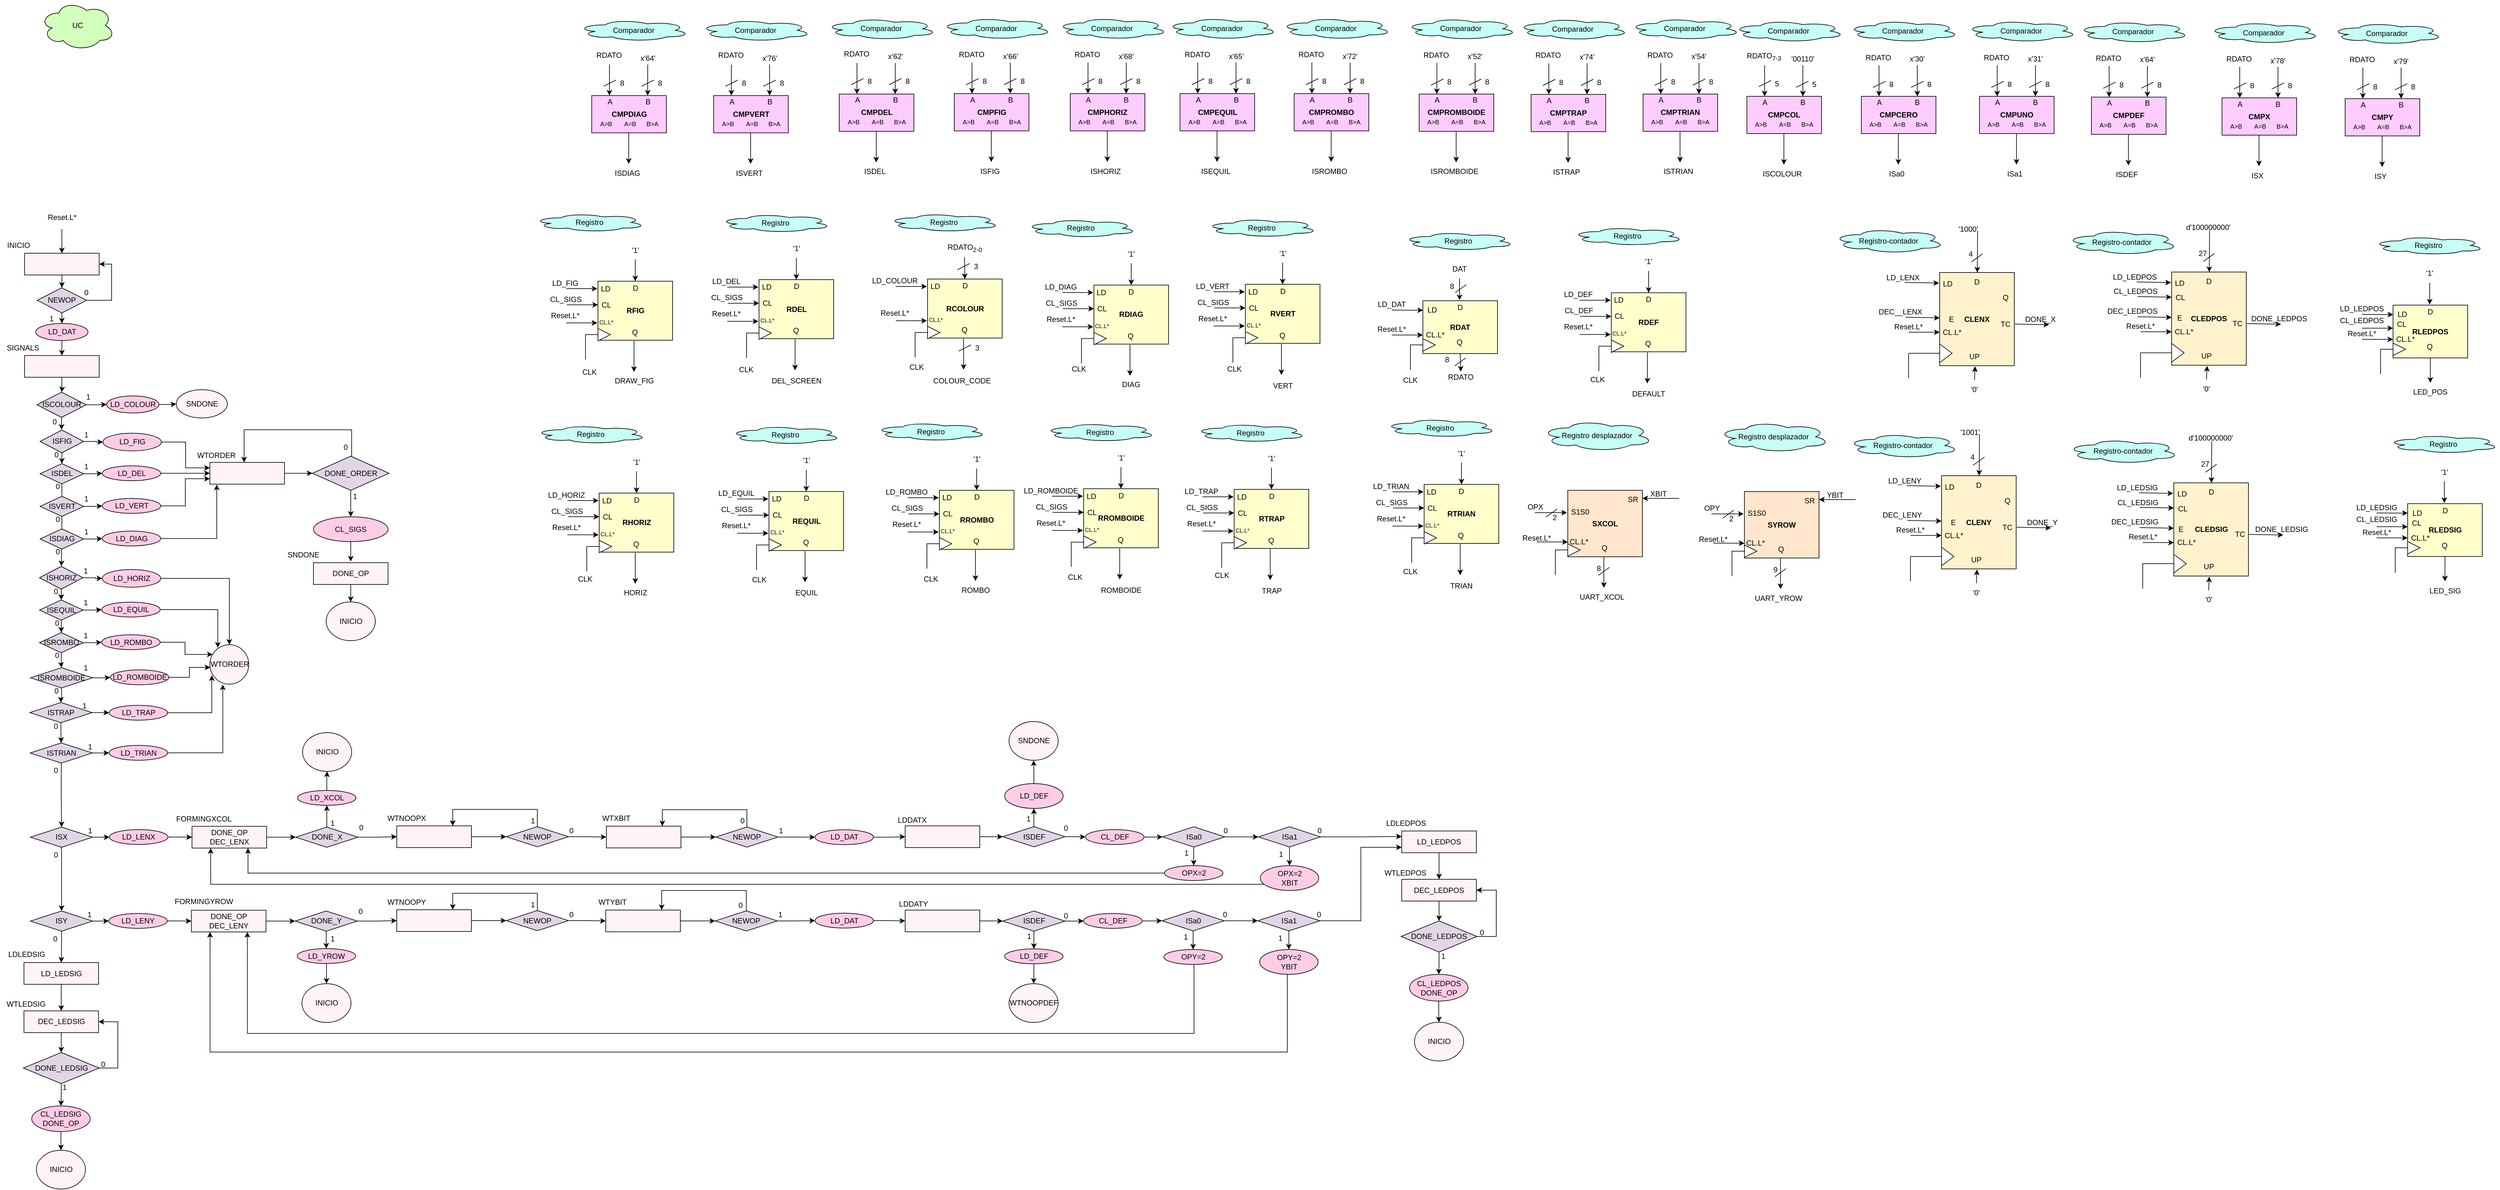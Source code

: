 <mxfile version="20.7.4" type="device"><diagram id="5iFPCYbPYiGZoIpvVBV6" name="Página-1"><mxGraphModel dx="-718" dy="764" grid="1" gridSize="10" guides="1" tooltips="1" connect="1" arrows="1" fold="1" page="1" pageScale="1" pageWidth="827" pageHeight="1169" math="0" shadow="0"><root><mxCell id="0"/><mxCell id="1" parent="0"/><mxCell id="SED3R4ukqMxZoP5hoODz-1" value="&lt;b&gt;RFIG&lt;/b&gt;" style="rounded=0;whiteSpace=wrap;html=1;fontSize=12;fillColor=#FFFFCC;" parent="1" vertex="1"><mxGeometry x="3471.5" y="471.51" width="120" height="95" as="geometry"/></mxCell><mxCell id="SED3R4ukqMxZoP5hoODz-2" value="D" style="text;html=1;strokeColor=none;fillColor=none;align=center;verticalAlign=middle;whiteSpace=wrap;rounded=0;fontSize=12;" parent="1" vertex="1"><mxGeometry x="3521.5" y="477.51" width="20" height="10" as="geometry"/></mxCell><mxCell id="SED3R4ukqMxZoP5hoODz-3" value="" style="triangle;whiteSpace=wrap;html=1;fontSize=12;" parent="1" vertex="1"><mxGeometry x="3471.5" y="547.51" width="20" height="20" as="geometry"/></mxCell><mxCell id="SED3R4ukqMxZoP5hoODz-4" value="" style="shape=corner;whiteSpace=wrap;html=1;fontSize=12;dx=0;dy=0;" parent="1" vertex="1"><mxGeometry x="3451.5" y="557.51" width="20" height="40" as="geometry"/></mxCell><mxCell id="SED3R4ukqMxZoP5hoODz-5" value="Q" style="text;html=1;strokeColor=none;fillColor=none;align=center;verticalAlign=middle;whiteSpace=wrap;rounded=0;fontSize=12;" parent="1" vertex="1"><mxGeometry x="3520.5" y="543.51" width="20" height="20" as="geometry"/></mxCell><mxCell id="SED3R4ukqMxZoP5hoODz-6" value="" style="endArrow=classic;html=1;rounded=0;fontSize=12;entryX=0.5;entryY=0;entryDx=0;entryDy=0;exitX=0.5;exitY=1;exitDx=0;exitDy=0;" parent="1" source="SED3R4ukqMxZoP5hoODz-8" target="SED3R4ukqMxZoP5hoODz-1" edge="1"><mxGeometry width="50" height="50" relative="1" as="geometry"><mxPoint x="3531.5" y="421.51" as="sourcePoint"/><mxPoint x="3561.5" y="471.51" as="targetPoint"/></mxGeometry></mxCell><mxCell id="SED3R4ukqMxZoP5hoODz-7" value="" style="endArrow=classic;html=1;rounded=0;fontSize=12;entryX=0.5;entryY=0;entryDx=0;entryDy=0;" parent="1" edge="1"><mxGeometry width="50" height="50" relative="1" as="geometry"><mxPoint x="3529.5" y="567.51" as="sourcePoint"/><mxPoint x="3529.5" y="617.51" as="targetPoint"/></mxGeometry></mxCell><mxCell id="SED3R4ukqMxZoP5hoODz-8" value="'1'" style="text;html=1;strokeColor=none;fillColor=none;align=center;verticalAlign=middle;whiteSpace=wrap;rounded=0;" parent="1" vertex="1"><mxGeometry x="3501.5" y="406.51" width="60" height="30" as="geometry"/></mxCell><mxCell id="SED3R4ukqMxZoP5hoODz-9" value="DRAW_FIG" style="text;html=1;strokeColor=none;fillColor=none;align=center;verticalAlign=middle;whiteSpace=wrap;rounded=0;" parent="1" vertex="1"><mxGeometry x="3499.5" y="617.01" width="60" height="30" as="geometry"/></mxCell><mxCell id="SED3R4ukqMxZoP5hoODz-10" value="LD" style="text;html=1;strokeColor=none;fillColor=none;align=center;verticalAlign=middle;whiteSpace=wrap;rounded=0;fontSize=12;" parent="1" vertex="1"><mxGeometry x="3473.5" y="473.51" width="20" height="20" as="geometry"/></mxCell><mxCell id="SED3R4ukqMxZoP5hoODz-11" value="" style="endArrow=classic;html=1;rounded=0;fontSize=12;entryX=0;entryY=0.25;entryDx=0;entryDy=0;" parent="1" edge="1"><mxGeometry width="50" height="50" relative="1" as="geometry"><mxPoint x="3420.5" y="483.51" as="sourcePoint"/><mxPoint x="3470.5" y="483.51" as="targetPoint"/></mxGeometry></mxCell><mxCell id="SED3R4ukqMxZoP5hoODz-12" value="LD_FIG" style="text;html=1;strokeColor=none;fillColor=none;align=center;verticalAlign=middle;whiteSpace=wrap;rounded=0;" parent="1" vertex="1"><mxGeometry x="3388.5" y="459.51" width="60" height="30" as="geometry"/></mxCell><mxCell id="SED3R4ukqMxZoP5hoODz-13" value="Reset.L*" style="text;html=1;strokeColor=none;fillColor=none;align=center;verticalAlign=middle;whiteSpace=wrap;rounded=0;" parent="1" vertex="1"><mxGeometry x="3388.5" y="511.51" width="60" height="30" as="geometry"/></mxCell><mxCell id="SED3R4ukqMxZoP5hoODz-14" value="CL.L*" style="text;html=1;strokeColor=none;fillColor=none;align=center;verticalAlign=middle;whiteSpace=wrap;rounded=0;fontSize=9;" parent="1" vertex="1"><mxGeometry x="3474.5" y="527.51" width="20" height="20" as="geometry"/></mxCell><mxCell id="SED3R4ukqMxZoP5hoODz-15" value="" style="endArrow=classic;html=1;rounded=0;fontSize=12;entryX=0;entryY=0.25;entryDx=0;entryDy=0;" parent="1" edge="1"><mxGeometry width="50" height="50" relative="1" as="geometry"><mxPoint x="3420.5" y="538.67" as="sourcePoint"/><mxPoint x="3470.5" y="538.67" as="targetPoint"/></mxGeometry></mxCell><mxCell id="SED3R4ukqMxZoP5hoODz-16" value="CL" style="text;html=1;strokeColor=none;fillColor=none;align=center;verticalAlign=middle;whiteSpace=wrap;rounded=0;fontSize=12;" parent="1" vertex="1"><mxGeometry x="3474.5" y="499.51" width="20" height="20" as="geometry"/></mxCell><mxCell id="SED3R4ukqMxZoP5hoODz-17" value="" style="endArrow=classic;html=1;rounded=0;fontSize=12;entryX=0;entryY=0.25;entryDx=0;entryDy=0;" parent="1" edge="1"><mxGeometry width="50" height="50" relative="1" as="geometry"><mxPoint x="3421.5" y="509.51" as="sourcePoint"/><mxPoint x="3471.5" y="509.51" as="targetPoint"/></mxGeometry></mxCell><mxCell id="SED3R4ukqMxZoP5hoODz-18" value="CL_SIGS" style="text;html=1;strokeColor=none;fillColor=none;align=center;verticalAlign=middle;whiteSpace=wrap;rounded=0;" parent="1" vertex="1"><mxGeometry x="3389.5" y="485.51" width="60" height="30" as="geometry"/></mxCell><mxCell id="SED3R4ukqMxZoP5hoODz-19" value="Registro" style="ellipse;shape=cloud;whiteSpace=wrap;html=1;fillColor=#C5FFF5;" parent="1" vertex="1"><mxGeometry x="3367.5" y="362.01" width="180" height="30" as="geometry"/></mxCell><mxCell id="SED3R4ukqMxZoP5hoODz-20" value="Registro" style="ellipse;shape=cloud;whiteSpace=wrap;html=1;fillColor=#C5FFF5;" parent="1" vertex="1"><mxGeometry x="3666.5" y="363.01" width="180" height="30" as="geometry"/></mxCell><mxCell id="SED3R4ukqMxZoP5hoODz-21" value="&lt;b&gt;RDEL&lt;/b&gt;" style="rounded=0;whiteSpace=wrap;html=1;fontSize=12;fillColor=#FFFFCC;" parent="1" vertex="1"><mxGeometry x="3730.5" y="469.01" width="120" height="95" as="geometry"/></mxCell><mxCell id="SED3R4ukqMxZoP5hoODz-22" value="D" style="text;html=1;strokeColor=none;fillColor=none;align=center;verticalAlign=middle;whiteSpace=wrap;rounded=0;fontSize=12;" parent="1" vertex="1"><mxGeometry x="3780.5" y="475.01" width="20" height="10" as="geometry"/></mxCell><mxCell id="SED3R4ukqMxZoP5hoODz-23" value="" style="triangle;whiteSpace=wrap;html=1;fontSize=12;" parent="1" vertex="1"><mxGeometry x="3730.5" y="545.01" width="20" height="20" as="geometry"/></mxCell><mxCell id="SED3R4ukqMxZoP5hoODz-24" value="" style="shape=corner;whiteSpace=wrap;html=1;fontSize=12;dx=0;dy=0;" parent="1" vertex="1"><mxGeometry x="3710.5" y="555.01" width="20" height="40" as="geometry"/></mxCell><mxCell id="SED3R4ukqMxZoP5hoODz-25" value="Q" style="text;html=1;strokeColor=none;fillColor=none;align=center;verticalAlign=middle;whiteSpace=wrap;rounded=0;fontSize=12;" parent="1" vertex="1"><mxGeometry x="3779.5" y="541.01" width="20" height="20" as="geometry"/></mxCell><mxCell id="SED3R4ukqMxZoP5hoODz-26" value="" style="endArrow=classic;html=1;rounded=0;fontSize=12;entryX=0.5;entryY=0;entryDx=0;entryDy=0;exitX=0.5;exitY=1;exitDx=0;exitDy=0;" parent="1" source="SED3R4ukqMxZoP5hoODz-28" target="SED3R4ukqMxZoP5hoODz-21" edge="1"><mxGeometry width="50" height="50" relative="1" as="geometry"><mxPoint x="3790.5" y="419.01" as="sourcePoint"/><mxPoint x="3820.5" y="469.01" as="targetPoint"/></mxGeometry></mxCell><mxCell id="SED3R4ukqMxZoP5hoODz-27" value="" style="endArrow=classic;html=1;rounded=0;fontSize=12;entryX=0.5;entryY=0;entryDx=0;entryDy=0;" parent="1" edge="1"><mxGeometry width="50" height="50" relative="1" as="geometry"><mxPoint x="3788.5" y="565.01" as="sourcePoint"/><mxPoint x="3788.5" y="615.01" as="targetPoint"/></mxGeometry></mxCell><mxCell id="SED3R4ukqMxZoP5hoODz-28" value="'1'" style="text;html=1;strokeColor=none;fillColor=none;align=center;verticalAlign=middle;whiteSpace=wrap;rounded=0;" parent="1" vertex="1"><mxGeometry x="3760.5" y="404.01" width="60" height="30" as="geometry"/></mxCell><mxCell id="SED3R4ukqMxZoP5hoODz-29" value="DEL_SCREEN" style="text;html=1;strokeColor=none;fillColor=none;align=center;verticalAlign=middle;whiteSpace=wrap;rounded=0;" parent="1" vertex="1"><mxGeometry x="3760.5" y="617.01" width="60" height="30" as="geometry"/></mxCell><mxCell id="SED3R4ukqMxZoP5hoODz-30" value="LD" style="text;html=1;strokeColor=none;fillColor=none;align=center;verticalAlign=middle;whiteSpace=wrap;rounded=0;fontSize=12;" parent="1" vertex="1"><mxGeometry x="3732.5" y="471.01" width="20" height="20" as="geometry"/></mxCell><mxCell id="SED3R4ukqMxZoP5hoODz-31" value="" style="endArrow=classic;html=1;rounded=0;fontSize=12;entryX=0;entryY=0.25;entryDx=0;entryDy=0;" parent="1" edge="1"><mxGeometry width="50" height="50" relative="1" as="geometry"><mxPoint x="3679.5" y="481.01" as="sourcePoint"/><mxPoint x="3729.5" y="481.01" as="targetPoint"/></mxGeometry></mxCell><mxCell id="SED3R4ukqMxZoP5hoODz-32" value="LD_DEL" style="text;html=1;strokeColor=none;fillColor=none;align=center;verticalAlign=middle;whiteSpace=wrap;rounded=0;" parent="1" vertex="1"><mxGeometry x="3647.5" y="457.01" width="60" height="30" as="geometry"/></mxCell><mxCell id="SED3R4ukqMxZoP5hoODz-33" value="Reset.L*" style="text;html=1;strokeColor=none;fillColor=none;align=center;verticalAlign=middle;whiteSpace=wrap;rounded=0;" parent="1" vertex="1"><mxGeometry x="3647.5" y="509.01" width="60" height="30" as="geometry"/></mxCell><mxCell id="SED3R4ukqMxZoP5hoODz-34" value="CL.L*" style="text;html=1;strokeColor=none;fillColor=none;align=center;verticalAlign=middle;whiteSpace=wrap;rounded=0;fontSize=9;" parent="1" vertex="1"><mxGeometry x="3733.5" y="525.01" width="20" height="20" as="geometry"/></mxCell><mxCell id="SED3R4ukqMxZoP5hoODz-35" value="" style="endArrow=classic;html=1;rounded=0;fontSize=12;entryX=0;entryY=0.25;entryDx=0;entryDy=0;" parent="1" edge="1"><mxGeometry width="50" height="50" relative="1" as="geometry"><mxPoint x="3679.5" y="536.17" as="sourcePoint"/><mxPoint x="3729.5" y="536.17" as="targetPoint"/></mxGeometry></mxCell><mxCell id="SED3R4ukqMxZoP5hoODz-36" value="CL" style="text;html=1;strokeColor=none;fillColor=none;align=center;verticalAlign=middle;whiteSpace=wrap;rounded=0;fontSize=12;" parent="1" vertex="1"><mxGeometry x="3733.5" y="497.01" width="20" height="20" as="geometry"/></mxCell><mxCell id="SED3R4ukqMxZoP5hoODz-37" value="" style="endArrow=classic;html=1;rounded=0;fontSize=12;entryX=0;entryY=0.25;entryDx=0;entryDy=0;" parent="1" edge="1"><mxGeometry width="50" height="50" relative="1" as="geometry"><mxPoint x="3680.5" y="507.01" as="sourcePoint"/><mxPoint x="3730.5" y="507.01" as="targetPoint"/></mxGeometry></mxCell><mxCell id="SED3R4ukqMxZoP5hoODz-38" value="CL_SIGS" style="text;html=1;strokeColor=none;fillColor=none;align=center;verticalAlign=middle;whiteSpace=wrap;rounded=0;" parent="1" vertex="1"><mxGeometry x="3648.5" y="483.01" width="60" height="30" as="geometry"/></mxCell><mxCell id="SED3R4ukqMxZoP5hoODz-39" value="Registro" style="ellipse;shape=cloud;whiteSpace=wrap;html=1;fillColor=#C5FFF5;" parent="1" vertex="1"><mxGeometry x="3937.5" y="362.01" width="180" height="30" as="geometry"/></mxCell><mxCell id="SED3R4ukqMxZoP5hoODz-40" value="&lt;b&gt;RCOLOUR&lt;/b&gt;" style="rounded=0;whiteSpace=wrap;html=1;fontSize=12;fillColor=#FFFFCC;" parent="1" vertex="1"><mxGeometry x="4001.5" y="468.01" width="120" height="95" as="geometry"/></mxCell><mxCell id="SED3R4ukqMxZoP5hoODz-41" value="D" style="text;html=1;strokeColor=none;fillColor=none;align=center;verticalAlign=middle;whiteSpace=wrap;rounded=0;fontSize=12;" parent="1" vertex="1"><mxGeometry x="4051.5" y="474.01" width="20" height="10" as="geometry"/></mxCell><mxCell id="SED3R4ukqMxZoP5hoODz-42" value="" style="triangle;whiteSpace=wrap;html=1;fontSize=12;" parent="1" vertex="1"><mxGeometry x="4001.5" y="544.01" width="20" height="20" as="geometry"/></mxCell><mxCell id="SED3R4ukqMxZoP5hoODz-43" value="" style="shape=corner;whiteSpace=wrap;html=1;fontSize=12;dx=0;dy=0;" parent="1" vertex="1"><mxGeometry x="3981.5" y="554.01" width="20" height="40" as="geometry"/></mxCell><mxCell id="SED3R4ukqMxZoP5hoODz-44" value="Q" style="text;html=1;strokeColor=none;fillColor=none;align=center;verticalAlign=middle;whiteSpace=wrap;rounded=0;fontSize=12;" parent="1" vertex="1"><mxGeometry x="4050.5" y="540.01" width="20" height="20" as="geometry"/></mxCell><mxCell id="SED3R4ukqMxZoP5hoODz-45" value="" style="endArrow=classic;html=1;rounded=0;fontSize=12;entryX=0.5;entryY=0;entryDx=0;entryDy=0;exitX=0.5;exitY=1;exitDx=0;exitDy=0;" parent="1" source="SED3R4ukqMxZoP5hoODz-47" target="SED3R4ukqMxZoP5hoODz-40" edge="1"><mxGeometry width="50" height="50" relative="1" as="geometry"><mxPoint x="4061.5" y="418.01" as="sourcePoint"/><mxPoint x="4091.5" y="468.01" as="targetPoint"/></mxGeometry></mxCell><mxCell id="SED3R4ukqMxZoP5hoODz-46" value="" style="endArrow=classic;html=1;rounded=0;fontSize=12;entryX=0.5;entryY=0;entryDx=0;entryDy=0;" parent="1" edge="1"><mxGeometry width="50" height="50" relative="1" as="geometry"><mxPoint x="4059.5" y="564.01" as="sourcePoint"/><mxPoint x="4059.5" y="614.01" as="targetPoint"/></mxGeometry></mxCell><mxCell id="SED3R4ukqMxZoP5hoODz-47" value="RDATO&lt;sub&gt;2-0&lt;/sub&gt;" style="text;html=1;strokeColor=none;fillColor=none;align=center;verticalAlign=middle;whiteSpace=wrap;rounded=0;" parent="1" vertex="1"><mxGeometry x="4013.5" y="403.01" width="95" height="30" as="geometry"/></mxCell><mxCell id="SED3R4ukqMxZoP5hoODz-48" value="COLOUR_CODE" style="text;html=1;strokeColor=none;fillColor=none;align=center;verticalAlign=middle;whiteSpace=wrap;rounded=0;" parent="1" vertex="1"><mxGeometry x="4026.5" y="617.01" width="60" height="30" as="geometry"/></mxCell><mxCell id="SED3R4ukqMxZoP5hoODz-49" value="LD" style="text;html=1;strokeColor=none;fillColor=none;align=center;verticalAlign=middle;whiteSpace=wrap;rounded=0;fontSize=12;" parent="1" vertex="1"><mxGeometry x="4003.5" y="470.01" width="20" height="20" as="geometry"/></mxCell><mxCell id="SED3R4ukqMxZoP5hoODz-50" value="" style="endArrow=classic;html=1;rounded=0;fontSize=12;entryX=0;entryY=0.25;entryDx=0;entryDy=0;" parent="1" edge="1"><mxGeometry width="50" height="50" relative="1" as="geometry"><mxPoint x="3950.5" y="480.01" as="sourcePoint"/><mxPoint x="4000.5" y="480.01" as="targetPoint"/></mxGeometry></mxCell><mxCell id="SED3R4ukqMxZoP5hoODz-51" value="LD_COLOUR" style="text;html=1;strokeColor=none;fillColor=none;align=center;verticalAlign=middle;whiteSpace=wrap;rounded=0;" parent="1" vertex="1"><mxGeometry x="3918.5" y="456.01" width="60" height="30" as="geometry"/></mxCell><mxCell id="SED3R4ukqMxZoP5hoODz-52" value="Reset.L*" style="text;html=1;strokeColor=none;fillColor=none;align=center;verticalAlign=middle;whiteSpace=wrap;rounded=0;" parent="1" vertex="1"><mxGeometry x="3918.5" y="508.01" width="60" height="30" as="geometry"/></mxCell><mxCell id="SED3R4ukqMxZoP5hoODz-53" value="CL.L*" style="text;html=1;strokeColor=none;fillColor=none;align=center;verticalAlign=middle;whiteSpace=wrap;rounded=0;fontSize=9;" parent="1" vertex="1"><mxGeometry x="4004.5" y="524.01" width="20" height="20" as="geometry"/></mxCell><mxCell id="SED3R4ukqMxZoP5hoODz-54" value="" style="endArrow=classic;html=1;rounded=0;fontSize=12;entryX=0;entryY=0.25;entryDx=0;entryDy=0;" parent="1" edge="1"><mxGeometry width="50" height="50" relative="1" as="geometry"><mxPoint x="3950.5" y="535.17" as="sourcePoint"/><mxPoint x="4000.5" y="535.17" as="targetPoint"/></mxGeometry></mxCell><mxCell id="SED3R4ukqMxZoP5hoODz-55" value="" style="endArrow=none;html=1;rounded=0;" parent="1" edge="1"><mxGeometry width="50" height="50" relative="1" as="geometry"><mxPoint x="4049.5" y="453.01" as="sourcePoint"/><mxPoint x="4069.5" y="443.01" as="targetPoint"/></mxGeometry></mxCell><mxCell id="SED3R4ukqMxZoP5hoODz-56" value="3" style="text;html=1;strokeColor=none;fillColor=none;align=center;verticalAlign=middle;whiteSpace=wrap;rounded=0;" parent="1" vertex="1"><mxGeometry x="4058.5" y="433.01" width="41" height="30" as="geometry"/></mxCell><mxCell id="SED3R4ukqMxZoP5hoODz-57" value="" style="endArrow=none;html=1;rounded=0;" parent="1" edge="1"><mxGeometry width="50" height="50" relative="1" as="geometry"><mxPoint x="4051.5" y="584.01" as="sourcePoint"/><mxPoint x="4071.5" y="574.01" as="targetPoint"/></mxGeometry></mxCell><mxCell id="SED3R4ukqMxZoP5hoODz-58" value="3" style="text;html=1;strokeColor=none;fillColor=none;align=center;verticalAlign=middle;whiteSpace=wrap;rounded=0;" parent="1" vertex="1"><mxGeometry x="4060.5" y="564.01" width="41" height="30" as="geometry"/></mxCell><mxCell id="SED3R4ukqMxZoP5hoODz-59" value="&lt;b&gt;CMPDEL&lt;/b&gt;" style="rounded=0;whiteSpace=wrap;html=1;fontSize=12;fillColor=#FFCCFF;" parent="1" vertex="1"><mxGeometry x="3859.5" y="170.38" width="120" height="60" as="geometry"/></mxCell><mxCell id="SED3R4ukqMxZoP5hoODz-60" value="A" style="text;html=1;strokeColor=none;fillColor=none;align=center;verticalAlign=middle;whiteSpace=wrap;rounded=0;fontSize=12;" parent="1" vertex="1"><mxGeometry x="3878.5" y="170.38" width="20" height="20" as="geometry"/></mxCell><mxCell id="SED3R4ukqMxZoP5hoODz-61" value="B" style="text;html=1;strokeColor=none;fillColor=none;align=center;verticalAlign=middle;whiteSpace=wrap;rounded=0;fontSize=12;" parent="1" vertex="1"><mxGeometry x="3939.5" y="170.38" width="20" height="20" as="geometry"/></mxCell><mxCell id="SED3R4ukqMxZoP5hoODz-62" value="" style="endArrow=classic;html=1;rounded=0;fontSize=12;entryX=0.75;entryY=0;entryDx=0;entryDy=0;" parent="1" target="SED3R4ukqMxZoP5hoODz-59" edge="1"><mxGeometry width="50" height="50" relative="1" as="geometry"><mxPoint x="3949.5" y="120.38" as="sourcePoint"/><mxPoint x="3989.5" y="180.38" as="targetPoint"/></mxGeometry></mxCell><mxCell id="SED3R4ukqMxZoP5hoODz-63" value="" style="endArrow=classic;html=1;rounded=0;fontSize=12;entryX=0.75;entryY=0;entryDx=0;entryDy=0;" parent="1" edge="1"><mxGeometry width="50" height="50" relative="1" as="geometry"><mxPoint x="3888" y="120.38" as="sourcePoint"/><mxPoint x="3888" y="170.38" as="targetPoint"/></mxGeometry></mxCell><mxCell id="SED3R4ukqMxZoP5hoODz-64" value="&lt;font style=&quot;font-size: 10px;&quot;&gt;A&amp;gt;B&amp;nbsp; &amp;nbsp; &amp;nbsp; &amp;nbsp;A=B&amp;nbsp; &amp;nbsp; &amp;nbsp; B&amp;gt;A&lt;/font&gt;" style="text;html=1;strokeColor=none;fillColor=none;align=center;verticalAlign=middle;whiteSpace=wrap;rounded=0;fontSize=12;" parent="1" vertex="1"><mxGeometry x="3859.5" y="200.38" width="120" height="30" as="geometry"/></mxCell><mxCell id="SED3R4ukqMxZoP5hoODz-65" value="" style="endArrow=classic;html=1;rounded=0;fontSize=12;entryX=0.75;entryY=0;entryDx=0;entryDy=0;" parent="1" edge="1"><mxGeometry width="50" height="50" relative="1" as="geometry"><mxPoint x="3919" y="230.38" as="sourcePoint"/><mxPoint x="3919" y="280.38" as="targetPoint"/></mxGeometry></mxCell><mxCell id="SED3R4ukqMxZoP5hoODz-66" value="x'62'" style="text;html=1;strokeColor=none;fillColor=none;align=center;verticalAlign=middle;whiteSpace=wrap;rounded=0;" parent="1" vertex="1"><mxGeometry x="3919.5" y="95.38" width="60" height="30" as="geometry"/></mxCell><mxCell id="SED3R4ukqMxZoP5hoODz-67" value="ISDEL" style="text;html=1;strokeColor=none;fillColor=none;align=center;verticalAlign=middle;whiteSpace=wrap;rounded=0;" parent="1" vertex="1"><mxGeometry x="3886.5" y="280.38" width="60" height="30" as="geometry"/></mxCell><mxCell id="SED3R4ukqMxZoP5hoODz-68" value="Comparador" style="ellipse;shape=cloud;whiteSpace=wrap;html=1;fillColor=#C5FFF5;" parent="1" vertex="1"><mxGeometry x="3836.5" y="47.88" width="180" height="35" as="geometry"/></mxCell><mxCell id="SED3R4ukqMxZoP5hoODz-69" value="RDATO" style="text;html=1;strokeColor=none;fillColor=none;align=center;verticalAlign=middle;whiteSpace=wrap;rounded=0;" parent="1" vertex="1"><mxGeometry x="3839.5" y="90.88" width="95" height="30" as="geometry"/></mxCell><mxCell id="SED3R4ukqMxZoP5hoODz-70" value="&lt;b&gt;CMPFIG&lt;/b&gt;" style="rounded=0;whiteSpace=wrap;html=1;fontSize=12;fillColor=#FFCCFF;" parent="1" vertex="1"><mxGeometry x="4044.5" y="169.63" width="120" height="60" as="geometry"/></mxCell><mxCell id="SED3R4ukqMxZoP5hoODz-71" value="A" style="text;html=1;strokeColor=none;fillColor=none;align=center;verticalAlign=middle;whiteSpace=wrap;rounded=0;fontSize=12;" parent="1" vertex="1"><mxGeometry x="4063.5" y="169.63" width="20" height="20" as="geometry"/></mxCell><mxCell id="SED3R4ukqMxZoP5hoODz-72" value="B" style="text;html=1;strokeColor=none;fillColor=none;align=center;verticalAlign=middle;whiteSpace=wrap;rounded=0;fontSize=12;" parent="1" vertex="1"><mxGeometry x="4124.5" y="169.63" width="20" height="20" as="geometry"/></mxCell><mxCell id="SED3R4ukqMxZoP5hoODz-73" value="" style="endArrow=classic;html=1;rounded=0;fontSize=12;entryX=0.75;entryY=0;entryDx=0;entryDy=0;" parent="1" target="SED3R4ukqMxZoP5hoODz-70" edge="1"><mxGeometry width="50" height="50" relative="1" as="geometry"><mxPoint x="4134.5" y="119.63" as="sourcePoint"/><mxPoint x="4174.5" y="179.63" as="targetPoint"/></mxGeometry></mxCell><mxCell id="SED3R4ukqMxZoP5hoODz-74" value="" style="endArrow=classic;html=1;rounded=0;fontSize=12;entryX=0.75;entryY=0;entryDx=0;entryDy=0;" parent="1" edge="1"><mxGeometry width="50" height="50" relative="1" as="geometry"><mxPoint x="4073" y="119.63" as="sourcePoint"/><mxPoint x="4073" y="169.63" as="targetPoint"/></mxGeometry></mxCell><mxCell id="SED3R4ukqMxZoP5hoODz-75" value="&lt;font style=&quot;font-size: 10px;&quot;&gt;A&amp;gt;B&amp;nbsp; &amp;nbsp; &amp;nbsp; &amp;nbsp;A=B&amp;nbsp; &amp;nbsp; &amp;nbsp; B&amp;gt;A&lt;/font&gt;" style="text;html=1;strokeColor=none;fillColor=none;align=center;verticalAlign=middle;whiteSpace=wrap;rounded=0;fontSize=12;" parent="1" vertex="1"><mxGeometry x="4044.5" y="199.63" width="120" height="30" as="geometry"/></mxCell><mxCell id="SED3R4ukqMxZoP5hoODz-76" value="" style="endArrow=classic;html=1;rounded=0;fontSize=12;entryX=0.75;entryY=0;entryDx=0;entryDy=0;" parent="1" edge="1"><mxGeometry width="50" height="50" relative="1" as="geometry"><mxPoint x="4104" y="229.63" as="sourcePoint"/><mxPoint x="4104" y="279.63" as="targetPoint"/></mxGeometry></mxCell><mxCell id="SED3R4ukqMxZoP5hoODz-77" value="x'66'" style="text;html=1;strokeColor=none;fillColor=none;align=center;verticalAlign=middle;whiteSpace=wrap;rounded=0;" parent="1" vertex="1"><mxGeometry x="4104.5" y="94.63" width="60" height="30" as="geometry"/></mxCell><mxCell id="SED3R4ukqMxZoP5hoODz-78" value="ISFIG" style="text;html=1;strokeColor=none;fillColor=none;align=center;verticalAlign=middle;whiteSpace=wrap;rounded=0;" parent="1" vertex="1"><mxGeometry x="4071.5" y="279.63" width="60" height="30" as="geometry"/></mxCell><mxCell id="SED3R4ukqMxZoP5hoODz-79" value="Comparador" style="ellipse;shape=cloud;whiteSpace=wrap;html=1;fillColor=#C5FFF5;" parent="1" vertex="1"><mxGeometry x="4021.5" y="47.13" width="180" height="35" as="geometry"/></mxCell><mxCell id="SED3R4ukqMxZoP5hoODz-80" value="&lt;sub style=&quot;border-color: var(--border-color);&quot;&gt;&lt;span style=&quot;font-size: 12px;&quot;&gt;RDATO&lt;/span&gt;&lt;/sub&gt;" style="text;html=1;strokeColor=none;fillColor=none;align=center;verticalAlign=middle;whiteSpace=wrap;rounded=0;" parent="1" vertex="1"><mxGeometry x="4024.5" y="90.13" width="95" height="30" as="geometry"/></mxCell><mxCell id="SED3R4ukqMxZoP5hoODz-81" value="&lt;b&gt;CMPCOL&lt;/b&gt;" style="rounded=0;whiteSpace=wrap;html=1;fontSize=12;fillColor=#FFCCFF;" parent="1" vertex="1"><mxGeometry x="5319" y="174.01" width="120" height="60" as="geometry"/></mxCell><mxCell id="SED3R4ukqMxZoP5hoODz-82" value="A" style="text;html=1;strokeColor=none;fillColor=none;align=center;verticalAlign=middle;whiteSpace=wrap;rounded=0;fontSize=12;" parent="1" vertex="1"><mxGeometry x="5338" y="174.01" width="20" height="20" as="geometry"/></mxCell><mxCell id="SED3R4ukqMxZoP5hoODz-83" value="B" style="text;html=1;strokeColor=none;fillColor=none;align=center;verticalAlign=middle;whiteSpace=wrap;rounded=0;fontSize=12;" parent="1" vertex="1"><mxGeometry x="5399" y="174.01" width="20" height="20" as="geometry"/></mxCell><mxCell id="SED3R4ukqMxZoP5hoODz-84" value="" style="endArrow=classic;html=1;rounded=0;fontSize=12;entryX=0.75;entryY=0;entryDx=0;entryDy=0;" parent="1" target="SED3R4ukqMxZoP5hoODz-81" edge="1"><mxGeometry width="50" height="50" relative="1" as="geometry"><mxPoint x="5409" y="124.01" as="sourcePoint"/><mxPoint x="5449" y="184.01" as="targetPoint"/></mxGeometry></mxCell><mxCell id="SED3R4ukqMxZoP5hoODz-85" value="" style="endArrow=classic;html=1;rounded=0;fontSize=12;entryX=0.75;entryY=0;entryDx=0;entryDy=0;" parent="1" edge="1"><mxGeometry width="50" height="50" relative="1" as="geometry"><mxPoint x="5347.5" y="124.01" as="sourcePoint"/><mxPoint x="5347.5" y="174.01" as="targetPoint"/></mxGeometry></mxCell><mxCell id="SED3R4ukqMxZoP5hoODz-86" value="&lt;font style=&quot;font-size: 10px;&quot;&gt;A&amp;gt;B&amp;nbsp; &amp;nbsp; &amp;nbsp; &amp;nbsp;A=B&amp;nbsp; &amp;nbsp; &amp;nbsp; B&amp;gt;A&lt;/font&gt;" style="text;html=1;strokeColor=none;fillColor=none;align=center;verticalAlign=middle;whiteSpace=wrap;rounded=0;fontSize=12;" parent="1" vertex="1"><mxGeometry x="5319" y="204.01" width="120" height="30" as="geometry"/></mxCell><mxCell id="SED3R4ukqMxZoP5hoODz-87" value="" style="endArrow=classic;html=1;rounded=0;fontSize=12;entryX=0.75;entryY=0;entryDx=0;entryDy=0;" parent="1" edge="1"><mxGeometry width="50" height="50" relative="1" as="geometry"><mxPoint x="5378.5" y="234.01" as="sourcePoint"/><mxPoint x="5378.5" y="284.01" as="targetPoint"/></mxGeometry></mxCell><mxCell id="SED3R4ukqMxZoP5hoODz-88" value="'00110'" style="text;html=1;strokeColor=none;fillColor=none;align=center;verticalAlign=middle;whiteSpace=wrap;rounded=0;" parent="1" vertex="1"><mxGeometry x="5379" y="99.01" width="60" height="30" as="geometry"/></mxCell><mxCell id="SED3R4ukqMxZoP5hoODz-89" value="ISCOLOUR" style="text;html=1;strokeColor=none;fillColor=none;align=center;verticalAlign=middle;whiteSpace=wrap;rounded=0;" parent="1" vertex="1"><mxGeometry x="5346" y="284.01" width="60" height="30" as="geometry"/></mxCell><mxCell id="SED3R4ukqMxZoP5hoODz-90" value="Comparador" style="ellipse;shape=cloud;whiteSpace=wrap;html=1;fillColor=#C5FFF5;" parent="1" vertex="1"><mxGeometry x="5296" y="51.51" width="180" height="35" as="geometry"/></mxCell><mxCell id="SED3R4ukqMxZoP5hoODz-91" value="RDATO&lt;sub&gt;7-3&lt;/sub&gt;" style="text;html=1;strokeColor=none;fillColor=none;align=center;verticalAlign=middle;whiteSpace=wrap;rounded=0;" parent="1" vertex="1"><mxGeometry x="5299" y="94.51" width="95" height="30" as="geometry"/></mxCell><mxCell id="SED3R4ukqMxZoP5hoODz-92" value="" style="endArrow=none;html=1;rounded=0;" parent="1" edge="1"><mxGeometry width="50" height="50" relative="1" as="geometry"><mxPoint x="5338" y="158.51" as="sourcePoint"/><mxPoint x="5358" y="148.51" as="targetPoint"/></mxGeometry></mxCell><mxCell id="SED3R4ukqMxZoP5hoODz-93" value="5" style="text;html=1;strokeColor=none;fillColor=none;align=center;verticalAlign=middle;whiteSpace=wrap;rounded=0;" parent="1" vertex="1"><mxGeometry x="5347" y="138.51" width="41" height="30" as="geometry"/></mxCell><mxCell id="SED3R4ukqMxZoP5hoODz-94" value="" style="endArrow=none;html=1;rounded=0;" parent="1" edge="1"><mxGeometry width="50" height="50" relative="1" as="geometry"><mxPoint x="3878.5" y="155.38" as="sourcePoint"/><mxPoint x="3898.5" y="145.38" as="targetPoint"/></mxGeometry></mxCell><mxCell id="SED3R4ukqMxZoP5hoODz-95" value="8" style="text;html=1;strokeColor=none;fillColor=none;align=center;verticalAlign=middle;whiteSpace=wrap;rounded=0;" parent="1" vertex="1"><mxGeometry x="3887.5" y="135.38" width="41" height="30" as="geometry"/></mxCell><mxCell id="SED3R4ukqMxZoP5hoODz-96" value="" style="endArrow=none;html=1;rounded=0;" parent="1" edge="1"><mxGeometry width="50" height="50" relative="1" as="geometry"><mxPoint x="3939.5" y="155.38" as="sourcePoint"/><mxPoint x="3959.5" y="145.38" as="targetPoint"/></mxGeometry></mxCell><mxCell id="SED3R4ukqMxZoP5hoODz-97" value="8" style="text;html=1;strokeColor=none;fillColor=none;align=center;verticalAlign=middle;whiteSpace=wrap;rounded=0;" parent="1" vertex="1"><mxGeometry x="3948.5" y="135.38" width="41" height="30" as="geometry"/></mxCell><mxCell id="SED3R4ukqMxZoP5hoODz-98" value="" style="endArrow=none;html=1;rounded=0;" parent="1" edge="1"><mxGeometry width="50" height="50" relative="1" as="geometry"><mxPoint x="4063.5" y="155.38" as="sourcePoint"/><mxPoint x="4083.5" y="145.38" as="targetPoint"/></mxGeometry></mxCell><mxCell id="SED3R4ukqMxZoP5hoODz-99" value="8" style="text;html=1;strokeColor=none;fillColor=none;align=center;verticalAlign=middle;whiteSpace=wrap;rounded=0;" parent="1" vertex="1"><mxGeometry x="4072.5" y="135.38" width="41" height="30" as="geometry"/></mxCell><mxCell id="SED3R4ukqMxZoP5hoODz-100" value="" style="endArrow=none;html=1;rounded=0;" parent="1" edge="1"><mxGeometry width="50" height="50" relative="1" as="geometry"><mxPoint x="4124.5" y="155.38" as="sourcePoint"/><mxPoint x="4144.5" y="145.38" as="targetPoint"/></mxGeometry></mxCell><mxCell id="SED3R4ukqMxZoP5hoODz-101" value="8" style="text;html=1;strokeColor=none;fillColor=none;align=center;verticalAlign=middle;whiteSpace=wrap;rounded=0;" parent="1" vertex="1"><mxGeometry x="4133.5" y="135.38" width="41" height="30" as="geometry"/></mxCell><mxCell id="SED3R4ukqMxZoP5hoODz-102" value="" style="endArrow=none;html=1;rounded=0;" parent="1" edge="1"><mxGeometry width="50" height="50" relative="1" as="geometry"><mxPoint x="5398" y="159.51" as="sourcePoint"/><mxPoint x="5418" y="149.51" as="targetPoint"/></mxGeometry></mxCell><mxCell id="SED3R4ukqMxZoP5hoODz-103" value="5" style="text;html=1;strokeColor=none;fillColor=none;align=center;verticalAlign=middle;whiteSpace=wrap;rounded=0;" parent="1" vertex="1"><mxGeometry x="5407" y="139.51" width="41" height="30" as="geometry"/></mxCell><mxCell id="SED3R4ukqMxZoP5hoODz-104" value="Registro" style="ellipse;shape=cloud;whiteSpace=wrap;html=1;fillColor=#C5FFF5;" parent="1" vertex="1"><mxGeometry x="4448.5" y="370.51" width="180" height="30" as="geometry"/></mxCell><mxCell id="SED3R4ukqMxZoP5hoODz-105" value="&lt;b&gt;RVERT&lt;/b&gt;" style="rounded=0;whiteSpace=wrap;html=1;fontSize=12;fillColor=#FFFFCC;" parent="1" vertex="1"><mxGeometry x="4512.5" y="476.51" width="120" height="95" as="geometry"/></mxCell><mxCell id="SED3R4ukqMxZoP5hoODz-106" value="D" style="text;html=1;strokeColor=none;fillColor=none;align=center;verticalAlign=middle;whiteSpace=wrap;rounded=0;fontSize=12;" parent="1" vertex="1"><mxGeometry x="4562.5" y="482.51" width="20" height="10" as="geometry"/></mxCell><mxCell id="SED3R4ukqMxZoP5hoODz-107" value="" style="triangle;whiteSpace=wrap;html=1;fontSize=12;" parent="1" vertex="1"><mxGeometry x="4512.5" y="552.51" width="20" height="20" as="geometry"/></mxCell><mxCell id="SED3R4ukqMxZoP5hoODz-108" value="" style="shape=corner;whiteSpace=wrap;html=1;fontSize=12;dx=0;dy=0;" parent="1" vertex="1"><mxGeometry x="4492.5" y="562.51" width="20" height="40" as="geometry"/></mxCell><mxCell id="SED3R4ukqMxZoP5hoODz-109" value="Q" style="text;html=1;strokeColor=none;fillColor=none;align=center;verticalAlign=middle;whiteSpace=wrap;rounded=0;fontSize=12;" parent="1" vertex="1"><mxGeometry x="4561.5" y="548.51" width="20" height="20" as="geometry"/></mxCell><mxCell id="SED3R4ukqMxZoP5hoODz-110" value="" style="endArrow=classic;html=1;rounded=0;fontSize=12;entryX=0.5;entryY=0;entryDx=0;entryDy=0;exitX=0.5;exitY=1;exitDx=0;exitDy=0;" parent="1" source="SED3R4ukqMxZoP5hoODz-112" target="SED3R4ukqMxZoP5hoODz-105" edge="1"><mxGeometry width="50" height="50" relative="1" as="geometry"><mxPoint x="4572.5" y="426.51" as="sourcePoint"/><mxPoint x="4602.5" y="476.51" as="targetPoint"/></mxGeometry></mxCell><mxCell id="SED3R4ukqMxZoP5hoODz-111" value="" style="endArrow=classic;html=1;rounded=0;fontSize=12;entryX=0.5;entryY=0;entryDx=0;entryDy=0;" parent="1" edge="1"><mxGeometry width="50" height="50" relative="1" as="geometry"><mxPoint x="4570.5" y="572.51" as="sourcePoint"/><mxPoint x="4570.5" y="622.51" as="targetPoint"/></mxGeometry></mxCell><mxCell id="SED3R4ukqMxZoP5hoODz-112" value="'1'" style="text;html=1;strokeColor=none;fillColor=none;align=center;verticalAlign=middle;whiteSpace=wrap;rounded=0;" parent="1" vertex="1"><mxGeometry x="4542.5" y="411.51" width="60" height="30" as="geometry"/></mxCell><mxCell id="SED3R4ukqMxZoP5hoODz-113" value="VERT" style="text;html=1;strokeColor=none;fillColor=none;align=center;verticalAlign=middle;whiteSpace=wrap;rounded=0;" parent="1" vertex="1"><mxGeometry x="4542.5" y="624.51" width="60" height="30" as="geometry"/></mxCell><mxCell id="SED3R4ukqMxZoP5hoODz-114" value="LD" style="text;html=1;strokeColor=none;fillColor=none;align=center;verticalAlign=middle;whiteSpace=wrap;rounded=0;fontSize=12;" parent="1" vertex="1"><mxGeometry x="4514.5" y="478.51" width="20" height="20" as="geometry"/></mxCell><mxCell id="SED3R4ukqMxZoP5hoODz-115" value="" style="endArrow=classic;html=1;rounded=0;fontSize=12;entryX=0;entryY=0.25;entryDx=0;entryDy=0;" parent="1" edge="1"><mxGeometry width="50" height="50" relative="1" as="geometry"><mxPoint x="4461.5" y="488.51" as="sourcePoint"/><mxPoint x="4511.5" y="488.51" as="targetPoint"/></mxGeometry></mxCell><mxCell id="SED3R4ukqMxZoP5hoODz-116" value="LD_VERT" style="text;html=1;strokeColor=none;fillColor=none;align=center;verticalAlign=middle;whiteSpace=wrap;rounded=0;" parent="1" vertex="1"><mxGeometry x="4429.5" y="464.51" width="60" height="30" as="geometry"/></mxCell><mxCell id="SED3R4ukqMxZoP5hoODz-117" value="Reset.L*" style="text;html=1;strokeColor=none;fillColor=none;align=center;verticalAlign=middle;whiteSpace=wrap;rounded=0;" parent="1" vertex="1"><mxGeometry x="4429.5" y="516.51" width="60" height="30" as="geometry"/></mxCell><mxCell id="SED3R4ukqMxZoP5hoODz-118" value="CL.L*" style="text;html=1;strokeColor=none;fillColor=none;align=center;verticalAlign=middle;whiteSpace=wrap;rounded=0;fontSize=9;" parent="1" vertex="1"><mxGeometry x="4515.5" y="532.51" width="20" height="20" as="geometry"/></mxCell><mxCell id="SED3R4ukqMxZoP5hoODz-119" value="" style="endArrow=classic;html=1;rounded=0;fontSize=12;entryX=0;entryY=0.25;entryDx=0;entryDy=0;" parent="1" edge="1"><mxGeometry width="50" height="50" relative="1" as="geometry"><mxPoint x="4461.5" y="543.67" as="sourcePoint"/><mxPoint x="4511.5" y="543.67" as="targetPoint"/></mxGeometry></mxCell><mxCell id="SED3R4ukqMxZoP5hoODz-120" value="CL" style="text;html=1;strokeColor=none;fillColor=none;align=center;verticalAlign=middle;whiteSpace=wrap;rounded=0;fontSize=12;" parent="1" vertex="1"><mxGeometry x="4515.5" y="504.51" width="20" height="20" as="geometry"/></mxCell><mxCell id="SED3R4ukqMxZoP5hoODz-121" value="" style="endArrow=classic;html=1;rounded=0;fontSize=12;entryX=0;entryY=0.25;entryDx=0;entryDy=0;" parent="1" edge="1"><mxGeometry width="50" height="50" relative="1" as="geometry"><mxPoint x="4462.5" y="514.51" as="sourcePoint"/><mxPoint x="4512.5" y="514.51" as="targetPoint"/></mxGeometry></mxCell><mxCell id="SED3R4ukqMxZoP5hoODz-122" value="CL_SIGS" style="text;html=1;strokeColor=none;fillColor=none;align=center;verticalAlign=middle;whiteSpace=wrap;rounded=0;" parent="1" vertex="1"><mxGeometry x="4430.5" y="490.51" width="60" height="30" as="geometry"/></mxCell><mxCell id="SED3R4ukqMxZoP5hoODz-123" value="&lt;b&gt;RDIAG&lt;/b&gt;" style="rounded=0;whiteSpace=wrap;html=1;fontSize=12;fillColor=#FFFFCC;" parent="1" vertex="1"><mxGeometry x="4269" y="477.76" width="120" height="95" as="geometry"/></mxCell><mxCell id="SED3R4ukqMxZoP5hoODz-124" value="D" style="text;html=1;strokeColor=none;fillColor=none;align=center;verticalAlign=middle;whiteSpace=wrap;rounded=0;fontSize=12;" parent="1" vertex="1"><mxGeometry x="4319" y="483.76" width="20" height="10" as="geometry"/></mxCell><mxCell id="SED3R4ukqMxZoP5hoODz-125" value="" style="triangle;whiteSpace=wrap;html=1;fontSize=12;" parent="1" vertex="1"><mxGeometry x="4269" y="553.76" width="20" height="20" as="geometry"/></mxCell><mxCell id="SED3R4ukqMxZoP5hoODz-126" value="" style="shape=corner;whiteSpace=wrap;html=1;fontSize=12;dx=0;dy=0;" parent="1" vertex="1"><mxGeometry x="4249" y="563.76" width="20" height="40" as="geometry"/></mxCell><mxCell id="SED3R4ukqMxZoP5hoODz-127" value="Q" style="text;html=1;strokeColor=none;fillColor=none;align=center;verticalAlign=middle;whiteSpace=wrap;rounded=0;fontSize=12;" parent="1" vertex="1"><mxGeometry x="4318" y="549.76" width="20" height="20" as="geometry"/></mxCell><mxCell id="SED3R4ukqMxZoP5hoODz-128" value="" style="endArrow=classic;html=1;rounded=0;fontSize=12;entryX=0.5;entryY=0;entryDx=0;entryDy=0;exitX=0.5;exitY=1;exitDx=0;exitDy=0;" parent="1" source="SED3R4ukqMxZoP5hoODz-130" target="SED3R4ukqMxZoP5hoODz-123" edge="1"><mxGeometry width="50" height="50" relative="1" as="geometry"><mxPoint x="4329" y="427.76" as="sourcePoint"/><mxPoint x="4359" y="477.76" as="targetPoint"/></mxGeometry></mxCell><mxCell id="SED3R4ukqMxZoP5hoODz-129" value="" style="endArrow=classic;html=1;rounded=0;fontSize=12;entryX=0.5;entryY=0;entryDx=0;entryDy=0;" parent="1" edge="1"><mxGeometry width="50" height="50" relative="1" as="geometry"><mxPoint x="4327" y="573.76" as="sourcePoint"/><mxPoint x="4327" y="623.76" as="targetPoint"/></mxGeometry></mxCell><mxCell id="SED3R4ukqMxZoP5hoODz-130" value="'1'" style="text;html=1;strokeColor=none;fillColor=none;align=center;verticalAlign=middle;whiteSpace=wrap;rounded=0;" parent="1" vertex="1"><mxGeometry x="4299" y="412.76" width="60" height="30" as="geometry"/></mxCell><mxCell id="SED3R4ukqMxZoP5hoODz-131" value="DIAG" style="text;html=1;strokeColor=none;fillColor=none;align=center;verticalAlign=middle;whiteSpace=wrap;rounded=0;" parent="1" vertex="1"><mxGeometry x="4298.5" y="622.51" width="60" height="30" as="geometry"/></mxCell><mxCell id="SED3R4ukqMxZoP5hoODz-132" value="LD" style="text;html=1;strokeColor=none;fillColor=none;align=center;verticalAlign=middle;whiteSpace=wrap;rounded=0;fontSize=12;" parent="1" vertex="1"><mxGeometry x="4271" y="479.76" width="20" height="20" as="geometry"/></mxCell><mxCell id="SED3R4ukqMxZoP5hoODz-133" value="" style="endArrow=classic;html=1;rounded=0;fontSize=12;entryX=0;entryY=0.25;entryDx=0;entryDy=0;" parent="1" edge="1"><mxGeometry width="50" height="50" relative="1" as="geometry"><mxPoint x="4218" y="489.76" as="sourcePoint"/><mxPoint x="4268" y="489.76" as="targetPoint"/></mxGeometry></mxCell><mxCell id="SED3R4ukqMxZoP5hoODz-134" value="LD_DIAG" style="text;html=1;strokeColor=none;fillColor=none;align=center;verticalAlign=middle;whiteSpace=wrap;rounded=0;" parent="1" vertex="1"><mxGeometry x="4186" y="465.76" width="60" height="30" as="geometry"/></mxCell><mxCell id="SED3R4ukqMxZoP5hoODz-135" value="Reset.L*" style="text;html=1;strokeColor=none;fillColor=none;align=center;verticalAlign=middle;whiteSpace=wrap;rounded=0;" parent="1" vertex="1"><mxGeometry x="4186" y="517.76" width="60" height="30" as="geometry"/></mxCell><mxCell id="SED3R4ukqMxZoP5hoODz-136" value="CL.L*" style="text;html=1;strokeColor=none;fillColor=none;align=center;verticalAlign=middle;whiteSpace=wrap;rounded=0;fontSize=9;" parent="1" vertex="1"><mxGeometry x="4272" y="533.76" width="20" height="20" as="geometry"/></mxCell><mxCell id="SED3R4ukqMxZoP5hoODz-137" value="" style="endArrow=classic;html=1;rounded=0;fontSize=12;entryX=0;entryY=0.25;entryDx=0;entryDy=0;" parent="1" edge="1"><mxGeometry width="50" height="50" relative="1" as="geometry"><mxPoint x="4218" y="544.92" as="sourcePoint"/><mxPoint x="4268" y="544.92" as="targetPoint"/></mxGeometry></mxCell><mxCell id="SED3R4ukqMxZoP5hoODz-138" value="CL" style="text;html=1;strokeColor=none;fillColor=none;align=center;verticalAlign=middle;whiteSpace=wrap;rounded=0;fontSize=12;" parent="1" vertex="1"><mxGeometry x="4272" y="505.76" width="20" height="20" as="geometry"/></mxCell><mxCell id="SED3R4ukqMxZoP5hoODz-139" value="" style="endArrow=classic;html=1;rounded=0;fontSize=12;entryX=0;entryY=0.25;entryDx=0;entryDy=0;" parent="1" edge="1"><mxGeometry width="50" height="50" relative="1" as="geometry"><mxPoint x="4219" y="515.76" as="sourcePoint"/><mxPoint x="4269" y="515.76" as="targetPoint"/></mxGeometry></mxCell><mxCell id="SED3R4ukqMxZoP5hoODz-140" value="CL_SIGS" style="text;html=1;strokeColor=none;fillColor=none;align=center;verticalAlign=middle;whiteSpace=wrap;rounded=0;" parent="1" vertex="1"><mxGeometry x="4187" y="491.76" width="60" height="30" as="geometry"/></mxCell><mxCell id="SED3R4ukqMxZoP5hoODz-141" value="Registro" style="ellipse;shape=cloud;whiteSpace=wrap;html=1;fillColor=#C5FFF5;" parent="1" vertex="1"><mxGeometry x="4158" y="371.26" width="180" height="30" as="geometry"/></mxCell><mxCell id="SED3R4ukqMxZoP5hoODz-142" value="&lt;b&gt;CMPDIAG&lt;/b&gt;" style="rounded=0;whiteSpace=wrap;html=1;fontSize=12;fillColor=#FFCCFF;" parent="1" vertex="1"><mxGeometry x="3461.5" y="172.76" width="120" height="60" as="geometry"/></mxCell><mxCell id="SED3R4ukqMxZoP5hoODz-143" value="A" style="text;html=1;strokeColor=none;fillColor=none;align=center;verticalAlign=middle;whiteSpace=wrap;rounded=0;fontSize=12;" parent="1" vertex="1"><mxGeometry x="3480.5" y="172.76" width="20" height="20" as="geometry"/></mxCell><mxCell id="SED3R4ukqMxZoP5hoODz-144" value="B" style="text;html=1;strokeColor=none;fillColor=none;align=center;verticalAlign=middle;whiteSpace=wrap;rounded=0;fontSize=12;" parent="1" vertex="1"><mxGeometry x="3541.5" y="172.76" width="20" height="20" as="geometry"/></mxCell><mxCell id="SED3R4ukqMxZoP5hoODz-145" value="" style="endArrow=classic;html=1;rounded=0;fontSize=12;entryX=0.75;entryY=0;entryDx=0;entryDy=0;" parent="1" target="SED3R4ukqMxZoP5hoODz-142" edge="1"><mxGeometry width="50" height="50" relative="1" as="geometry"><mxPoint x="3551.5" y="122.76" as="sourcePoint"/><mxPoint x="3591.5" y="182.76" as="targetPoint"/></mxGeometry></mxCell><mxCell id="SED3R4ukqMxZoP5hoODz-146" value="" style="endArrow=classic;html=1;rounded=0;fontSize=12;entryX=0.75;entryY=0;entryDx=0;entryDy=0;" parent="1" edge="1"><mxGeometry width="50" height="50" relative="1" as="geometry"><mxPoint x="3490" y="122.76" as="sourcePoint"/><mxPoint x="3490" y="172.76" as="targetPoint"/></mxGeometry></mxCell><mxCell id="SED3R4ukqMxZoP5hoODz-147" value="&lt;font style=&quot;font-size: 10px;&quot;&gt;A&amp;gt;B&amp;nbsp; &amp;nbsp; &amp;nbsp; &amp;nbsp;A=B&amp;nbsp; &amp;nbsp; &amp;nbsp; B&amp;gt;A&lt;/font&gt;" style="text;html=1;strokeColor=none;fillColor=none;align=center;verticalAlign=middle;whiteSpace=wrap;rounded=0;fontSize=12;" parent="1" vertex="1"><mxGeometry x="3461.5" y="202.76" width="120" height="30" as="geometry"/></mxCell><mxCell id="SED3R4ukqMxZoP5hoODz-148" value="" style="endArrow=classic;html=1;rounded=0;fontSize=12;entryX=0.75;entryY=0;entryDx=0;entryDy=0;" parent="1" edge="1"><mxGeometry width="50" height="50" relative="1" as="geometry"><mxPoint x="3521" y="232.76" as="sourcePoint"/><mxPoint x="3521" y="282.76" as="targetPoint"/></mxGeometry></mxCell><mxCell id="SED3R4ukqMxZoP5hoODz-149" value="x'64'" style="text;html=1;strokeColor=none;fillColor=none;align=center;verticalAlign=middle;whiteSpace=wrap;rounded=0;" parent="1" vertex="1"><mxGeometry x="3521.5" y="97.76" width="60" height="30" as="geometry"/></mxCell><mxCell id="SED3R4ukqMxZoP5hoODz-150" value="ISDIAG" style="text;html=1;strokeColor=none;fillColor=none;align=center;verticalAlign=middle;whiteSpace=wrap;rounded=0;" parent="1" vertex="1"><mxGeometry x="3488.5" y="282.76" width="60" height="30" as="geometry"/></mxCell><mxCell id="SED3R4ukqMxZoP5hoODz-151" value="Comparador" style="ellipse;shape=cloud;whiteSpace=wrap;html=1;fillColor=#C5FFF5;" parent="1" vertex="1"><mxGeometry x="3438.5" y="50.26" width="180" height="35" as="geometry"/></mxCell><mxCell id="SED3R4ukqMxZoP5hoODz-152" value="RDATO" style="text;html=1;strokeColor=none;fillColor=none;align=center;verticalAlign=middle;whiteSpace=wrap;rounded=0;" parent="1" vertex="1"><mxGeometry x="3441.5" y="93.26" width="95" height="30" as="geometry"/></mxCell><mxCell id="SED3R4ukqMxZoP5hoODz-153" value="" style="endArrow=none;html=1;rounded=0;" parent="1" edge="1"><mxGeometry width="50" height="50" relative="1" as="geometry"><mxPoint x="3480.5" y="157.76" as="sourcePoint"/><mxPoint x="3500.5" y="147.76" as="targetPoint"/></mxGeometry></mxCell><mxCell id="SED3R4ukqMxZoP5hoODz-154" value="8" style="text;html=1;strokeColor=none;fillColor=none;align=center;verticalAlign=middle;whiteSpace=wrap;rounded=0;" parent="1" vertex="1"><mxGeometry x="3489.5" y="137.76" width="41" height="30" as="geometry"/></mxCell><mxCell id="SED3R4ukqMxZoP5hoODz-155" value="" style="endArrow=none;html=1;rounded=0;" parent="1" edge="1"><mxGeometry width="50" height="50" relative="1" as="geometry"><mxPoint x="3541.5" y="157.76" as="sourcePoint"/><mxPoint x="3561.5" y="147.76" as="targetPoint"/></mxGeometry></mxCell><mxCell id="SED3R4ukqMxZoP5hoODz-156" value="8" style="text;html=1;strokeColor=none;fillColor=none;align=center;verticalAlign=middle;whiteSpace=wrap;rounded=0;" parent="1" vertex="1"><mxGeometry x="3550.5" y="137.76" width="41" height="30" as="geometry"/></mxCell><mxCell id="SED3R4ukqMxZoP5hoODz-157" value="&lt;b&gt;CMPVERT&lt;/b&gt;" style="rounded=0;whiteSpace=wrap;html=1;fontSize=12;fillColor=#FFCCFF;" parent="1" vertex="1"><mxGeometry x="3657.5" y="172.76" width="120" height="60" as="geometry"/></mxCell><mxCell id="SED3R4ukqMxZoP5hoODz-158" value="A" style="text;html=1;strokeColor=none;fillColor=none;align=center;verticalAlign=middle;whiteSpace=wrap;rounded=0;fontSize=12;" parent="1" vertex="1"><mxGeometry x="3676.5" y="172.76" width="20" height="20" as="geometry"/></mxCell><mxCell id="SED3R4ukqMxZoP5hoODz-159" value="B" style="text;html=1;strokeColor=none;fillColor=none;align=center;verticalAlign=middle;whiteSpace=wrap;rounded=0;fontSize=12;" parent="1" vertex="1"><mxGeometry x="3737.5" y="172.76" width="20" height="20" as="geometry"/></mxCell><mxCell id="SED3R4ukqMxZoP5hoODz-160" value="" style="endArrow=classic;html=1;rounded=0;fontSize=12;entryX=0.75;entryY=0;entryDx=0;entryDy=0;" parent="1" target="SED3R4ukqMxZoP5hoODz-157" edge="1"><mxGeometry width="50" height="50" relative="1" as="geometry"><mxPoint x="3747.5" y="122.76" as="sourcePoint"/><mxPoint x="3787.5" y="182.76" as="targetPoint"/></mxGeometry></mxCell><mxCell id="SED3R4ukqMxZoP5hoODz-161" value="" style="endArrow=classic;html=1;rounded=0;fontSize=12;entryX=0.75;entryY=0;entryDx=0;entryDy=0;" parent="1" edge="1"><mxGeometry width="50" height="50" relative="1" as="geometry"><mxPoint x="3686" y="122.76" as="sourcePoint"/><mxPoint x="3686" y="172.76" as="targetPoint"/></mxGeometry></mxCell><mxCell id="SED3R4ukqMxZoP5hoODz-162" value="&lt;font style=&quot;font-size: 10px;&quot;&gt;A&amp;gt;B&amp;nbsp; &amp;nbsp; &amp;nbsp; &amp;nbsp;A=B&amp;nbsp; &amp;nbsp; &amp;nbsp; B&amp;gt;A&lt;/font&gt;" style="text;html=1;strokeColor=none;fillColor=none;align=center;verticalAlign=middle;whiteSpace=wrap;rounded=0;fontSize=12;" parent="1" vertex="1"><mxGeometry x="3657.5" y="202.76" width="120" height="30" as="geometry"/></mxCell><mxCell id="SED3R4ukqMxZoP5hoODz-163" value="" style="endArrow=classic;html=1;rounded=0;fontSize=12;entryX=0.75;entryY=0;entryDx=0;entryDy=0;" parent="1" edge="1"><mxGeometry width="50" height="50" relative="1" as="geometry"><mxPoint x="3717" y="232.76" as="sourcePoint"/><mxPoint x="3717" y="282.76" as="targetPoint"/></mxGeometry></mxCell><mxCell id="SED3R4ukqMxZoP5hoODz-164" value="x'76'" style="text;html=1;strokeColor=none;fillColor=none;align=center;verticalAlign=middle;whiteSpace=wrap;rounded=0;" parent="1" vertex="1"><mxGeometry x="3717.5" y="97.76" width="60" height="30" as="geometry"/></mxCell><mxCell id="SED3R4ukqMxZoP5hoODz-165" value="ISVERT" style="text;html=1;strokeColor=none;fillColor=none;align=center;verticalAlign=middle;whiteSpace=wrap;rounded=0;" parent="1" vertex="1"><mxGeometry x="3684.5" y="282.76" width="60" height="30" as="geometry"/></mxCell><mxCell id="SED3R4ukqMxZoP5hoODz-166" value="Comparador" style="ellipse;shape=cloud;whiteSpace=wrap;html=1;fillColor=#C5FFF5;" parent="1" vertex="1"><mxGeometry x="3634.5" y="50.26" width="180" height="35" as="geometry"/></mxCell><mxCell id="SED3R4ukqMxZoP5hoODz-167" value="&lt;span style=&quot;border-color: var(--border-color);&quot;&gt;&lt;span style=&quot;font-size: 12px;&quot;&gt;RDATO&lt;/span&gt;&lt;/span&gt;" style="text;html=1;strokeColor=none;fillColor=none;align=center;verticalAlign=middle;whiteSpace=wrap;rounded=0;" parent="1" vertex="1"><mxGeometry x="3637.5" y="93.26" width="95" height="30" as="geometry"/></mxCell><mxCell id="SED3R4ukqMxZoP5hoODz-168" value="" style="endArrow=none;html=1;rounded=0;" parent="1" edge="1"><mxGeometry width="50" height="50" relative="1" as="geometry"><mxPoint x="3676.5" y="157.76" as="sourcePoint"/><mxPoint x="3696.5" y="147.76" as="targetPoint"/></mxGeometry></mxCell><mxCell id="SED3R4ukqMxZoP5hoODz-169" value="8" style="text;html=1;strokeColor=none;fillColor=none;align=center;verticalAlign=middle;whiteSpace=wrap;rounded=0;" parent="1" vertex="1"><mxGeometry x="3685.5" y="137.76" width="41" height="30" as="geometry"/></mxCell><mxCell id="SED3R4ukqMxZoP5hoODz-170" value="" style="endArrow=none;html=1;rounded=0;" parent="1" edge="1"><mxGeometry width="50" height="50" relative="1" as="geometry"><mxPoint x="3737.5" y="157.76" as="sourcePoint"/><mxPoint x="3757.5" y="147.76" as="targetPoint"/></mxGeometry></mxCell><mxCell id="SED3R4ukqMxZoP5hoODz-171" value="8" style="text;html=1;strokeColor=none;fillColor=none;align=center;verticalAlign=middle;whiteSpace=wrap;rounded=0;" parent="1" vertex="1"><mxGeometry x="3746.5" y="137.76" width="41" height="30" as="geometry"/></mxCell><mxCell id="SED3R4ukqMxZoP5hoODz-172" value="UC" style="ellipse;shape=cloud;whiteSpace=wrap;html=1;fillColor=#D3FFBC;" parent="1" vertex="1"><mxGeometry x="2574.5" y="20" width="120" height="80" as="geometry"/></mxCell><mxCell id="SED3R4ukqMxZoP5hoODz-173" style="edgeStyle=orthogonalEdgeStyle;rounded=0;orthogonalLoop=1;jettySize=auto;html=1;entryX=0;entryY=0.5;entryDx=0;entryDy=0;" parent="1" source="SED3R4ukqMxZoP5hoODz-174" target="SED3R4ukqMxZoP5hoODz-183" edge="1"><mxGeometry relative="1" as="geometry"/></mxCell><mxCell id="SED3R4ukqMxZoP5hoODz-174" value="ISFIG" style="rhombus;whiteSpace=wrap;html=1;fillColor=#E1D5E7;" parent="1" vertex="1"><mxGeometry x="2574.5" y="711.13" width="70" height="36.5" as="geometry"/></mxCell><mxCell id="SED3R4ukqMxZoP5hoODz-175" style="edgeStyle=orthogonalEdgeStyle;rounded=0;orthogonalLoop=1;jettySize=auto;html=1;entryX=0;entryY=0.5;entryDx=0;entryDy=0;" parent="1" source="SED3R4ukqMxZoP5hoODz-177" target="SED3R4ukqMxZoP5hoODz-185" edge="1"><mxGeometry relative="1" as="geometry"/></mxCell><mxCell id="SED3R4ukqMxZoP5hoODz-176" style="edgeStyle=orthogonalEdgeStyle;rounded=0;orthogonalLoop=1;jettySize=auto;html=1;entryX=0.5;entryY=0;entryDx=0;entryDy=0;" parent="1" source="SED3R4ukqMxZoP5hoODz-177" edge="1"><mxGeometry relative="1" as="geometry"><mxPoint x="2608.75" y="930.13" as="targetPoint"/></mxGeometry></mxCell><mxCell id="SED3R4ukqMxZoP5hoODz-177" value="ISDEL" style="rhombus;whiteSpace=wrap;html=1;fillColor=#E1D5E7;" parent="1" vertex="1"><mxGeometry x="2574.5" y="765.13" width="70" height="32.5" as="geometry"/></mxCell><mxCell id="SED3R4ukqMxZoP5hoODz-178" style="edgeStyle=orthogonalEdgeStyle;rounded=0;orthogonalLoop=1;jettySize=auto;html=1;entryX=0;entryY=0.5;entryDx=0;entryDy=0;" parent="1" source="SED3R4ukqMxZoP5hoODz-180" target="SED3R4ukqMxZoP5hoODz-187" edge="1"><mxGeometry relative="1" as="geometry"/></mxCell><mxCell id="SED3R4ukqMxZoP5hoODz-179" style="edgeStyle=orthogonalEdgeStyle;rounded=0;orthogonalLoop=1;jettySize=auto;html=1;entryX=0.5;entryY=0;entryDx=0;entryDy=0;" parent="1" source="SED3R4ukqMxZoP5hoODz-180" target="SED3R4ukqMxZoP5hoODz-174" edge="1"><mxGeometry relative="1" as="geometry"><mxPoint x="2611.5" y="704.13" as="targetPoint"/></mxGeometry></mxCell><mxCell id="SED3R4ukqMxZoP5hoODz-180" value="ISCOLOUR" style="rhombus;whiteSpace=wrap;html=1;fillColor=#E1D5E7;" parent="1" vertex="1"><mxGeometry x="2569.5" y="650.13" width="79" height="40.5" as="geometry"/></mxCell><mxCell id="SED3R4ukqMxZoP5hoODz-181" value="" style="endArrow=classic;html=1;rounded=0;entryX=0.5;entryY=0;entryDx=0;entryDy=0;exitX=0.5;exitY=1;exitDx=0;exitDy=0;" parent="1" source="SED3R4ukqMxZoP5hoODz-174" target="SED3R4ukqMxZoP5hoODz-177" edge="1"><mxGeometry width="50" height="50" relative="1" as="geometry"><mxPoint x="2609.5" y="767.63" as="sourcePoint"/><mxPoint x="2739.5" y="787.63" as="targetPoint"/></mxGeometry></mxCell><mxCell id="SED3R4ukqMxZoP5hoODz-182" style="edgeStyle=orthogonalEdgeStyle;rounded=0;orthogonalLoop=1;jettySize=auto;html=1;entryX=0;entryY=0.25;entryDx=0;entryDy=0;" parent="1" source="SED3R4ukqMxZoP5hoODz-183" target="SED3R4ukqMxZoP5hoODz-199" edge="1"><mxGeometry relative="1" as="geometry"/></mxCell><mxCell id="SED3R4ukqMxZoP5hoODz-183" value="LD_FIG" style="ellipse;whiteSpace=wrap;html=1;fillColor=#FFCCE6;" parent="1" vertex="1"><mxGeometry x="2675.5" y="716.13" width="94" height="28.5" as="geometry"/></mxCell><mxCell id="SED3R4ukqMxZoP5hoODz-184" style="edgeStyle=orthogonalEdgeStyle;rounded=0;orthogonalLoop=1;jettySize=auto;html=1;entryX=0;entryY=0.5;entryDx=0;entryDy=0;" parent="1" source="SED3R4ukqMxZoP5hoODz-185" target="SED3R4ukqMxZoP5hoODz-199" edge="1"><mxGeometry relative="1" as="geometry"/></mxCell><mxCell id="SED3R4ukqMxZoP5hoODz-185" value="LD_DEL" style="ellipse;whiteSpace=wrap;html=1;fillColor=#FFCCE6;" parent="1" vertex="1"><mxGeometry x="2674.5" y="768.63" width="94" height="24" as="geometry"/></mxCell><mxCell id="SED3R4ukqMxZoP5hoODz-186" style="edgeStyle=orthogonalEdgeStyle;rounded=0;orthogonalLoop=1;jettySize=auto;html=1;entryX=0;entryY=0.5;entryDx=0;entryDy=0;" parent="1" source="SED3R4ukqMxZoP5hoODz-187" target="SED3R4ukqMxZoP5hoODz-208" edge="1"><mxGeometry relative="1" as="geometry"><mxPoint x="2819.5" y="660.63" as="targetPoint"/></mxGeometry></mxCell><mxCell id="SED3R4ukqMxZoP5hoODz-187" value="LD_COLOUR" style="ellipse;whiteSpace=wrap;html=1;fillColor=#FFCCE6;" parent="1" vertex="1"><mxGeometry x="2681.5" y="656.13" width="84" height="27.5" as="geometry"/></mxCell><mxCell id="SED3R4ukqMxZoP5hoODz-189" value="0" style="text;html=1;strokeColor=none;fillColor=none;align=center;verticalAlign=middle;whiteSpace=wrap;rounded=0;" parent="1" vertex="1"><mxGeometry x="2595.5" y="741.13" width="10" height="20" as="geometry"/></mxCell><mxCell id="SED3R4ukqMxZoP5hoODz-190" value="0" style="text;html=1;strokeColor=none;fillColor=none;align=center;verticalAlign=middle;whiteSpace=wrap;rounded=0;" parent="1" vertex="1"><mxGeometry x="2597.5" y="792.13" width="10" height="20" as="geometry"/></mxCell><mxCell id="SED3R4ukqMxZoP5hoODz-191" value="0" style="text;html=1;strokeColor=none;fillColor=none;align=center;verticalAlign=middle;whiteSpace=wrap;rounded=0;" parent="1" vertex="1"><mxGeometry x="2592.5" y="688.13" width="10" height="20" as="geometry"/></mxCell><mxCell id="SED3R4ukqMxZoP5hoODz-192" value="1" style="text;html=1;strokeColor=none;fillColor=none;align=center;verticalAlign=middle;whiteSpace=wrap;rounded=0;" parent="1" vertex="1"><mxGeometry x="2646.5" y="648.13" width="10" height="20" as="geometry"/></mxCell><mxCell id="SED3R4ukqMxZoP5hoODz-193" value="1" style="text;html=1;strokeColor=none;fillColor=none;align=center;verticalAlign=middle;whiteSpace=wrap;rounded=0;" parent="1" vertex="1"><mxGeometry x="2643.5" y="759.63" width="10" height="20" as="geometry"/></mxCell><mxCell id="SED3R4ukqMxZoP5hoODz-194" value="1" style="text;html=1;strokeColor=none;fillColor=none;align=center;verticalAlign=middle;whiteSpace=wrap;rounded=0;" parent="1" vertex="1"><mxGeometry x="2643.5" y="708.63" width="10" height="20" as="geometry"/></mxCell><mxCell id="SED3R4ukqMxZoP5hoODz-195" style="edgeStyle=orthogonalEdgeStyle;rounded=0;orthogonalLoop=1;jettySize=auto;html=1;entryX=0.5;entryY=0;entryDx=0;entryDy=0;fontSize=12;" parent="1" source="SED3R4ukqMxZoP5hoODz-196" target="SED3R4ukqMxZoP5hoODz-180" edge="1"><mxGeometry relative="1" as="geometry"/></mxCell><mxCell id="SED3R4ukqMxZoP5hoODz-196" value="" style="rounded=0;whiteSpace=wrap;html=1;fillColor=#FFF2F8;" parent="1" vertex="1"><mxGeometry x="2549.5" y="591.13" width="120" height="35" as="geometry"/></mxCell><mxCell id="SED3R4ukqMxZoP5hoODz-197" value="INICIO" style="text;html=1;strokeColor=none;fillColor=none;align=center;verticalAlign=middle;whiteSpace=wrap;rounded=0;" parent="1" vertex="1"><mxGeometry x="2510" y="399.13" width="60" height="30" as="geometry"/></mxCell><mxCell id="SED3R4ukqMxZoP5hoODz-198" style="edgeStyle=orthogonalEdgeStyle;rounded=0;orthogonalLoop=1;jettySize=auto;html=1;" parent="1" source="SED3R4ukqMxZoP5hoODz-199" target="SED3R4ukqMxZoP5hoODz-202" edge="1"><mxGeometry relative="1" as="geometry"/></mxCell><mxCell id="SED3R4ukqMxZoP5hoODz-199" value="" style="rounded=0;whiteSpace=wrap;html=1;fillColor=#FFF2F8;" parent="1" vertex="1"><mxGeometry x="2847.5" y="763.13" width="120" height="35" as="geometry"/></mxCell><mxCell id="SED3R4ukqMxZoP5hoODz-200" style="edgeStyle=orthogonalEdgeStyle;rounded=0;orthogonalLoop=1;jettySize=auto;html=1;" parent="1" source="SED3R4ukqMxZoP5hoODz-202" target="SED3R4ukqMxZoP5hoODz-199" edge="1"><mxGeometry relative="1" as="geometry"><Array as="points"><mxPoint x="3075.5" y="710.63"/><mxPoint x="2902.5" y="710.63"/></Array><mxPoint x="2902.5" y="760.63" as="targetPoint"/></mxGeometry></mxCell><mxCell id="SED3R4ukqMxZoP5hoODz-201" style="edgeStyle=orthogonalEdgeStyle;rounded=0;orthogonalLoop=1;jettySize=auto;html=1;" parent="1" source="SED3R4ukqMxZoP5hoODz-202" target="SED3R4ukqMxZoP5hoODz-207" edge="1"><mxGeometry relative="1" as="geometry"/></mxCell><mxCell id="SED3R4ukqMxZoP5hoODz-202" value="DONE_ORDER" style="rhombus;whiteSpace=wrap;html=1;fillColor=#E1D5E7;" parent="1" vertex="1"><mxGeometry x="3012.5" y="753.13" width="123" height="55" as="geometry"/></mxCell><mxCell id="SED3R4ukqMxZoP5hoODz-203" value="0" style="text;html=1;strokeColor=none;fillColor=none;align=center;verticalAlign=middle;whiteSpace=wrap;rounded=0;" parent="1" vertex="1"><mxGeometry x="3060.5" y="728.63" width="10" height="20" as="geometry"/></mxCell><mxCell id="SED3R4ukqMxZoP5hoODz-204" value="1" style="text;html=1;strokeColor=none;fillColor=none;align=center;verticalAlign=middle;whiteSpace=wrap;rounded=0;" parent="1" vertex="1"><mxGeometry x="3075.5" y="807.63" width="10" height="20" as="geometry"/></mxCell><mxCell id="SED3R4ukqMxZoP5hoODz-205" value="WTORDER" style="text;html=1;strokeColor=none;fillColor=none;align=center;verticalAlign=middle;whiteSpace=wrap;rounded=0;" parent="1" vertex="1"><mxGeometry x="2827.5" y="736.63" width="60" height="30" as="geometry"/></mxCell><mxCell id="SED3R4ukqMxZoP5hoODz-206" style="edgeStyle=orthogonalEdgeStyle;rounded=0;orthogonalLoop=1;jettySize=auto;html=1;" parent="1" source="SED3R4ukqMxZoP5hoODz-207" edge="1"><mxGeometry relative="1" as="geometry"><mxPoint x="3074.0" y="922.63" as="targetPoint"/></mxGeometry></mxCell><mxCell id="SED3R4ukqMxZoP5hoODz-207" value="CL_SIGS" style="ellipse;whiteSpace=wrap;html=1;fillColor=#FFCCE6;" parent="1" vertex="1"><mxGeometry x="3014" y="850.63" width="120" height="40" as="geometry"/></mxCell><mxCell id="SED3R4ukqMxZoP5hoODz-208" value="SNDONE" style="ellipse;whiteSpace=wrap;html=1;fillColor=#FFF2F8;" parent="1" vertex="1"><mxGeometry x="2793.5" y="646.13" width="82" height="45.5" as="geometry"/></mxCell><mxCell id="SED3R4ukqMxZoP5hoODz-209" style="edgeStyle=orthogonalEdgeStyle;rounded=0;orthogonalLoop=1;jettySize=auto;html=1;entryX=0;entryY=0.5;entryDx=0;entryDy=0;" parent="1" source="SED3R4ukqMxZoP5hoODz-210" target="SED3R4ukqMxZoP5hoODz-212" edge="1"><mxGeometry relative="1" as="geometry"/></mxCell><mxCell id="SED3R4ukqMxZoP5hoODz-210" value="ISVERT" style="rhombus;whiteSpace=wrap;html=1;fillColor=#E1D5E7;" parent="1" vertex="1"><mxGeometry x="2574.5" y="817.63" width="70" height="32.5" as="geometry"/></mxCell><mxCell id="SED3R4ukqMxZoP5hoODz-211" style="edgeStyle=orthogonalEdgeStyle;rounded=0;orthogonalLoop=1;jettySize=auto;html=1;entryX=0;entryY=0.75;entryDx=0;entryDy=0;" parent="1" source="SED3R4ukqMxZoP5hoODz-212" target="SED3R4ukqMxZoP5hoODz-199" edge="1"><mxGeometry relative="1" as="geometry"><mxPoint x="2847.5" y="833.13" as="targetPoint"/></mxGeometry></mxCell><mxCell id="SED3R4ukqMxZoP5hoODz-212" value="LD_VERT" style="ellipse;whiteSpace=wrap;html=1;fillColor=#FFCCE6;" parent="1" vertex="1"><mxGeometry x="2674.5" y="821.13" width="94" height="24" as="geometry"/></mxCell><mxCell id="SED3R4ukqMxZoP5hoODz-213" value="0" style="text;html=1;strokeColor=none;fillColor=none;align=center;verticalAlign=middle;whiteSpace=wrap;rounded=0;" parent="1" vertex="1"><mxGeometry x="2597.5" y="844.63" width="10" height="20" as="geometry"/></mxCell><mxCell id="SED3R4ukqMxZoP5hoODz-214" value="1" style="text;html=1;strokeColor=none;fillColor=none;align=center;verticalAlign=middle;whiteSpace=wrap;rounded=0;" parent="1" vertex="1"><mxGeometry x="2643.5" y="812.13" width="10" height="20" as="geometry"/></mxCell><mxCell id="SED3R4ukqMxZoP5hoODz-215" style="edgeStyle=orthogonalEdgeStyle;rounded=0;orthogonalLoop=1;jettySize=auto;html=1;entryX=0;entryY=0.5;entryDx=0;entryDy=0;" parent="1" source="SED3R4ukqMxZoP5hoODz-216" target="SED3R4ukqMxZoP5hoODz-218" edge="1"><mxGeometry relative="1" as="geometry"/></mxCell><mxCell id="SED3R4ukqMxZoP5hoODz-216" value="ISDIAG" style="rhombus;whiteSpace=wrap;html=1;fillColor=#E1D5E7;" parent="1" vertex="1"><mxGeometry x="2574.5" y="870.13" width="70" height="32.5" as="geometry"/></mxCell><mxCell id="SED3R4ukqMxZoP5hoODz-217" style="edgeStyle=orthogonalEdgeStyle;rounded=0;orthogonalLoop=1;jettySize=auto;html=1;entryX=0.092;entryY=1.021;entryDx=0;entryDy=0;entryPerimeter=0;" parent="1" source="SED3R4ukqMxZoP5hoODz-218" target="SED3R4ukqMxZoP5hoODz-199" edge="1"><mxGeometry relative="1" as="geometry"><mxPoint x="2847.5" y="885.63" as="targetPoint"/></mxGeometry></mxCell><mxCell id="SED3R4ukqMxZoP5hoODz-218" value="LD_DIAG" style="ellipse;whiteSpace=wrap;html=1;fillColor=#FFCCE6;" parent="1" vertex="1"><mxGeometry x="2674.5" y="873.63" width="94" height="24" as="geometry"/></mxCell><mxCell id="SED3R4ukqMxZoP5hoODz-219" value="0" style="text;html=1;strokeColor=none;fillColor=none;align=center;verticalAlign=middle;whiteSpace=wrap;rounded=0;" parent="1" vertex="1"><mxGeometry x="2597.5" y="897.13" width="10" height="20" as="geometry"/></mxCell><mxCell id="SED3R4ukqMxZoP5hoODz-220" value="1" style="text;html=1;strokeColor=none;fillColor=none;align=center;verticalAlign=middle;whiteSpace=wrap;rounded=0;" parent="1" vertex="1"><mxGeometry x="2643.5" y="864.63" width="10" height="20" as="geometry"/></mxCell><mxCell id="SED3R4ukqMxZoP5hoODz-221" style="edgeStyle=orthogonalEdgeStyle;rounded=0;orthogonalLoop=1;jettySize=auto;html=1;" parent="1" source="SED3R4ukqMxZoP5hoODz-222" target="SED3R4ukqMxZoP5hoODz-225" edge="1"><mxGeometry relative="1" as="geometry"/></mxCell><mxCell id="SED3R4ukqMxZoP5hoODz-222" value="" style="rounded=0;whiteSpace=wrap;html=1;fillColor=#FFF2F8;" parent="1" vertex="1"><mxGeometry x="2549.5" y="426.51" width="120" height="35" as="geometry"/></mxCell><mxCell id="SED3R4ukqMxZoP5hoODz-223" style="edgeStyle=orthogonalEdgeStyle;rounded=0;orthogonalLoop=1;jettySize=auto;html=1;" parent="1" source="SED3R4ukqMxZoP5hoODz-225" target="SED3R4ukqMxZoP5hoODz-227" edge="1"><mxGeometry relative="1" as="geometry"/></mxCell><mxCell id="SED3R4ukqMxZoP5hoODz-224" style="edgeStyle=orthogonalEdgeStyle;rounded=0;orthogonalLoop=1;jettySize=auto;html=1;entryX=1;entryY=0.5;entryDx=0;entryDy=0;" parent="1" source="SED3R4ukqMxZoP5hoODz-225" target="SED3R4ukqMxZoP5hoODz-222" edge="1"><mxGeometry relative="1" as="geometry"><Array as="points"><mxPoint x="2689.5" y="502.51"/><mxPoint x="2689.5" y="444.51"/></Array></mxGeometry></mxCell><mxCell id="SED3R4ukqMxZoP5hoODz-225" value="NEWOP" style="rhombus;whiteSpace=wrap;html=1;fillColor=#E1D5E7;" parent="1" vertex="1"><mxGeometry x="2570" y="482.01" width="79" height="40.5" as="geometry"/></mxCell><mxCell id="SED3R4ukqMxZoP5hoODz-226" style="edgeStyle=orthogonalEdgeStyle;rounded=0;orthogonalLoop=1;jettySize=auto;html=1;entryX=0.5;entryY=0;entryDx=0;entryDy=0;" parent="1" source="SED3R4ukqMxZoP5hoODz-227" target="SED3R4ukqMxZoP5hoODz-196" edge="1"><mxGeometry relative="1" as="geometry"/></mxCell><mxCell id="SED3R4ukqMxZoP5hoODz-227" value="LD_DAT" style="ellipse;whiteSpace=wrap;html=1;fillColor=#FFCCE6;" parent="1" vertex="1"><mxGeometry x="2567.5" y="539.51" width="84" height="27.5" as="geometry"/></mxCell><mxCell id="SED3R4ukqMxZoP5hoODz-228" value="SIGNALS" style="text;html=1;strokeColor=none;fillColor=none;align=center;verticalAlign=middle;whiteSpace=wrap;rounded=0;" parent="1" vertex="1"><mxGeometry x="2516.5" y="564.13" width="60" height="30" as="geometry"/></mxCell><mxCell id="SED3R4ukqMxZoP5hoODz-229" style="edgeStyle=orthogonalEdgeStyle;rounded=0;orthogonalLoop=1;jettySize=auto;html=1;entryX=0.5;entryY=0;entryDx=0;entryDy=0;" parent="1" target="SED3R4ukqMxZoP5hoODz-222" edge="1"><mxGeometry relative="1" as="geometry"><mxPoint x="2609.5" y="387.51" as="sourcePoint"/><mxPoint x="2619.5" y="492.01" as="targetPoint"/></mxGeometry></mxCell><mxCell id="SED3R4ukqMxZoP5hoODz-230" value="Reset.L*" style="text;html=1;strokeColor=none;fillColor=none;align=center;verticalAlign=middle;whiteSpace=wrap;rounded=0;" parent="1" vertex="1"><mxGeometry x="2579.5" y="354.13" width="60" height="30" as="geometry"/></mxCell><mxCell id="SED3R4ukqMxZoP5hoODz-231" style="edgeStyle=orthogonalEdgeStyle;rounded=0;orthogonalLoop=1;jettySize=auto;html=1;entryX=0.5;entryY=0;entryDx=0;entryDy=0;" parent="1" source="SED3R4ukqMxZoP5hoODz-232" target="SED3R4ukqMxZoP5hoODz-233" edge="1"><mxGeometry relative="1" as="geometry"/></mxCell><mxCell id="SED3R4ukqMxZoP5hoODz-232" value="DONE_OP" style="rounded=0;whiteSpace=wrap;html=1;fillColor=#FFF2F8;" parent="1" vertex="1"><mxGeometry x="3014" y="924.51" width="120" height="35" as="geometry"/></mxCell><mxCell id="SED3R4ukqMxZoP5hoODz-233" value="INICIO" style="ellipse;whiteSpace=wrap;html=1;fillColor=#FFF2F8;" parent="1" vertex="1"><mxGeometry x="3034.5" y="987.63" width="79" height="62.37" as="geometry"/></mxCell><mxCell id="SED3R4ukqMxZoP5hoODz-234" value="SNDONE" style="text;html=1;strokeColor=none;fillColor=none;align=center;verticalAlign=middle;whiteSpace=wrap;rounded=0;" parent="1" vertex="1"><mxGeometry x="2967.5" y="897.13" width="60" height="30" as="geometry"/></mxCell><mxCell id="SED3R4ukqMxZoP5hoODz-235" value="0" style="text;html=1;strokeColor=none;fillColor=none;align=center;verticalAlign=middle;whiteSpace=wrap;rounded=0;" parent="1" vertex="1"><mxGeometry x="2643.5" y="479.76" width="10" height="20" as="geometry"/></mxCell><mxCell id="SED3R4ukqMxZoP5hoODz-236" value="1" style="text;html=1;strokeColor=none;fillColor=none;align=center;verticalAlign=middle;whiteSpace=wrap;rounded=0;" parent="1" vertex="1"><mxGeometry x="2582.5" y="522.01" width="20" height="20" as="geometry"/></mxCell><mxCell id="SED3R4ukqMxZoP5hoODz-237" value="" style="endArrow=classic;html=1;rounded=0;fontSize=12;entryX=0.5;entryY=0;entryDx=0;entryDy=0;exitX=0.5;exitY=1;exitDx=0;exitDy=0;" parent="1" source="SED3R4ukqMxZoP5hoODz-238" edge="1"><mxGeometry width="50" height="50" relative="1" as="geometry"><mxPoint x="4857" y="452.01" as="sourcePoint"/><mxPoint x="4857" y="502.01" as="targetPoint"/></mxGeometry></mxCell><mxCell id="SED3R4ukqMxZoP5hoODz-238" value="DAT" style="text;html=1;strokeColor=none;fillColor=none;align=center;verticalAlign=middle;whiteSpace=wrap;rounded=0;" parent="1" vertex="1"><mxGeometry x="4827" y="437.01" width="60" height="30" as="geometry"/></mxCell><mxCell id="SED3R4ukqMxZoP5hoODz-239" value="&lt;b&gt;RDAT&lt;/b&gt;" style="rounded=0;whiteSpace=wrap;html=1;fontSize=12;fillColor=#FFFFCC;" parent="1" vertex="1"><mxGeometry x="4798" y="503.01" width="120" height="85" as="geometry"/></mxCell><mxCell id="SED3R4ukqMxZoP5hoODz-240" value="D" style="text;html=1;strokeColor=none;fillColor=none;align=center;verticalAlign=middle;whiteSpace=wrap;rounded=0;fontSize=12;" parent="1" vertex="1"><mxGeometry x="4848" y="509.01" width="20" height="10" as="geometry"/></mxCell><mxCell id="SED3R4ukqMxZoP5hoODz-241" value="LD" style="text;html=1;strokeColor=none;fillColor=none;align=center;verticalAlign=middle;whiteSpace=wrap;rounded=0;fontSize=12;" parent="1" vertex="1"><mxGeometry x="4803" y="508.01" width="20" height="20" as="geometry"/></mxCell><mxCell id="SED3R4ukqMxZoP5hoODz-242" value="" style="triangle;whiteSpace=wrap;html=1;fontSize=12;" parent="1" vertex="1"><mxGeometry x="4798" y="564.01" width="20" height="20" as="geometry"/></mxCell><mxCell id="SED3R4ukqMxZoP5hoODz-243" value="" style="shape=corner;whiteSpace=wrap;html=1;fontSize=12;dx=0;dy=0;" parent="1" vertex="1"><mxGeometry x="4778" y="574.01" width="20" height="40" as="geometry"/></mxCell><mxCell id="SED3R4ukqMxZoP5hoODz-244" value="Q" style="text;html=1;strokeColor=none;fillColor=none;align=center;verticalAlign=middle;whiteSpace=wrap;rounded=0;fontSize=12;" parent="1" vertex="1"><mxGeometry x="4847" y="560.01" width="20" height="20" as="geometry"/></mxCell><mxCell id="SED3R4ukqMxZoP5hoODz-245" value="" style="endArrow=classic;html=1;rounded=0;fontSize=12;exitX=0.5;exitY=1;exitDx=0;exitDy=0;entryX=0.5;entryY=0;entryDx=0;entryDy=0;" parent="1" source="SED3R4ukqMxZoP5hoODz-239" target="SED3R4ukqMxZoP5hoODz-248" edge="1"><mxGeometry width="50" height="50" relative="1" as="geometry"><mxPoint x="4856" y="584.01" as="sourcePoint"/><mxPoint x="4856" y="609.01" as="targetPoint"/></mxGeometry></mxCell><mxCell id="SED3R4ukqMxZoP5hoODz-246" value="" style="endArrow=classic;html=1;rounded=0;fontSize=12;entryX=0.002;entryY=0.179;entryDx=0;entryDy=0;entryPerimeter=0;" parent="1" target="SED3R4ukqMxZoP5hoODz-239" edge="1"><mxGeometry width="50" height="50" relative="1" as="geometry"><mxPoint x="4748" y="518.01" as="sourcePoint"/><mxPoint x="4888" y="503.01" as="targetPoint"/></mxGeometry></mxCell><mxCell id="SED3R4ukqMxZoP5hoODz-247" value="LD_DAT" style="text;html=1;strokeColor=none;fillColor=none;align=center;verticalAlign=middle;whiteSpace=wrap;rounded=0;" parent="1" vertex="1"><mxGeometry x="4718" y="494.01" width="60" height="30" as="geometry"/></mxCell><mxCell id="SED3R4ukqMxZoP5hoODz-248" value="RDATO" style="text;html=1;strokeColor=none;fillColor=none;align=center;verticalAlign=middle;whiteSpace=wrap;rounded=0;" parent="1" vertex="1"><mxGeometry x="4829" y="617.01" width="60" height="18" as="geometry"/></mxCell><mxCell id="SED3R4ukqMxZoP5hoODz-249" value="Reset.L*" style="text;html=1;strokeColor=none;fillColor=none;align=center;verticalAlign=middle;whiteSpace=wrap;rounded=0;" parent="1" vertex="1"><mxGeometry x="4718" y="534.01" width="60" height="30" as="geometry"/></mxCell><mxCell id="SED3R4ukqMxZoP5hoODz-250" value="CL.L*" style="text;html=1;strokeColor=none;fillColor=none;align=center;verticalAlign=middle;whiteSpace=wrap;rounded=0;fontSize=12;" parent="1" vertex="1"><mxGeometry x="4808" y="548.01" width="20" height="20" as="geometry"/></mxCell><mxCell id="SED3R4ukqMxZoP5hoODz-251" value="" style="endArrow=classic;html=1;rounded=0;fontSize=12;entryX=0;entryY=0.25;entryDx=0;entryDy=0;" parent="1" edge="1"><mxGeometry width="50" height="50" relative="1" as="geometry"><mxPoint x="4748" y="558.17" as="sourcePoint"/><mxPoint x="4798" y="558.17" as="targetPoint"/></mxGeometry></mxCell><mxCell id="SED3R4ukqMxZoP5hoODz-252" value="Registro" style="ellipse;shape=cloud;whiteSpace=wrap;html=1;fillColor=#C5FFF5;" parent="1" vertex="1"><mxGeometry x="4765" y="392.01" width="180" height="30" as="geometry"/></mxCell><mxCell id="SED3R4ukqMxZoP5hoODz-253" value="" style="endArrow=none;html=1;rounded=0;" parent="1" edge="1"><mxGeometry width="50" height="50" relative="1" as="geometry"><mxPoint x="4850" y="490.01" as="sourcePoint"/><mxPoint x="4868" y="477.01" as="targetPoint"/></mxGeometry></mxCell><mxCell id="SED3R4ukqMxZoP5hoODz-254" value="8" style="text;html=1;strokeColor=none;fillColor=none;align=center;verticalAlign=middle;whiteSpace=wrap;rounded=0;" parent="1" vertex="1"><mxGeometry x="4830" y="470.01" width="30" height="20" as="geometry"/></mxCell><mxCell id="SED3R4ukqMxZoP5hoODz-255" value="" style="endArrow=none;html=1;rounded=0;" parent="1" edge="1"><mxGeometry width="50" height="50" relative="1" as="geometry"><mxPoint x="4849" y="608.01" as="sourcePoint"/><mxPoint x="4867" y="595.01" as="targetPoint"/></mxGeometry></mxCell><mxCell id="SED3R4ukqMxZoP5hoODz-256" value="8" style="text;html=1;strokeColor=none;fillColor=none;align=center;verticalAlign=middle;whiteSpace=wrap;rounded=0;" parent="1" vertex="1"><mxGeometry x="4829" y="588.01" width="16" height="20" as="geometry"/></mxCell><mxCell id="KcV6BqEcPTcSFIdnnbdO-2" style="edgeStyle=orthogonalEdgeStyle;rounded=0;orthogonalLoop=1;jettySize=auto;html=1;entryX=0;entryY=0.5;entryDx=0;entryDy=0;" parent="1" source="KcV6BqEcPTcSFIdnnbdO-3" target="KcV6BqEcPTcSFIdnnbdO-8" edge="1"><mxGeometry relative="1" as="geometry"/></mxCell><mxCell id="KcV6BqEcPTcSFIdnnbdO-3" value="ISHORIZ" style="rhombus;whiteSpace=wrap;html=1;fillColor=#E1D5E7;" parent="1" vertex="1"><mxGeometry x="2573.5" y="930.5" width="70" height="36.5" as="geometry"/></mxCell><mxCell id="KcV6BqEcPTcSFIdnnbdO-4" style="edgeStyle=orthogonalEdgeStyle;rounded=0;orthogonalLoop=1;jettySize=auto;html=1;entryX=0;entryY=0.5;entryDx=0;entryDy=0;" parent="1" source="KcV6BqEcPTcSFIdnnbdO-6" target="KcV6BqEcPTcSFIdnnbdO-9" edge="1"><mxGeometry relative="1" as="geometry"/></mxCell><mxCell id="KcV6BqEcPTcSFIdnnbdO-248" style="edgeStyle=orthogonalEdgeStyle;rounded=0;orthogonalLoop=1;jettySize=auto;html=1;entryX=0.5;entryY=0;entryDx=0;entryDy=0;" parent="1" source="KcV6BqEcPTcSFIdnnbdO-6" target="KcV6BqEcPTcSFIdnnbdO-15" edge="1"><mxGeometry relative="1" as="geometry"/></mxCell><mxCell id="KcV6BqEcPTcSFIdnnbdO-6" value="ISEQUIL" style="rhombus;whiteSpace=wrap;html=1;fillColor=#E1D5E7;" parent="1" vertex="1"><mxGeometry x="2573.5" y="984.5" width="70" height="32.5" as="geometry"/></mxCell><mxCell id="KcV6BqEcPTcSFIdnnbdO-7" value="" style="endArrow=classic;html=1;rounded=0;entryX=0.5;entryY=0;entryDx=0;entryDy=0;exitX=0.5;exitY=1;exitDx=0;exitDy=0;" parent="1" source="KcV6BqEcPTcSFIdnnbdO-3" target="KcV6BqEcPTcSFIdnnbdO-6" edge="1"><mxGeometry width="50" height="50" relative="1" as="geometry"><mxPoint x="2608.5" y="987" as="sourcePoint"/><mxPoint x="2738.5" y="1007" as="targetPoint"/></mxGeometry></mxCell><mxCell id="KcV6BqEcPTcSFIdnnbdO-31" style="edgeStyle=orthogonalEdgeStyle;rounded=0;orthogonalLoop=1;jettySize=auto;html=1;entryX=0.5;entryY=0;entryDx=0;entryDy=0;" parent="1" source="KcV6BqEcPTcSFIdnnbdO-8" target="KcV6BqEcPTcSFIdnnbdO-30" edge="1"><mxGeometry relative="1" as="geometry"/></mxCell><mxCell id="KcV6BqEcPTcSFIdnnbdO-8" value="LD_HORIZ" style="ellipse;whiteSpace=wrap;html=1;fillColor=#FFCCE6;" parent="1" vertex="1"><mxGeometry x="2674.5" y="935.5" width="94" height="28.5" as="geometry"/></mxCell><mxCell id="KcV6BqEcPTcSFIdnnbdO-32" style="edgeStyle=orthogonalEdgeStyle;rounded=0;orthogonalLoop=1;jettySize=auto;html=1;entryX=0.203;entryY=0.074;entryDx=0;entryDy=0;entryPerimeter=0;" parent="1" source="KcV6BqEcPTcSFIdnnbdO-9" target="KcV6BqEcPTcSFIdnnbdO-30" edge="1"><mxGeometry relative="1" as="geometry"/></mxCell><mxCell id="KcV6BqEcPTcSFIdnnbdO-9" value="LD_EQUIL" style="ellipse;whiteSpace=wrap;html=1;fillColor=#FFCCE6;" parent="1" vertex="1"><mxGeometry x="2673.5" y="988" width="94" height="24" as="geometry"/></mxCell><mxCell id="KcV6BqEcPTcSFIdnnbdO-10" value="0" style="text;html=1;strokeColor=none;fillColor=none;align=center;verticalAlign=middle;whiteSpace=wrap;rounded=0;" parent="1" vertex="1"><mxGeometry x="2594.5" y="960.5" width="10" height="20" as="geometry"/></mxCell><mxCell id="KcV6BqEcPTcSFIdnnbdO-11" value="0" style="text;html=1;strokeColor=none;fillColor=none;align=center;verticalAlign=middle;whiteSpace=wrap;rounded=0;" parent="1" vertex="1"><mxGeometry x="2596.5" y="1011.5" width="10" height="20" as="geometry"/></mxCell><mxCell id="KcV6BqEcPTcSFIdnnbdO-12" value="1" style="text;html=1;strokeColor=none;fillColor=none;align=center;verticalAlign=middle;whiteSpace=wrap;rounded=0;" parent="1" vertex="1"><mxGeometry x="2642.5" y="979" width="10" height="20" as="geometry"/></mxCell><mxCell id="KcV6BqEcPTcSFIdnnbdO-13" value="1" style="text;html=1;strokeColor=none;fillColor=none;align=center;verticalAlign=middle;whiteSpace=wrap;rounded=0;" parent="1" vertex="1"><mxGeometry x="2642.5" y="928" width="10" height="20" as="geometry"/></mxCell><mxCell id="KcV6BqEcPTcSFIdnnbdO-14" style="edgeStyle=orthogonalEdgeStyle;rounded=0;orthogonalLoop=1;jettySize=auto;html=1;entryX=0;entryY=0.5;entryDx=0;entryDy=0;" parent="1" source="KcV6BqEcPTcSFIdnnbdO-15" target="KcV6BqEcPTcSFIdnnbdO-16" edge="1"><mxGeometry relative="1" as="geometry"/></mxCell><mxCell id="KcV6BqEcPTcSFIdnnbdO-249" style="edgeStyle=orthogonalEdgeStyle;rounded=0;orthogonalLoop=1;jettySize=auto;html=1;entryX=0.5;entryY=0;entryDx=0;entryDy=0;" parent="1" source="KcV6BqEcPTcSFIdnnbdO-15" target="KcV6BqEcPTcSFIdnnbdO-20" edge="1"><mxGeometry relative="1" as="geometry"/></mxCell><mxCell id="KcV6BqEcPTcSFIdnnbdO-15" value="ISROMBO" style="rhombus;whiteSpace=wrap;html=1;fillColor=#E1D5E7;" parent="1" vertex="1"><mxGeometry x="2573.5" y="1037" width="70" height="32.5" as="geometry"/></mxCell><mxCell id="KcV6BqEcPTcSFIdnnbdO-33" style="edgeStyle=orthogonalEdgeStyle;rounded=0;orthogonalLoop=1;jettySize=auto;html=1;entryX=0.071;entryY=0.246;entryDx=0;entryDy=0;entryPerimeter=0;" parent="1" source="KcV6BqEcPTcSFIdnnbdO-16" target="KcV6BqEcPTcSFIdnnbdO-30" edge="1"><mxGeometry relative="1" as="geometry"/></mxCell><mxCell id="KcV6BqEcPTcSFIdnnbdO-16" value="LD_ROMBO" style="ellipse;whiteSpace=wrap;html=1;fillColor=#FFCCE6;" parent="1" vertex="1"><mxGeometry x="2673.5" y="1040.5" width="94" height="24" as="geometry"/></mxCell><mxCell id="KcV6BqEcPTcSFIdnnbdO-17" value="0" style="text;html=1;strokeColor=none;fillColor=none;align=center;verticalAlign=middle;whiteSpace=wrap;rounded=0;" parent="1" vertex="1"><mxGeometry x="2596.5" y="1064.0" width="10" height="20" as="geometry"/></mxCell><mxCell id="KcV6BqEcPTcSFIdnnbdO-18" value="1" style="text;html=1;strokeColor=none;fillColor=none;align=center;verticalAlign=middle;whiteSpace=wrap;rounded=0;" parent="1" vertex="1"><mxGeometry x="2642.5" y="1031.5" width="10" height="20" as="geometry"/></mxCell><mxCell id="KcV6BqEcPTcSFIdnnbdO-19" style="edgeStyle=orthogonalEdgeStyle;rounded=0;orthogonalLoop=1;jettySize=auto;html=1;entryX=0;entryY=0.5;entryDx=0;entryDy=0;" parent="1" source="KcV6BqEcPTcSFIdnnbdO-20" target="KcV6BqEcPTcSFIdnnbdO-21" edge="1"><mxGeometry relative="1" as="geometry"/></mxCell><mxCell id="KcV6BqEcPTcSFIdnnbdO-250" style="edgeStyle=orthogonalEdgeStyle;rounded=0;orthogonalLoop=1;jettySize=auto;html=1;" parent="1" source="KcV6BqEcPTcSFIdnnbdO-20" target="KcV6BqEcPTcSFIdnnbdO-25" edge="1"><mxGeometry relative="1" as="geometry"/></mxCell><mxCell id="KcV6BqEcPTcSFIdnnbdO-20" value="ISROMBOIDE" style="rhombus;whiteSpace=wrap;html=1;fillColor=#E1D5E7;" parent="1" vertex="1"><mxGeometry x="2559" y="1093.5" width="100" height="32.5" as="geometry"/></mxCell><mxCell id="KcV6BqEcPTcSFIdnnbdO-34" style="edgeStyle=orthogonalEdgeStyle;rounded=0;orthogonalLoop=1;jettySize=auto;html=1;entryX=0.012;entryY=0.575;entryDx=0;entryDy=0;entryPerimeter=0;" parent="1" source="KcV6BqEcPTcSFIdnnbdO-21" target="KcV6BqEcPTcSFIdnnbdO-30" edge="1"><mxGeometry relative="1" as="geometry"/></mxCell><mxCell id="KcV6BqEcPTcSFIdnnbdO-21" value="LD_ROMBOIDE" style="ellipse;whiteSpace=wrap;html=1;fillColor=#FFCCE6;" parent="1" vertex="1"><mxGeometry x="2687.5" y="1097.0" width="94" height="24" as="geometry"/></mxCell><mxCell id="KcV6BqEcPTcSFIdnnbdO-22" value="0" style="text;html=1;strokeColor=none;fillColor=none;align=center;verticalAlign=middle;whiteSpace=wrap;rounded=0;" parent="1" vertex="1"><mxGeometry x="2595.5" y="1120.5" width="10" height="20" as="geometry"/></mxCell><mxCell id="KcV6BqEcPTcSFIdnnbdO-23" value="1" style="text;html=1;strokeColor=none;fillColor=none;align=center;verticalAlign=middle;whiteSpace=wrap;rounded=0;" parent="1" vertex="1"><mxGeometry x="2642.5" y="1084.0" width="10" height="20" as="geometry"/></mxCell><mxCell id="KcV6BqEcPTcSFIdnnbdO-24" style="edgeStyle=orthogonalEdgeStyle;rounded=0;orthogonalLoop=1;jettySize=auto;html=1;entryX=0;entryY=0.5;entryDx=0;entryDy=0;" parent="1" source="KcV6BqEcPTcSFIdnnbdO-25" target="KcV6BqEcPTcSFIdnnbdO-26" edge="1"><mxGeometry relative="1" as="geometry"/></mxCell><mxCell id="KcV6BqEcPTcSFIdnnbdO-251" style="edgeStyle=orthogonalEdgeStyle;rounded=0;orthogonalLoop=1;jettySize=auto;html=1;entryX=0.5;entryY=0;entryDx=0;entryDy=0;" parent="1" source="KcV6BqEcPTcSFIdnnbdO-25" target="KcV6BqEcPTcSFIdnnbdO-243" edge="1"><mxGeometry relative="1" as="geometry"/></mxCell><mxCell id="KcV6BqEcPTcSFIdnnbdO-25" value="ISTRAP" style="rhombus;whiteSpace=wrap;html=1;fillColor=#E1D5E7;" parent="1" vertex="1"><mxGeometry x="2558" y="1149.5" width="100" height="32.5" as="geometry"/></mxCell><mxCell id="KcV6BqEcPTcSFIdnnbdO-35" style="edgeStyle=orthogonalEdgeStyle;rounded=0;orthogonalLoop=1;jettySize=auto;html=1;entryX=0.049;entryY=0.775;entryDx=0;entryDy=0;entryPerimeter=0;" parent="1" source="KcV6BqEcPTcSFIdnnbdO-26" target="KcV6BqEcPTcSFIdnnbdO-30" edge="1"><mxGeometry relative="1" as="geometry"/></mxCell><mxCell id="KcV6BqEcPTcSFIdnnbdO-26" value="LD_TRAP" style="ellipse;whiteSpace=wrap;html=1;fillColor=#FFCCE6;" parent="1" vertex="1"><mxGeometry x="2685.5" y="1154.0" width="94" height="24" as="geometry"/></mxCell><mxCell id="KcV6BqEcPTcSFIdnnbdO-27" value="0" style="text;html=1;strokeColor=none;fillColor=none;align=center;verticalAlign=middle;whiteSpace=wrap;rounded=0;" parent="1" vertex="1"><mxGeometry x="2594.5" y="1177.5" width="10" height="20" as="geometry"/></mxCell><mxCell id="KcV6BqEcPTcSFIdnnbdO-28" value="1" style="text;html=1;strokeColor=none;fillColor=none;align=center;verticalAlign=middle;whiteSpace=wrap;rounded=0;" parent="1" vertex="1"><mxGeometry x="2640.5" y="1145.0" width="10" height="20" as="geometry"/></mxCell><mxCell id="KcV6BqEcPTcSFIdnnbdO-30" value="WTORDER" style="ellipse;whiteSpace=wrap;html=1;fillColor=#FFF2F8;" parent="1" vertex="1"><mxGeometry x="2847.5" y="1056.5" width="62.5" height="63.5" as="geometry"/></mxCell><mxCell id="KcV6BqEcPTcSFIdnnbdO-36" value="&lt;b&gt;RHORIZ&lt;/b&gt;" style="rounded=0;whiteSpace=wrap;html=1;fontSize=12;fillColor=#FFFFCC;" parent="1" vertex="1"><mxGeometry x="3473.5" y="812.5" width="120" height="95" as="geometry"/></mxCell><mxCell id="KcV6BqEcPTcSFIdnnbdO-37" value="D" style="text;html=1;strokeColor=none;fillColor=none;align=center;verticalAlign=middle;whiteSpace=wrap;rounded=0;fontSize=12;" parent="1" vertex="1"><mxGeometry x="3523.5" y="818.5" width="20" height="10" as="geometry"/></mxCell><mxCell id="KcV6BqEcPTcSFIdnnbdO-38" value="" style="triangle;whiteSpace=wrap;html=1;fontSize=12;" parent="1" vertex="1"><mxGeometry x="3473.5" y="888.5" width="20" height="20" as="geometry"/></mxCell><mxCell id="KcV6BqEcPTcSFIdnnbdO-39" value="" style="shape=corner;whiteSpace=wrap;html=1;fontSize=12;dx=0;dy=0;" parent="1" vertex="1"><mxGeometry x="3453.5" y="898.5" width="20" height="40" as="geometry"/></mxCell><mxCell id="KcV6BqEcPTcSFIdnnbdO-40" value="Q" style="text;html=1;strokeColor=none;fillColor=none;align=center;verticalAlign=middle;whiteSpace=wrap;rounded=0;fontSize=12;" parent="1" vertex="1"><mxGeometry x="3522.5" y="884.5" width="20" height="20" as="geometry"/></mxCell><mxCell id="KcV6BqEcPTcSFIdnnbdO-41" value="" style="endArrow=classic;html=1;rounded=0;fontSize=12;entryX=0.5;entryY=0;entryDx=0;entryDy=0;exitX=0.5;exitY=1;exitDx=0;exitDy=0;" parent="1" source="KcV6BqEcPTcSFIdnnbdO-43" target="KcV6BqEcPTcSFIdnnbdO-36" edge="1"><mxGeometry width="50" height="50" relative="1" as="geometry"><mxPoint x="3533.5" y="762.5" as="sourcePoint"/><mxPoint x="3563.5" y="812.5" as="targetPoint"/></mxGeometry></mxCell><mxCell id="KcV6BqEcPTcSFIdnnbdO-42" value="" style="endArrow=classic;html=1;rounded=0;fontSize=12;entryX=0.5;entryY=0;entryDx=0;entryDy=0;" parent="1" edge="1"><mxGeometry width="50" height="50" relative="1" as="geometry"><mxPoint x="3531.5" y="908.5" as="sourcePoint"/><mxPoint x="3531.5" y="958.5" as="targetPoint"/></mxGeometry></mxCell><mxCell id="KcV6BqEcPTcSFIdnnbdO-43" value="'1'" style="text;html=1;strokeColor=none;fillColor=none;align=center;verticalAlign=middle;whiteSpace=wrap;rounded=0;" parent="1" vertex="1"><mxGeometry x="3503.5" y="747.5" width="60" height="30" as="geometry"/></mxCell><mxCell id="KcV6BqEcPTcSFIdnnbdO-44" value="HORIZ" style="text;html=1;strokeColor=none;fillColor=none;align=center;verticalAlign=middle;whiteSpace=wrap;rounded=0;" parent="1" vertex="1"><mxGeometry x="3501.5" y="958" width="60" height="30" as="geometry"/></mxCell><mxCell id="KcV6BqEcPTcSFIdnnbdO-45" value="LD" style="text;html=1;strokeColor=none;fillColor=none;align=center;verticalAlign=middle;whiteSpace=wrap;rounded=0;fontSize=12;" parent="1" vertex="1"><mxGeometry x="3475.5" y="814.5" width="20" height="20" as="geometry"/></mxCell><mxCell id="KcV6BqEcPTcSFIdnnbdO-46" value="" style="endArrow=classic;html=1;rounded=0;fontSize=12;entryX=0;entryY=0.25;entryDx=0;entryDy=0;" parent="1" edge="1"><mxGeometry width="50" height="50" relative="1" as="geometry"><mxPoint x="3422.5" y="824.5" as="sourcePoint"/><mxPoint x="3472.5" y="824.5" as="targetPoint"/></mxGeometry></mxCell><mxCell id="KcV6BqEcPTcSFIdnnbdO-47" value="LD_HORIZ" style="text;html=1;strokeColor=none;fillColor=none;align=center;verticalAlign=middle;whiteSpace=wrap;rounded=0;" parent="1" vertex="1"><mxGeometry x="3390.5" y="800.5" width="60" height="30" as="geometry"/></mxCell><mxCell id="KcV6BqEcPTcSFIdnnbdO-48" value="Reset.L*" style="text;html=1;strokeColor=none;fillColor=none;align=center;verticalAlign=middle;whiteSpace=wrap;rounded=0;" parent="1" vertex="1"><mxGeometry x="3390.5" y="852.5" width="60" height="30" as="geometry"/></mxCell><mxCell id="KcV6BqEcPTcSFIdnnbdO-49" value="CL.L*" style="text;html=1;strokeColor=none;fillColor=none;align=center;verticalAlign=middle;whiteSpace=wrap;rounded=0;fontSize=9;" parent="1" vertex="1"><mxGeometry x="3476.5" y="868.5" width="20" height="20" as="geometry"/></mxCell><mxCell id="KcV6BqEcPTcSFIdnnbdO-50" value="" style="endArrow=classic;html=1;rounded=0;fontSize=12;entryX=0;entryY=0.25;entryDx=0;entryDy=0;" parent="1" edge="1"><mxGeometry width="50" height="50" relative="1" as="geometry"><mxPoint x="3422.5" y="879.66" as="sourcePoint"/><mxPoint x="3472.5" y="879.66" as="targetPoint"/></mxGeometry></mxCell><mxCell id="KcV6BqEcPTcSFIdnnbdO-51" value="CL" style="text;html=1;strokeColor=none;fillColor=none;align=center;verticalAlign=middle;whiteSpace=wrap;rounded=0;fontSize=12;" parent="1" vertex="1"><mxGeometry x="3476.5" y="840.5" width="20" height="20" as="geometry"/></mxCell><mxCell id="KcV6BqEcPTcSFIdnnbdO-52" value="" style="endArrow=classic;html=1;rounded=0;fontSize=12;entryX=0;entryY=0.25;entryDx=0;entryDy=0;" parent="1" edge="1"><mxGeometry width="50" height="50" relative="1" as="geometry"><mxPoint x="3423.5" y="850.5" as="sourcePoint"/><mxPoint x="3473.5" y="850.5" as="targetPoint"/></mxGeometry></mxCell><mxCell id="KcV6BqEcPTcSFIdnnbdO-53" value="CL_SIGS" style="text;html=1;strokeColor=none;fillColor=none;align=center;verticalAlign=middle;whiteSpace=wrap;rounded=0;" parent="1" vertex="1"><mxGeometry x="3391.5" y="826.5" width="60" height="30" as="geometry"/></mxCell><mxCell id="KcV6BqEcPTcSFIdnnbdO-54" value="Registro" style="ellipse;shape=cloud;whiteSpace=wrap;html=1;fillColor=#C5FFF5;" parent="1" vertex="1"><mxGeometry x="3369.5" y="703" width="180" height="30" as="geometry"/></mxCell><mxCell id="KcV6BqEcPTcSFIdnnbdO-55" value="Registro" style="ellipse;shape=cloud;whiteSpace=wrap;html=1;fillColor=#C5FFF5;" parent="1" vertex="1"><mxGeometry x="3682.5" y="704" width="180" height="30" as="geometry"/></mxCell><mxCell id="KcV6BqEcPTcSFIdnnbdO-56" value="&lt;b&gt;REQUIL&lt;/b&gt;" style="rounded=0;whiteSpace=wrap;html=1;fontSize=12;fillColor=#FFFFCC;" parent="1" vertex="1"><mxGeometry x="3746.5" y="810" width="120" height="95" as="geometry"/></mxCell><mxCell id="KcV6BqEcPTcSFIdnnbdO-57" value="D" style="text;html=1;strokeColor=none;fillColor=none;align=center;verticalAlign=middle;whiteSpace=wrap;rounded=0;fontSize=12;" parent="1" vertex="1"><mxGeometry x="3796.5" y="816" width="20" height="10" as="geometry"/></mxCell><mxCell id="KcV6BqEcPTcSFIdnnbdO-58" value="" style="triangle;whiteSpace=wrap;html=1;fontSize=12;" parent="1" vertex="1"><mxGeometry x="3746.5" y="886" width="20" height="20" as="geometry"/></mxCell><mxCell id="KcV6BqEcPTcSFIdnnbdO-59" value="" style="shape=corner;whiteSpace=wrap;html=1;fontSize=12;dx=0;dy=0;" parent="1" vertex="1"><mxGeometry x="3726.5" y="896" width="20" height="40" as="geometry"/></mxCell><mxCell id="KcV6BqEcPTcSFIdnnbdO-60" value="Q" style="text;html=1;strokeColor=none;fillColor=none;align=center;verticalAlign=middle;whiteSpace=wrap;rounded=0;fontSize=12;" parent="1" vertex="1"><mxGeometry x="3795.5" y="882" width="20" height="20" as="geometry"/></mxCell><mxCell id="KcV6BqEcPTcSFIdnnbdO-61" value="" style="endArrow=classic;html=1;rounded=0;fontSize=12;entryX=0.5;entryY=0;entryDx=0;entryDy=0;exitX=0.5;exitY=1;exitDx=0;exitDy=0;" parent="1" source="KcV6BqEcPTcSFIdnnbdO-63" target="KcV6BqEcPTcSFIdnnbdO-56" edge="1"><mxGeometry width="50" height="50" relative="1" as="geometry"><mxPoint x="3806.5" y="760" as="sourcePoint"/><mxPoint x="3836.5" y="810" as="targetPoint"/></mxGeometry></mxCell><mxCell id="KcV6BqEcPTcSFIdnnbdO-62" value="" style="endArrow=classic;html=1;rounded=0;fontSize=12;entryX=0.5;entryY=0;entryDx=0;entryDy=0;" parent="1" edge="1"><mxGeometry width="50" height="50" relative="1" as="geometry"><mxPoint x="3804.5" y="906" as="sourcePoint"/><mxPoint x="3804.5" y="956" as="targetPoint"/></mxGeometry></mxCell><mxCell id="KcV6BqEcPTcSFIdnnbdO-63" value="'1'" style="text;html=1;strokeColor=none;fillColor=none;align=center;verticalAlign=middle;whiteSpace=wrap;rounded=0;" parent="1" vertex="1"><mxGeometry x="3776.5" y="745" width="60" height="30" as="geometry"/></mxCell><mxCell id="KcV6BqEcPTcSFIdnnbdO-64" value="EQUIL" style="text;html=1;strokeColor=none;fillColor=none;align=center;verticalAlign=middle;whiteSpace=wrap;rounded=0;" parent="1" vertex="1"><mxGeometry x="3776.5" y="958" width="60" height="30" as="geometry"/></mxCell><mxCell id="KcV6BqEcPTcSFIdnnbdO-65" value="LD" style="text;html=1;strokeColor=none;fillColor=none;align=center;verticalAlign=middle;whiteSpace=wrap;rounded=0;fontSize=12;" parent="1" vertex="1"><mxGeometry x="3748.5" y="812" width="20" height="20" as="geometry"/></mxCell><mxCell id="KcV6BqEcPTcSFIdnnbdO-66" value="" style="endArrow=classic;html=1;rounded=0;fontSize=12;entryX=0;entryY=0.25;entryDx=0;entryDy=0;" parent="1" edge="1"><mxGeometry width="50" height="50" relative="1" as="geometry"><mxPoint x="3695.5" y="822" as="sourcePoint"/><mxPoint x="3745.5" y="822" as="targetPoint"/></mxGeometry></mxCell><mxCell id="KcV6BqEcPTcSFIdnnbdO-67" value="LD_EQUIL" style="text;html=1;strokeColor=none;fillColor=none;align=center;verticalAlign=middle;whiteSpace=wrap;rounded=0;" parent="1" vertex="1"><mxGeometry x="3663.5" y="798" width="60" height="30" as="geometry"/></mxCell><mxCell id="KcV6BqEcPTcSFIdnnbdO-68" value="Reset.L*" style="text;html=1;strokeColor=none;fillColor=none;align=center;verticalAlign=middle;whiteSpace=wrap;rounded=0;" parent="1" vertex="1"><mxGeometry x="3663.5" y="850" width="60" height="30" as="geometry"/></mxCell><mxCell id="KcV6BqEcPTcSFIdnnbdO-69" value="CL.L*" style="text;html=1;strokeColor=none;fillColor=none;align=center;verticalAlign=middle;whiteSpace=wrap;rounded=0;fontSize=9;" parent="1" vertex="1"><mxGeometry x="3749.5" y="866" width="20" height="20" as="geometry"/></mxCell><mxCell id="KcV6BqEcPTcSFIdnnbdO-70" value="" style="endArrow=classic;html=1;rounded=0;fontSize=12;entryX=0;entryY=0.25;entryDx=0;entryDy=0;" parent="1" edge="1"><mxGeometry width="50" height="50" relative="1" as="geometry"><mxPoint x="3695.5" y="877.16" as="sourcePoint"/><mxPoint x="3745.5" y="877.16" as="targetPoint"/></mxGeometry></mxCell><mxCell id="KcV6BqEcPTcSFIdnnbdO-71" value="CL" style="text;html=1;strokeColor=none;fillColor=none;align=center;verticalAlign=middle;whiteSpace=wrap;rounded=0;fontSize=12;" parent="1" vertex="1"><mxGeometry x="3749.5" y="838" width="20" height="20" as="geometry"/></mxCell><mxCell id="KcV6BqEcPTcSFIdnnbdO-72" value="" style="endArrow=classic;html=1;rounded=0;fontSize=12;entryX=0;entryY=0.25;entryDx=0;entryDy=0;" parent="1" edge="1"><mxGeometry width="50" height="50" relative="1" as="geometry"><mxPoint x="3696.5" y="848" as="sourcePoint"/><mxPoint x="3746.5" y="848" as="targetPoint"/></mxGeometry></mxCell><mxCell id="KcV6BqEcPTcSFIdnnbdO-73" value="CL_SIGS" style="text;html=1;strokeColor=none;fillColor=none;align=center;verticalAlign=middle;whiteSpace=wrap;rounded=0;" parent="1" vertex="1"><mxGeometry x="3664.5" y="824" width="60" height="30" as="geometry"/></mxCell><mxCell id="KcV6BqEcPTcSFIdnnbdO-74" value="&lt;b&gt;RROMBO&lt;/b&gt;" style="rounded=0;whiteSpace=wrap;html=1;fontSize=12;fillColor=#FFFFCC;" parent="1" vertex="1"><mxGeometry x="4020.5" y="808" width="120" height="95" as="geometry"/></mxCell><mxCell id="KcV6BqEcPTcSFIdnnbdO-75" value="D" style="text;html=1;strokeColor=none;fillColor=none;align=center;verticalAlign=middle;whiteSpace=wrap;rounded=0;fontSize=12;" parent="1" vertex="1"><mxGeometry x="4070.5" y="814" width="20" height="10" as="geometry"/></mxCell><mxCell id="KcV6BqEcPTcSFIdnnbdO-76" value="" style="triangle;whiteSpace=wrap;html=1;fontSize=12;" parent="1" vertex="1"><mxGeometry x="4020.5" y="884" width="20" height="20" as="geometry"/></mxCell><mxCell id="KcV6BqEcPTcSFIdnnbdO-77" value="" style="shape=corner;whiteSpace=wrap;html=1;fontSize=12;dx=0;dy=0;" parent="1" vertex="1"><mxGeometry x="4000.5" y="894" width="20" height="40" as="geometry"/></mxCell><mxCell id="KcV6BqEcPTcSFIdnnbdO-78" value="Q" style="text;html=1;strokeColor=none;fillColor=none;align=center;verticalAlign=middle;whiteSpace=wrap;rounded=0;fontSize=12;" parent="1" vertex="1"><mxGeometry x="4069.5" y="880" width="20" height="20" as="geometry"/></mxCell><mxCell id="KcV6BqEcPTcSFIdnnbdO-79" value="" style="endArrow=classic;html=1;rounded=0;fontSize=12;entryX=0.5;entryY=0;entryDx=0;entryDy=0;exitX=0.5;exitY=1;exitDx=0;exitDy=0;" parent="1" source="KcV6BqEcPTcSFIdnnbdO-81" target="KcV6BqEcPTcSFIdnnbdO-74" edge="1"><mxGeometry width="50" height="50" relative="1" as="geometry"><mxPoint x="4080.5" y="758" as="sourcePoint"/><mxPoint x="4110.5" y="808" as="targetPoint"/></mxGeometry></mxCell><mxCell id="KcV6BqEcPTcSFIdnnbdO-80" value="" style="endArrow=classic;html=1;rounded=0;fontSize=12;entryX=0.5;entryY=0;entryDx=0;entryDy=0;" parent="1" edge="1"><mxGeometry width="50" height="50" relative="1" as="geometry"><mxPoint x="4078.5" y="904" as="sourcePoint"/><mxPoint x="4078.5" y="954" as="targetPoint"/></mxGeometry></mxCell><mxCell id="KcV6BqEcPTcSFIdnnbdO-81" value="'1'" style="text;html=1;strokeColor=none;fillColor=none;align=center;verticalAlign=middle;whiteSpace=wrap;rounded=0;" parent="1" vertex="1"><mxGeometry x="4050.5" y="743" width="60" height="30" as="geometry"/></mxCell><mxCell id="KcV6BqEcPTcSFIdnnbdO-82" value="ROMBO" style="text;html=1;strokeColor=none;fillColor=none;align=center;verticalAlign=middle;whiteSpace=wrap;rounded=0;" parent="1" vertex="1"><mxGeometry x="4048.5" y="953.5" width="60" height="30" as="geometry"/></mxCell><mxCell id="KcV6BqEcPTcSFIdnnbdO-83" value="LD" style="text;html=1;strokeColor=none;fillColor=none;align=center;verticalAlign=middle;whiteSpace=wrap;rounded=0;fontSize=12;" parent="1" vertex="1"><mxGeometry x="4022.5" y="810" width="20" height="20" as="geometry"/></mxCell><mxCell id="KcV6BqEcPTcSFIdnnbdO-84" value="" style="endArrow=classic;html=1;rounded=0;fontSize=12;entryX=0;entryY=0.25;entryDx=0;entryDy=0;" parent="1" edge="1"><mxGeometry width="50" height="50" relative="1" as="geometry"><mxPoint x="3969.5" y="820.0" as="sourcePoint"/><mxPoint x="4019.5" y="820.0" as="targetPoint"/></mxGeometry></mxCell><mxCell id="KcV6BqEcPTcSFIdnnbdO-85" value="LD_ROMBO" style="text;html=1;strokeColor=none;fillColor=none;align=center;verticalAlign=middle;whiteSpace=wrap;rounded=0;" parent="1" vertex="1"><mxGeometry x="3937.5" y="796" width="60" height="30" as="geometry"/></mxCell><mxCell id="KcV6BqEcPTcSFIdnnbdO-86" value="Reset.L*" style="text;html=1;strokeColor=none;fillColor=none;align=center;verticalAlign=middle;whiteSpace=wrap;rounded=0;" parent="1" vertex="1"><mxGeometry x="3937.5" y="848" width="60" height="30" as="geometry"/></mxCell><mxCell id="KcV6BqEcPTcSFIdnnbdO-87" value="CL.L*" style="text;html=1;strokeColor=none;fillColor=none;align=center;verticalAlign=middle;whiteSpace=wrap;rounded=0;fontSize=9;" parent="1" vertex="1"><mxGeometry x="4023.5" y="864" width="20" height="20" as="geometry"/></mxCell><mxCell id="KcV6BqEcPTcSFIdnnbdO-88" value="" style="endArrow=classic;html=1;rounded=0;fontSize=12;entryX=0;entryY=0.25;entryDx=0;entryDy=0;" parent="1" edge="1"><mxGeometry width="50" height="50" relative="1" as="geometry"><mxPoint x="3969.5" y="875.16" as="sourcePoint"/><mxPoint x="4019.5" y="875.16" as="targetPoint"/></mxGeometry></mxCell><mxCell id="KcV6BqEcPTcSFIdnnbdO-89" value="CL" style="text;html=1;strokeColor=none;fillColor=none;align=center;verticalAlign=middle;whiteSpace=wrap;rounded=0;fontSize=12;" parent="1" vertex="1"><mxGeometry x="4023.5" y="836" width="20" height="20" as="geometry"/></mxCell><mxCell id="KcV6BqEcPTcSFIdnnbdO-90" value="" style="endArrow=classic;html=1;rounded=0;fontSize=12;entryX=0;entryY=0.25;entryDx=0;entryDy=0;" parent="1" edge="1"><mxGeometry width="50" height="50" relative="1" as="geometry"><mxPoint x="3970.5" y="846" as="sourcePoint"/><mxPoint x="4020.5" y="846" as="targetPoint"/></mxGeometry></mxCell><mxCell id="KcV6BqEcPTcSFIdnnbdO-91" value="CL_SIGS" style="text;html=1;strokeColor=none;fillColor=none;align=center;verticalAlign=middle;whiteSpace=wrap;rounded=0;" parent="1" vertex="1"><mxGeometry x="3938.5" y="822" width="60" height="30" as="geometry"/></mxCell><mxCell id="KcV6BqEcPTcSFIdnnbdO-92" value="Registro" style="ellipse;shape=cloud;whiteSpace=wrap;html=1;fillColor=#C5FFF5;" parent="1" vertex="1"><mxGeometry x="3916.5" y="698.5" width="180" height="30" as="geometry"/></mxCell><mxCell id="KcV6BqEcPTcSFIdnnbdO-93" value="Registro" style="ellipse;shape=cloud;whiteSpace=wrap;html=1;fillColor=#C5FFF5;" parent="1" vertex="1"><mxGeometry x="4188.5" y="699.5" width="180" height="30" as="geometry"/></mxCell><mxCell id="KcV6BqEcPTcSFIdnnbdO-94" value="&lt;b&gt;RROMBOIDE&lt;/b&gt;" style="rounded=0;whiteSpace=wrap;html=1;fontSize=12;fillColor=#FFFFCC;" parent="1" vertex="1"><mxGeometry x="4252.5" y="805.5" width="120" height="95" as="geometry"/></mxCell><mxCell id="KcV6BqEcPTcSFIdnnbdO-95" value="D" style="text;html=1;strokeColor=none;fillColor=none;align=center;verticalAlign=middle;whiteSpace=wrap;rounded=0;fontSize=12;" parent="1" vertex="1"><mxGeometry x="4302.5" y="811.5" width="20" height="10" as="geometry"/></mxCell><mxCell id="KcV6BqEcPTcSFIdnnbdO-96" value="" style="triangle;whiteSpace=wrap;html=1;fontSize=12;" parent="1" vertex="1"><mxGeometry x="4252.5" y="881.5" width="20" height="20" as="geometry"/></mxCell><mxCell id="KcV6BqEcPTcSFIdnnbdO-97" value="" style="shape=corner;whiteSpace=wrap;html=1;fontSize=12;dx=0;dy=0;" parent="1" vertex="1"><mxGeometry x="4232.5" y="891.5" width="20" height="40" as="geometry"/></mxCell><mxCell id="KcV6BqEcPTcSFIdnnbdO-98" value="Q" style="text;html=1;strokeColor=none;fillColor=none;align=center;verticalAlign=middle;whiteSpace=wrap;rounded=0;fontSize=12;" parent="1" vertex="1"><mxGeometry x="4301.5" y="877.5" width="20" height="20" as="geometry"/></mxCell><mxCell id="KcV6BqEcPTcSFIdnnbdO-99" value="" style="endArrow=classic;html=1;rounded=0;fontSize=12;entryX=0.5;entryY=0;entryDx=0;entryDy=0;exitX=0.5;exitY=1;exitDx=0;exitDy=0;" parent="1" source="KcV6BqEcPTcSFIdnnbdO-101" target="KcV6BqEcPTcSFIdnnbdO-94" edge="1"><mxGeometry width="50" height="50" relative="1" as="geometry"><mxPoint x="4312.5" y="755.5" as="sourcePoint"/><mxPoint x="4342.5" y="805.5" as="targetPoint"/></mxGeometry></mxCell><mxCell id="KcV6BqEcPTcSFIdnnbdO-100" value="" style="endArrow=classic;html=1;rounded=0;fontSize=12;entryX=0.5;entryY=0;entryDx=0;entryDy=0;" parent="1" edge="1"><mxGeometry width="50" height="50" relative="1" as="geometry"><mxPoint x="4310.5" y="901.5" as="sourcePoint"/><mxPoint x="4310.5" y="951.5" as="targetPoint"/></mxGeometry></mxCell><mxCell id="KcV6BqEcPTcSFIdnnbdO-101" value="'1'" style="text;html=1;strokeColor=none;fillColor=none;align=center;verticalAlign=middle;whiteSpace=wrap;rounded=0;" parent="1" vertex="1"><mxGeometry x="4282.5" y="740.5" width="60" height="30" as="geometry"/></mxCell><mxCell id="KcV6BqEcPTcSFIdnnbdO-102" value="ROMBOIDE" style="text;html=1;strokeColor=none;fillColor=none;align=center;verticalAlign=middle;whiteSpace=wrap;rounded=0;" parent="1" vertex="1"><mxGeometry x="4282.5" y="953.5" width="60" height="30" as="geometry"/></mxCell><mxCell id="KcV6BqEcPTcSFIdnnbdO-103" value="LD" style="text;html=1;strokeColor=none;fillColor=none;align=center;verticalAlign=middle;whiteSpace=wrap;rounded=0;fontSize=12;" parent="1" vertex="1"><mxGeometry x="4254.5" y="807.5" width="20" height="20" as="geometry"/></mxCell><mxCell id="KcV6BqEcPTcSFIdnnbdO-104" value="" style="endArrow=classic;html=1;rounded=0;fontSize=12;entryX=0;entryY=0.25;entryDx=0;entryDy=0;" parent="1" edge="1"><mxGeometry width="50" height="50" relative="1" as="geometry"><mxPoint x="4201.5" y="817.5" as="sourcePoint"/><mxPoint x="4251.5" y="817.5" as="targetPoint"/></mxGeometry></mxCell><mxCell id="KcV6BqEcPTcSFIdnnbdO-105" value="LD_ROMBOIDE" style="text;html=1;strokeColor=none;fillColor=none;align=center;verticalAlign=middle;whiteSpace=wrap;rounded=0;" parent="1" vertex="1"><mxGeometry x="4169.5" y="793.5" width="60" height="30" as="geometry"/></mxCell><mxCell id="KcV6BqEcPTcSFIdnnbdO-106" value="Reset.L*" style="text;html=1;strokeColor=none;fillColor=none;align=center;verticalAlign=middle;whiteSpace=wrap;rounded=0;" parent="1" vertex="1"><mxGeometry x="4169.5" y="845.5" width="60" height="30" as="geometry"/></mxCell><mxCell id="KcV6BqEcPTcSFIdnnbdO-107" value="CL.L*" style="text;html=1;strokeColor=none;fillColor=none;align=center;verticalAlign=middle;whiteSpace=wrap;rounded=0;fontSize=9;" parent="1" vertex="1"><mxGeometry x="4255.5" y="861.5" width="20" height="20" as="geometry"/></mxCell><mxCell id="KcV6BqEcPTcSFIdnnbdO-108" value="" style="endArrow=classic;html=1;rounded=0;fontSize=12;entryX=0;entryY=0.25;entryDx=0;entryDy=0;" parent="1" edge="1"><mxGeometry width="50" height="50" relative="1" as="geometry"><mxPoint x="4201.5" y="872.66" as="sourcePoint"/><mxPoint x="4251.5" y="872.66" as="targetPoint"/></mxGeometry></mxCell><mxCell id="KcV6BqEcPTcSFIdnnbdO-109" value="CL" style="text;html=1;strokeColor=none;fillColor=none;align=center;verticalAlign=middle;whiteSpace=wrap;rounded=0;fontSize=12;" parent="1" vertex="1"><mxGeometry x="4255.5" y="833.5" width="20" height="20" as="geometry"/></mxCell><mxCell id="KcV6BqEcPTcSFIdnnbdO-110" value="" style="endArrow=classic;html=1;rounded=0;fontSize=12;entryX=0;entryY=0.25;entryDx=0;entryDy=0;" parent="1" edge="1"><mxGeometry width="50" height="50" relative="1" as="geometry"><mxPoint x="4202.5" y="843.5" as="sourcePoint"/><mxPoint x="4252.5" y="843.5" as="targetPoint"/></mxGeometry></mxCell><mxCell id="KcV6BqEcPTcSFIdnnbdO-111" value="CL_SIGS" style="text;html=1;strokeColor=none;fillColor=none;align=center;verticalAlign=middle;whiteSpace=wrap;rounded=0;" parent="1" vertex="1"><mxGeometry x="4170.5" y="819.5" width="60" height="30" as="geometry"/></mxCell><mxCell id="KcV6BqEcPTcSFIdnnbdO-112" value="Registro" style="ellipse;shape=cloud;whiteSpace=wrap;html=1;fillColor=#C5FFF5;" parent="1" vertex="1"><mxGeometry x="4430.5" y="700.5" width="180" height="30" as="geometry"/></mxCell><mxCell id="KcV6BqEcPTcSFIdnnbdO-113" value="&lt;b&gt;RTRAP&lt;/b&gt;" style="rounded=0;whiteSpace=wrap;html=1;fontSize=12;fillColor=#FFFFCC;" parent="1" vertex="1"><mxGeometry x="4494.5" y="806.5" width="120" height="95" as="geometry"/></mxCell><mxCell id="KcV6BqEcPTcSFIdnnbdO-114" value="D" style="text;html=1;strokeColor=none;fillColor=none;align=center;verticalAlign=middle;whiteSpace=wrap;rounded=0;fontSize=12;" parent="1" vertex="1"><mxGeometry x="4544.5" y="812.5" width="20" height="10" as="geometry"/></mxCell><mxCell id="KcV6BqEcPTcSFIdnnbdO-115" value="" style="triangle;whiteSpace=wrap;html=1;fontSize=12;" parent="1" vertex="1"><mxGeometry x="4494.5" y="882.5" width="20" height="20" as="geometry"/></mxCell><mxCell id="KcV6BqEcPTcSFIdnnbdO-116" value="" style="shape=corner;whiteSpace=wrap;html=1;fontSize=12;dx=0;dy=0;" parent="1" vertex="1"><mxGeometry x="4474.5" y="892.5" width="20" height="40" as="geometry"/></mxCell><mxCell id="KcV6BqEcPTcSFIdnnbdO-117" value="Q" style="text;html=1;strokeColor=none;fillColor=none;align=center;verticalAlign=middle;whiteSpace=wrap;rounded=0;fontSize=12;" parent="1" vertex="1"><mxGeometry x="4543.5" y="878.5" width="20" height="20" as="geometry"/></mxCell><mxCell id="KcV6BqEcPTcSFIdnnbdO-118" value="" style="endArrow=classic;html=1;rounded=0;fontSize=12;entryX=0.5;entryY=0;entryDx=0;entryDy=0;exitX=0.5;exitY=1;exitDx=0;exitDy=0;" parent="1" source="KcV6BqEcPTcSFIdnnbdO-120" target="KcV6BqEcPTcSFIdnnbdO-113" edge="1"><mxGeometry width="50" height="50" relative="1" as="geometry"><mxPoint x="4554.5" y="756.5" as="sourcePoint"/><mxPoint x="4584.5" y="806.5" as="targetPoint"/></mxGeometry></mxCell><mxCell id="KcV6BqEcPTcSFIdnnbdO-119" value="" style="endArrow=classic;html=1;rounded=0;fontSize=12;entryX=0.5;entryY=0;entryDx=0;entryDy=0;" parent="1" edge="1"><mxGeometry width="50" height="50" relative="1" as="geometry"><mxPoint x="4552.5" y="902.5" as="sourcePoint"/><mxPoint x="4552.5" y="952.5" as="targetPoint"/></mxGeometry></mxCell><mxCell id="KcV6BqEcPTcSFIdnnbdO-120" value="'1'" style="text;html=1;strokeColor=none;fillColor=none;align=center;verticalAlign=middle;whiteSpace=wrap;rounded=0;" parent="1" vertex="1"><mxGeometry x="4524.5" y="741.5" width="60" height="30" as="geometry"/></mxCell><mxCell id="KcV6BqEcPTcSFIdnnbdO-121" value="TRAP" style="text;html=1;strokeColor=none;fillColor=none;align=center;verticalAlign=middle;whiteSpace=wrap;rounded=0;" parent="1" vertex="1"><mxGeometry x="4524.5" y="954.5" width="60" height="30" as="geometry"/></mxCell><mxCell id="KcV6BqEcPTcSFIdnnbdO-122" value="LD" style="text;html=1;strokeColor=none;fillColor=none;align=center;verticalAlign=middle;whiteSpace=wrap;rounded=0;fontSize=12;" parent="1" vertex="1"><mxGeometry x="4496.5" y="808.5" width="20" height="20" as="geometry"/></mxCell><mxCell id="KcV6BqEcPTcSFIdnnbdO-123" value="" style="endArrow=classic;html=1;rounded=0;fontSize=12;entryX=0;entryY=0.25;entryDx=0;entryDy=0;" parent="1" edge="1"><mxGeometry width="50" height="50" relative="1" as="geometry"><mxPoint x="4443.5" y="818.5" as="sourcePoint"/><mxPoint x="4493.5" y="818.5" as="targetPoint"/></mxGeometry></mxCell><mxCell id="KcV6BqEcPTcSFIdnnbdO-124" value="LD_TRAP" style="text;html=1;strokeColor=none;fillColor=none;align=center;verticalAlign=middle;whiteSpace=wrap;rounded=0;" parent="1" vertex="1"><mxGeometry x="4411.5" y="794.5" width="60" height="30" as="geometry"/></mxCell><mxCell id="KcV6BqEcPTcSFIdnnbdO-125" value="Reset.L*" style="text;html=1;strokeColor=none;fillColor=none;align=center;verticalAlign=middle;whiteSpace=wrap;rounded=0;" parent="1" vertex="1"><mxGeometry x="4411.5" y="846.5" width="60" height="30" as="geometry"/></mxCell><mxCell id="KcV6BqEcPTcSFIdnnbdO-126" value="CL.L*" style="text;html=1;strokeColor=none;fillColor=none;align=center;verticalAlign=middle;whiteSpace=wrap;rounded=0;fontSize=9;" parent="1" vertex="1"><mxGeometry x="4497.5" y="862.5" width="20" height="20" as="geometry"/></mxCell><mxCell id="KcV6BqEcPTcSFIdnnbdO-127" value="" style="endArrow=classic;html=1;rounded=0;fontSize=12;entryX=0;entryY=0.25;entryDx=0;entryDy=0;" parent="1" edge="1"><mxGeometry width="50" height="50" relative="1" as="geometry"><mxPoint x="4443.5" y="873.66" as="sourcePoint"/><mxPoint x="4493.5" y="873.66" as="targetPoint"/></mxGeometry></mxCell><mxCell id="KcV6BqEcPTcSFIdnnbdO-128" value="CL" style="text;html=1;strokeColor=none;fillColor=none;align=center;verticalAlign=middle;whiteSpace=wrap;rounded=0;fontSize=12;" parent="1" vertex="1"><mxGeometry x="4497.5" y="834.5" width="20" height="20" as="geometry"/></mxCell><mxCell id="KcV6BqEcPTcSFIdnnbdO-129" value="" style="endArrow=classic;html=1;rounded=0;fontSize=12;entryX=0;entryY=0.25;entryDx=0;entryDy=0;" parent="1" edge="1"><mxGeometry width="50" height="50" relative="1" as="geometry"><mxPoint x="4444.5" y="844.5" as="sourcePoint"/><mxPoint x="4494.5" y="844.5" as="targetPoint"/></mxGeometry></mxCell><mxCell id="KcV6BqEcPTcSFIdnnbdO-130" value="CL_SIGS" style="text;html=1;strokeColor=none;fillColor=none;align=center;verticalAlign=middle;whiteSpace=wrap;rounded=0;" parent="1" vertex="1"><mxGeometry x="4412.5" y="820.5" width="60" height="30" as="geometry"/></mxCell><mxCell id="KcV6BqEcPTcSFIdnnbdO-131" value="&lt;b&gt;CMPHORIZ&lt;/b&gt;" style="rounded=0;whiteSpace=wrap;html=1;fontSize=12;fillColor=#FFCCFF;" parent="1" vertex="1"><mxGeometry x="4231" y="169.63" width="120" height="60" as="geometry"/></mxCell><mxCell id="KcV6BqEcPTcSFIdnnbdO-132" value="A" style="text;html=1;strokeColor=none;fillColor=none;align=center;verticalAlign=middle;whiteSpace=wrap;rounded=0;fontSize=12;" parent="1" vertex="1"><mxGeometry x="4250" y="169.63" width="20" height="20" as="geometry"/></mxCell><mxCell id="KcV6BqEcPTcSFIdnnbdO-133" value="B" style="text;html=1;strokeColor=none;fillColor=none;align=center;verticalAlign=middle;whiteSpace=wrap;rounded=0;fontSize=12;" parent="1" vertex="1"><mxGeometry x="4311" y="169.63" width="20" height="20" as="geometry"/></mxCell><mxCell id="KcV6BqEcPTcSFIdnnbdO-134" value="" style="endArrow=classic;html=1;rounded=0;fontSize=12;entryX=0.75;entryY=0;entryDx=0;entryDy=0;" parent="1" target="KcV6BqEcPTcSFIdnnbdO-131" edge="1"><mxGeometry width="50" height="50" relative="1" as="geometry"><mxPoint x="4321" y="119.63" as="sourcePoint"/><mxPoint x="4361" y="179.63" as="targetPoint"/></mxGeometry></mxCell><mxCell id="KcV6BqEcPTcSFIdnnbdO-135" value="" style="endArrow=classic;html=1;rounded=0;fontSize=12;entryX=0.75;entryY=0;entryDx=0;entryDy=0;" parent="1" edge="1"><mxGeometry width="50" height="50" relative="1" as="geometry"><mxPoint x="4259.5" y="119.63" as="sourcePoint"/><mxPoint x="4259.5" y="169.63" as="targetPoint"/></mxGeometry></mxCell><mxCell id="KcV6BqEcPTcSFIdnnbdO-136" value="&lt;font style=&quot;font-size: 10px;&quot;&gt;A&amp;gt;B&amp;nbsp; &amp;nbsp; &amp;nbsp; &amp;nbsp;A=B&amp;nbsp; &amp;nbsp; &amp;nbsp; B&amp;gt;A&lt;/font&gt;" style="text;html=1;strokeColor=none;fillColor=none;align=center;verticalAlign=middle;whiteSpace=wrap;rounded=0;fontSize=12;" parent="1" vertex="1"><mxGeometry x="4231" y="199.63" width="120" height="30" as="geometry"/></mxCell><mxCell id="KcV6BqEcPTcSFIdnnbdO-137" value="" style="endArrow=classic;html=1;rounded=0;fontSize=12;entryX=0.75;entryY=0;entryDx=0;entryDy=0;" parent="1" edge="1"><mxGeometry width="50" height="50" relative="1" as="geometry"><mxPoint x="4290.5" y="229.63" as="sourcePoint"/><mxPoint x="4290.5" y="279.63" as="targetPoint"/></mxGeometry></mxCell><mxCell id="KcV6BqEcPTcSFIdnnbdO-138" value="x'68'" style="text;html=1;strokeColor=none;fillColor=none;align=center;verticalAlign=middle;whiteSpace=wrap;rounded=0;" parent="1" vertex="1"><mxGeometry x="4291" y="94.63" width="60" height="30" as="geometry"/></mxCell><mxCell id="KcV6BqEcPTcSFIdnnbdO-139" value="ISHORIZ" style="text;html=1;strokeColor=none;fillColor=none;align=center;verticalAlign=middle;whiteSpace=wrap;rounded=0;" parent="1" vertex="1"><mxGeometry x="4258" y="279.63" width="60" height="30" as="geometry"/></mxCell><mxCell id="KcV6BqEcPTcSFIdnnbdO-140" value="Comparador" style="ellipse;shape=cloud;whiteSpace=wrap;html=1;fillColor=#C5FFF5;" parent="1" vertex="1"><mxGeometry x="4208" y="47.13" width="180" height="35" as="geometry"/></mxCell><mxCell id="KcV6BqEcPTcSFIdnnbdO-141" value="&lt;sub style=&quot;border-color: var(--border-color);&quot;&gt;&lt;span style=&quot;font-size: 12px;&quot;&gt;RDATO&lt;/span&gt;&lt;/sub&gt;" style="text;html=1;strokeColor=none;fillColor=none;align=center;verticalAlign=middle;whiteSpace=wrap;rounded=0;" parent="1" vertex="1"><mxGeometry x="4211" y="90.13" width="95" height="30" as="geometry"/></mxCell><mxCell id="KcV6BqEcPTcSFIdnnbdO-142" value="" style="endArrow=none;html=1;rounded=0;" parent="1" edge="1"><mxGeometry width="50" height="50" relative="1" as="geometry"><mxPoint x="4250" y="155.38" as="sourcePoint"/><mxPoint x="4270" y="145.38" as="targetPoint"/></mxGeometry></mxCell><mxCell id="KcV6BqEcPTcSFIdnnbdO-143" value="8" style="text;html=1;strokeColor=none;fillColor=none;align=center;verticalAlign=middle;whiteSpace=wrap;rounded=0;" parent="1" vertex="1"><mxGeometry x="4259" y="135.38" width="41" height="30" as="geometry"/></mxCell><mxCell id="KcV6BqEcPTcSFIdnnbdO-144" value="" style="endArrow=none;html=1;rounded=0;" parent="1" edge="1"><mxGeometry width="50" height="50" relative="1" as="geometry"><mxPoint x="4311" y="155.38" as="sourcePoint"/><mxPoint x="4331" y="145.38" as="targetPoint"/></mxGeometry></mxCell><mxCell id="KcV6BqEcPTcSFIdnnbdO-145" value="8" style="text;html=1;strokeColor=none;fillColor=none;align=center;verticalAlign=middle;whiteSpace=wrap;rounded=0;" parent="1" vertex="1"><mxGeometry x="4320" y="135.38" width="41" height="30" as="geometry"/></mxCell><mxCell id="KcV6BqEcPTcSFIdnnbdO-146" value="&lt;b&gt;CMPEQUIL&lt;/b&gt;" style="rounded=0;whiteSpace=wrap;html=1;fontSize=12;fillColor=#FFCCFF;" parent="1" vertex="1"><mxGeometry x="4407.5" y="169.63" width="120" height="60" as="geometry"/></mxCell><mxCell id="KcV6BqEcPTcSFIdnnbdO-147" value="A" style="text;html=1;strokeColor=none;fillColor=none;align=center;verticalAlign=middle;whiteSpace=wrap;rounded=0;fontSize=12;" parent="1" vertex="1"><mxGeometry x="4426.5" y="169.63" width="20" height="20" as="geometry"/></mxCell><mxCell id="KcV6BqEcPTcSFIdnnbdO-148" value="B" style="text;html=1;strokeColor=none;fillColor=none;align=center;verticalAlign=middle;whiteSpace=wrap;rounded=0;fontSize=12;" parent="1" vertex="1"><mxGeometry x="4487.5" y="169.63" width="20" height="20" as="geometry"/></mxCell><mxCell id="KcV6BqEcPTcSFIdnnbdO-149" value="" style="endArrow=classic;html=1;rounded=0;fontSize=12;entryX=0.75;entryY=0;entryDx=0;entryDy=0;" parent="1" target="KcV6BqEcPTcSFIdnnbdO-146" edge="1"><mxGeometry width="50" height="50" relative="1" as="geometry"><mxPoint x="4497.5" y="119.63" as="sourcePoint"/><mxPoint x="4537.5" y="179.63" as="targetPoint"/></mxGeometry></mxCell><mxCell id="KcV6BqEcPTcSFIdnnbdO-150" value="" style="endArrow=classic;html=1;rounded=0;fontSize=12;entryX=0.75;entryY=0;entryDx=0;entryDy=0;" parent="1" edge="1"><mxGeometry width="50" height="50" relative="1" as="geometry"><mxPoint x="4436" y="119.63" as="sourcePoint"/><mxPoint x="4436" y="169.63" as="targetPoint"/></mxGeometry></mxCell><mxCell id="KcV6BqEcPTcSFIdnnbdO-151" value="&lt;font style=&quot;font-size: 10px;&quot;&gt;A&amp;gt;B&amp;nbsp; &amp;nbsp; &amp;nbsp; &amp;nbsp;A=B&amp;nbsp; &amp;nbsp; &amp;nbsp; B&amp;gt;A&lt;/font&gt;" style="text;html=1;strokeColor=none;fillColor=none;align=center;verticalAlign=middle;whiteSpace=wrap;rounded=0;fontSize=12;" parent="1" vertex="1"><mxGeometry x="4407.5" y="199.63" width="120" height="30" as="geometry"/></mxCell><mxCell id="KcV6BqEcPTcSFIdnnbdO-152" value="" style="endArrow=classic;html=1;rounded=0;fontSize=12;entryX=0.75;entryY=0;entryDx=0;entryDy=0;" parent="1" edge="1"><mxGeometry width="50" height="50" relative="1" as="geometry"><mxPoint x="4467" y="229.63" as="sourcePoint"/><mxPoint x="4467" y="279.63" as="targetPoint"/></mxGeometry></mxCell><mxCell id="KcV6BqEcPTcSFIdnnbdO-153" value="x'65'" style="text;html=1;strokeColor=none;fillColor=none;align=center;verticalAlign=middle;whiteSpace=wrap;rounded=0;" parent="1" vertex="1"><mxGeometry x="4467.5" y="94.63" width="60" height="30" as="geometry"/></mxCell><mxCell id="KcV6BqEcPTcSFIdnnbdO-154" value="ISEQUIL" style="text;html=1;strokeColor=none;fillColor=none;align=center;verticalAlign=middle;whiteSpace=wrap;rounded=0;" parent="1" vertex="1"><mxGeometry x="4434.5" y="279.63" width="60" height="30" as="geometry"/></mxCell><mxCell id="KcV6BqEcPTcSFIdnnbdO-155" value="Comparador" style="ellipse;shape=cloud;whiteSpace=wrap;html=1;fillColor=#C5FFF5;" parent="1" vertex="1"><mxGeometry x="4384.5" y="47.13" width="180" height="35" as="geometry"/></mxCell><mxCell id="KcV6BqEcPTcSFIdnnbdO-156" value="&lt;sub style=&quot;border-color: var(--border-color);&quot;&gt;&lt;span style=&quot;font-size: 12px;&quot;&gt;RDATO&lt;/span&gt;&lt;/sub&gt;" style="text;html=1;strokeColor=none;fillColor=none;align=center;verticalAlign=middle;whiteSpace=wrap;rounded=0;" parent="1" vertex="1"><mxGeometry x="4387.5" y="90.13" width="95" height="30" as="geometry"/></mxCell><mxCell id="KcV6BqEcPTcSFIdnnbdO-157" value="" style="endArrow=none;html=1;rounded=0;" parent="1" edge="1"><mxGeometry width="50" height="50" relative="1" as="geometry"><mxPoint x="4426.5" y="155.38" as="sourcePoint"/><mxPoint x="4446.5" y="145.38" as="targetPoint"/></mxGeometry></mxCell><mxCell id="KcV6BqEcPTcSFIdnnbdO-158" value="8" style="text;html=1;strokeColor=none;fillColor=none;align=center;verticalAlign=middle;whiteSpace=wrap;rounded=0;" parent="1" vertex="1"><mxGeometry x="4435.5" y="135.38" width="41" height="30" as="geometry"/></mxCell><mxCell id="KcV6BqEcPTcSFIdnnbdO-159" value="" style="endArrow=none;html=1;rounded=0;" parent="1" edge="1"><mxGeometry width="50" height="50" relative="1" as="geometry"><mxPoint x="4487.5" y="155.38" as="sourcePoint"/><mxPoint x="4507.5" y="145.38" as="targetPoint"/></mxGeometry></mxCell><mxCell id="KcV6BqEcPTcSFIdnnbdO-160" value="8" style="text;html=1;strokeColor=none;fillColor=none;align=center;verticalAlign=middle;whiteSpace=wrap;rounded=0;" parent="1" vertex="1"><mxGeometry x="4496.5" y="135.38" width="41" height="30" as="geometry"/></mxCell><mxCell id="KcV6BqEcPTcSFIdnnbdO-161" value="&lt;b&gt;CMPROMBO&lt;/b&gt;" style="rounded=0;whiteSpace=wrap;html=1;fontSize=12;fillColor=#FFCCFF;" parent="1" vertex="1"><mxGeometry x="4591" y="169.63" width="120" height="60" as="geometry"/></mxCell><mxCell id="KcV6BqEcPTcSFIdnnbdO-162" value="A" style="text;html=1;strokeColor=none;fillColor=none;align=center;verticalAlign=middle;whiteSpace=wrap;rounded=0;fontSize=12;" parent="1" vertex="1"><mxGeometry x="4610" y="169.63" width="20" height="20" as="geometry"/></mxCell><mxCell id="KcV6BqEcPTcSFIdnnbdO-163" value="B" style="text;html=1;strokeColor=none;fillColor=none;align=center;verticalAlign=middle;whiteSpace=wrap;rounded=0;fontSize=12;" parent="1" vertex="1"><mxGeometry x="4671" y="169.63" width="20" height="20" as="geometry"/></mxCell><mxCell id="KcV6BqEcPTcSFIdnnbdO-164" value="" style="endArrow=classic;html=1;rounded=0;fontSize=12;entryX=0.75;entryY=0;entryDx=0;entryDy=0;" parent="1" target="KcV6BqEcPTcSFIdnnbdO-161" edge="1"><mxGeometry width="50" height="50" relative="1" as="geometry"><mxPoint x="4681" y="119.63" as="sourcePoint"/><mxPoint x="4721" y="179.63" as="targetPoint"/></mxGeometry></mxCell><mxCell id="KcV6BqEcPTcSFIdnnbdO-165" value="" style="endArrow=classic;html=1;rounded=0;fontSize=12;entryX=0.75;entryY=0;entryDx=0;entryDy=0;" parent="1" edge="1"><mxGeometry width="50" height="50" relative="1" as="geometry"><mxPoint x="4619.5" y="119.63" as="sourcePoint"/><mxPoint x="4619.5" y="169.63" as="targetPoint"/></mxGeometry></mxCell><mxCell id="KcV6BqEcPTcSFIdnnbdO-166" value="&lt;font style=&quot;font-size: 10px;&quot;&gt;A&amp;gt;B&amp;nbsp; &amp;nbsp; &amp;nbsp; &amp;nbsp;A=B&amp;nbsp; &amp;nbsp; &amp;nbsp; B&amp;gt;A&lt;/font&gt;" style="text;html=1;strokeColor=none;fillColor=none;align=center;verticalAlign=middle;whiteSpace=wrap;rounded=0;fontSize=12;" parent="1" vertex="1"><mxGeometry x="4591" y="199.63" width="120" height="30" as="geometry"/></mxCell><mxCell id="KcV6BqEcPTcSFIdnnbdO-167" value="" style="endArrow=classic;html=1;rounded=0;fontSize=12;entryX=0.75;entryY=0;entryDx=0;entryDy=0;" parent="1" edge="1"><mxGeometry width="50" height="50" relative="1" as="geometry"><mxPoint x="4650.5" y="229.63" as="sourcePoint"/><mxPoint x="4650.5" y="279.63" as="targetPoint"/></mxGeometry></mxCell><mxCell id="KcV6BqEcPTcSFIdnnbdO-168" value="x'72'" style="text;html=1;strokeColor=none;fillColor=none;align=center;verticalAlign=middle;whiteSpace=wrap;rounded=0;" parent="1" vertex="1"><mxGeometry x="4651" y="94.63" width="60" height="30" as="geometry"/></mxCell><mxCell id="KcV6BqEcPTcSFIdnnbdO-169" value="ISROMBO" style="text;html=1;strokeColor=none;fillColor=none;align=center;verticalAlign=middle;whiteSpace=wrap;rounded=0;" parent="1" vertex="1"><mxGeometry x="4618" y="279.63" width="60" height="30" as="geometry"/></mxCell><mxCell id="KcV6BqEcPTcSFIdnnbdO-170" value="Comparador" style="ellipse;shape=cloud;whiteSpace=wrap;html=1;fillColor=#C5FFF5;" parent="1" vertex="1"><mxGeometry x="4568" y="47.13" width="180" height="35" as="geometry"/></mxCell><mxCell id="KcV6BqEcPTcSFIdnnbdO-171" value="&lt;sub style=&quot;border-color: var(--border-color);&quot;&gt;&lt;span style=&quot;font-size: 12px;&quot;&gt;RDATO&lt;/span&gt;&lt;/sub&gt;" style="text;html=1;strokeColor=none;fillColor=none;align=center;verticalAlign=middle;whiteSpace=wrap;rounded=0;" parent="1" vertex="1"><mxGeometry x="4571" y="90.13" width="95" height="30" as="geometry"/></mxCell><mxCell id="KcV6BqEcPTcSFIdnnbdO-172" value="" style="endArrow=none;html=1;rounded=0;" parent="1" edge="1"><mxGeometry width="50" height="50" relative="1" as="geometry"><mxPoint x="4610" y="155.38" as="sourcePoint"/><mxPoint x="4630" y="145.38" as="targetPoint"/></mxGeometry></mxCell><mxCell id="KcV6BqEcPTcSFIdnnbdO-173" value="8" style="text;html=1;strokeColor=none;fillColor=none;align=center;verticalAlign=middle;whiteSpace=wrap;rounded=0;" parent="1" vertex="1"><mxGeometry x="4619" y="135.38" width="41" height="30" as="geometry"/></mxCell><mxCell id="KcV6BqEcPTcSFIdnnbdO-174" value="" style="endArrow=none;html=1;rounded=0;" parent="1" edge="1"><mxGeometry width="50" height="50" relative="1" as="geometry"><mxPoint x="4671" y="155.38" as="sourcePoint"/><mxPoint x="4691" y="145.38" as="targetPoint"/></mxGeometry></mxCell><mxCell id="KcV6BqEcPTcSFIdnnbdO-175" value="8" style="text;html=1;strokeColor=none;fillColor=none;align=center;verticalAlign=middle;whiteSpace=wrap;rounded=0;" parent="1" vertex="1"><mxGeometry x="4680" y="135.38" width="41" height="30" as="geometry"/></mxCell><mxCell id="KcV6BqEcPTcSFIdnnbdO-176" value="&lt;b&gt;CMPROMBOIDE&lt;/b&gt;" style="rounded=0;whiteSpace=wrap;html=1;fontSize=12;fillColor=#FFCCFF;" parent="1" vertex="1"><mxGeometry x="4792" y="170.38" width="120" height="60" as="geometry"/></mxCell><mxCell id="KcV6BqEcPTcSFIdnnbdO-177" value="A" style="text;html=1;strokeColor=none;fillColor=none;align=center;verticalAlign=middle;whiteSpace=wrap;rounded=0;fontSize=12;" parent="1" vertex="1"><mxGeometry x="4811" y="170.38" width="20" height="20" as="geometry"/></mxCell><mxCell id="KcV6BqEcPTcSFIdnnbdO-178" value="B" style="text;html=1;strokeColor=none;fillColor=none;align=center;verticalAlign=middle;whiteSpace=wrap;rounded=0;fontSize=12;" parent="1" vertex="1"><mxGeometry x="4872" y="170.38" width="20" height="20" as="geometry"/></mxCell><mxCell id="KcV6BqEcPTcSFIdnnbdO-179" value="" style="endArrow=classic;html=1;rounded=0;fontSize=12;entryX=0.75;entryY=0;entryDx=0;entryDy=0;" parent="1" target="KcV6BqEcPTcSFIdnnbdO-176" edge="1"><mxGeometry width="50" height="50" relative="1" as="geometry"><mxPoint x="4882" y="120.38" as="sourcePoint"/><mxPoint x="4922" y="180.38" as="targetPoint"/></mxGeometry></mxCell><mxCell id="KcV6BqEcPTcSFIdnnbdO-180" value="" style="endArrow=classic;html=1;rounded=0;fontSize=12;entryX=0.75;entryY=0;entryDx=0;entryDy=0;" parent="1" edge="1"><mxGeometry width="50" height="50" relative="1" as="geometry"><mxPoint x="4820.5" y="120.38" as="sourcePoint"/><mxPoint x="4820.5" y="170.38" as="targetPoint"/></mxGeometry></mxCell><mxCell id="KcV6BqEcPTcSFIdnnbdO-181" value="&lt;font style=&quot;font-size: 10px;&quot;&gt;A&amp;gt;B&amp;nbsp; &amp;nbsp; &amp;nbsp; &amp;nbsp;A=B&amp;nbsp; &amp;nbsp; &amp;nbsp; B&amp;gt;A&lt;/font&gt;" style="text;html=1;strokeColor=none;fillColor=none;align=center;verticalAlign=middle;whiteSpace=wrap;rounded=0;fontSize=12;" parent="1" vertex="1"><mxGeometry x="4792" y="200.38" width="120" height="30" as="geometry"/></mxCell><mxCell id="KcV6BqEcPTcSFIdnnbdO-182" value="" style="endArrow=classic;html=1;rounded=0;fontSize=12;entryX=0.75;entryY=0;entryDx=0;entryDy=0;" parent="1" edge="1"><mxGeometry width="50" height="50" relative="1" as="geometry"><mxPoint x="4851.5" y="230.38" as="sourcePoint"/><mxPoint x="4851.5" y="280.38" as="targetPoint"/></mxGeometry></mxCell><mxCell id="KcV6BqEcPTcSFIdnnbdO-183" value="x'52'" style="text;html=1;strokeColor=none;fillColor=none;align=center;verticalAlign=middle;whiteSpace=wrap;rounded=0;" parent="1" vertex="1"><mxGeometry x="4852" y="95.38" width="60" height="30" as="geometry"/></mxCell><mxCell id="KcV6BqEcPTcSFIdnnbdO-184" value="ISROMBOIDE" style="text;html=1;strokeColor=none;fillColor=none;align=center;verticalAlign=middle;whiteSpace=wrap;rounded=0;" parent="1" vertex="1"><mxGeometry x="4819" y="280.38" width="60" height="30" as="geometry"/></mxCell><mxCell id="KcV6BqEcPTcSFIdnnbdO-185" value="Comparador" style="ellipse;shape=cloud;whiteSpace=wrap;html=1;fillColor=#C5FFF5;" parent="1" vertex="1"><mxGeometry x="4769" y="47.88" width="180" height="35" as="geometry"/></mxCell><mxCell id="KcV6BqEcPTcSFIdnnbdO-186" value="&lt;sub style=&quot;border-color: var(--border-color);&quot;&gt;&lt;span style=&quot;font-size: 12px;&quot;&gt;RDATO&lt;/span&gt;&lt;/sub&gt;" style="text;html=1;strokeColor=none;fillColor=none;align=center;verticalAlign=middle;whiteSpace=wrap;rounded=0;" parent="1" vertex="1"><mxGeometry x="4772" y="90.88" width="95" height="30" as="geometry"/></mxCell><mxCell id="KcV6BqEcPTcSFIdnnbdO-187" value="" style="endArrow=none;html=1;rounded=0;" parent="1" edge="1"><mxGeometry width="50" height="50" relative="1" as="geometry"><mxPoint x="4811" y="156.13" as="sourcePoint"/><mxPoint x="4831" y="146.13" as="targetPoint"/></mxGeometry></mxCell><mxCell id="KcV6BqEcPTcSFIdnnbdO-188" value="8" style="text;html=1;strokeColor=none;fillColor=none;align=center;verticalAlign=middle;whiteSpace=wrap;rounded=0;" parent="1" vertex="1"><mxGeometry x="4820" y="136.13" width="41" height="30" as="geometry"/></mxCell><mxCell id="KcV6BqEcPTcSFIdnnbdO-189" value="" style="endArrow=none;html=1;rounded=0;" parent="1" edge="1"><mxGeometry width="50" height="50" relative="1" as="geometry"><mxPoint x="4872" y="156.13" as="sourcePoint"/><mxPoint x="4892" y="146.13" as="targetPoint"/></mxGeometry></mxCell><mxCell id="KcV6BqEcPTcSFIdnnbdO-190" value="8" style="text;html=1;strokeColor=none;fillColor=none;align=center;verticalAlign=middle;whiteSpace=wrap;rounded=0;" parent="1" vertex="1"><mxGeometry x="4881" y="136.13" width="41" height="30" as="geometry"/></mxCell><mxCell id="KcV6BqEcPTcSFIdnnbdO-191" value="&lt;b&gt;CMPTRAP&lt;/b&gt;" style="rounded=0;whiteSpace=wrap;html=1;fontSize=12;fillColor=#FFCCFF;" parent="1" vertex="1"><mxGeometry x="4972" y="170.88" width="120" height="60" as="geometry"/></mxCell><mxCell id="KcV6BqEcPTcSFIdnnbdO-192" value="A" style="text;html=1;strokeColor=none;fillColor=none;align=center;verticalAlign=middle;whiteSpace=wrap;rounded=0;fontSize=12;" parent="1" vertex="1"><mxGeometry x="4991" y="170.88" width="20" height="20" as="geometry"/></mxCell><mxCell id="KcV6BqEcPTcSFIdnnbdO-193" value="B" style="text;html=1;strokeColor=none;fillColor=none;align=center;verticalAlign=middle;whiteSpace=wrap;rounded=0;fontSize=12;" parent="1" vertex="1"><mxGeometry x="5052" y="170.88" width="20" height="20" as="geometry"/></mxCell><mxCell id="KcV6BqEcPTcSFIdnnbdO-194" value="" style="endArrow=classic;html=1;rounded=0;fontSize=12;entryX=0.75;entryY=0;entryDx=0;entryDy=0;" parent="1" target="KcV6BqEcPTcSFIdnnbdO-191" edge="1"><mxGeometry width="50" height="50" relative="1" as="geometry"><mxPoint x="5062" y="120.88" as="sourcePoint"/><mxPoint x="5102" y="180.88" as="targetPoint"/></mxGeometry></mxCell><mxCell id="KcV6BqEcPTcSFIdnnbdO-195" value="" style="endArrow=classic;html=1;rounded=0;fontSize=12;entryX=0.75;entryY=0;entryDx=0;entryDy=0;" parent="1" edge="1"><mxGeometry width="50" height="50" relative="1" as="geometry"><mxPoint x="5000.5" y="120.88" as="sourcePoint"/><mxPoint x="5000.5" y="170.88" as="targetPoint"/></mxGeometry></mxCell><mxCell id="KcV6BqEcPTcSFIdnnbdO-196" value="&lt;font style=&quot;font-size: 10px;&quot;&gt;A&amp;gt;B&amp;nbsp; &amp;nbsp; &amp;nbsp; &amp;nbsp;A=B&amp;nbsp; &amp;nbsp; &amp;nbsp; B&amp;gt;A&lt;/font&gt;" style="text;html=1;strokeColor=none;fillColor=none;align=center;verticalAlign=middle;whiteSpace=wrap;rounded=0;fontSize=12;" parent="1" vertex="1"><mxGeometry x="4972" y="200.88" width="120" height="30" as="geometry"/></mxCell><mxCell id="KcV6BqEcPTcSFIdnnbdO-197" value="" style="endArrow=classic;html=1;rounded=0;fontSize=12;entryX=0.75;entryY=0;entryDx=0;entryDy=0;" parent="1" edge="1"><mxGeometry width="50" height="50" relative="1" as="geometry"><mxPoint x="5031.5" y="230.88" as="sourcePoint"/><mxPoint x="5031.5" y="280.88" as="targetPoint"/></mxGeometry></mxCell><mxCell id="KcV6BqEcPTcSFIdnnbdO-198" value="x'74'" style="text;html=1;strokeColor=none;fillColor=none;align=center;verticalAlign=middle;whiteSpace=wrap;rounded=0;" parent="1" vertex="1"><mxGeometry x="5032" y="95.88" width="60" height="30" as="geometry"/></mxCell><mxCell id="KcV6BqEcPTcSFIdnnbdO-199" value="ISTRAP" style="text;html=1;strokeColor=none;fillColor=none;align=center;verticalAlign=middle;whiteSpace=wrap;rounded=0;" parent="1" vertex="1"><mxGeometry x="4999" y="280.88" width="60" height="30" as="geometry"/></mxCell><mxCell id="KcV6BqEcPTcSFIdnnbdO-200" value="Comparador" style="ellipse;shape=cloud;whiteSpace=wrap;html=1;fillColor=#C5FFF5;" parent="1" vertex="1"><mxGeometry x="4949" y="48.38" width="180" height="35" as="geometry"/></mxCell><mxCell id="KcV6BqEcPTcSFIdnnbdO-201" value="&lt;sub style=&quot;border-color: var(--border-color);&quot;&gt;&lt;span style=&quot;font-size: 12px;&quot;&gt;RDATO&lt;/span&gt;&lt;/sub&gt;" style="text;html=1;strokeColor=none;fillColor=none;align=center;verticalAlign=middle;whiteSpace=wrap;rounded=0;" parent="1" vertex="1"><mxGeometry x="4952" y="91.38" width="95" height="30" as="geometry"/></mxCell><mxCell id="KcV6BqEcPTcSFIdnnbdO-202" value="" style="endArrow=none;html=1;rounded=0;" parent="1" edge="1"><mxGeometry width="50" height="50" relative="1" as="geometry"><mxPoint x="4991" y="156.63" as="sourcePoint"/><mxPoint x="5011" y="146.63" as="targetPoint"/></mxGeometry></mxCell><mxCell id="KcV6BqEcPTcSFIdnnbdO-203" value="8" style="text;html=1;strokeColor=none;fillColor=none;align=center;verticalAlign=middle;whiteSpace=wrap;rounded=0;" parent="1" vertex="1"><mxGeometry x="5000" y="136.63" width="41" height="30" as="geometry"/></mxCell><mxCell id="KcV6BqEcPTcSFIdnnbdO-204" value="" style="endArrow=none;html=1;rounded=0;" parent="1" edge="1"><mxGeometry width="50" height="50" relative="1" as="geometry"><mxPoint x="5052" y="156.63" as="sourcePoint"/><mxPoint x="5072" y="146.63" as="targetPoint"/></mxGeometry></mxCell><mxCell id="KcV6BqEcPTcSFIdnnbdO-205" value="8" style="text;html=1;strokeColor=none;fillColor=none;align=center;verticalAlign=middle;whiteSpace=wrap;rounded=0;" parent="1" vertex="1"><mxGeometry x="5061" y="136.63" width="41" height="30" as="geometry"/></mxCell><mxCell id="KcV6BqEcPTcSFIdnnbdO-206" value="&lt;b&gt;CMPTRIAN&lt;/b&gt;" style="rounded=0;whiteSpace=wrap;html=1;fontSize=12;fillColor=#FFCCFF;" parent="1" vertex="1"><mxGeometry x="5152" y="170.38" width="120" height="60" as="geometry"/></mxCell><mxCell id="KcV6BqEcPTcSFIdnnbdO-207" value="A" style="text;html=1;strokeColor=none;fillColor=none;align=center;verticalAlign=middle;whiteSpace=wrap;rounded=0;fontSize=12;" parent="1" vertex="1"><mxGeometry x="5171" y="170.38" width="20" height="20" as="geometry"/></mxCell><mxCell id="KcV6BqEcPTcSFIdnnbdO-208" value="B" style="text;html=1;strokeColor=none;fillColor=none;align=center;verticalAlign=middle;whiteSpace=wrap;rounded=0;fontSize=12;" parent="1" vertex="1"><mxGeometry x="5232" y="170.38" width="20" height="20" as="geometry"/></mxCell><mxCell id="KcV6BqEcPTcSFIdnnbdO-209" value="" style="endArrow=classic;html=1;rounded=0;fontSize=12;entryX=0.75;entryY=0;entryDx=0;entryDy=0;" parent="1" target="KcV6BqEcPTcSFIdnnbdO-206" edge="1"><mxGeometry width="50" height="50" relative="1" as="geometry"><mxPoint x="5242" y="120.38" as="sourcePoint"/><mxPoint x="5282" y="180.38" as="targetPoint"/></mxGeometry></mxCell><mxCell id="KcV6BqEcPTcSFIdnnbdO-210" value="" style="endArrow=classic;html=1;rounded=0;fontSize=12;entryX=0.75;entryY=0;entryDx=0;entryDy=0;" parent="1" edge="1"><mxGeometry width="50" height="50" relative="1" as="geometry"><mxPoint x="5180.5" y="120.38" as="sourcePoint"/><mxPoint x="5180.5" y="170.38" as="targetPoint"/></mxGeometry></mxCell><mxCell id="KcV6BqEcPTcSFIdnnbdO-211" value="&lt;font style=&quot;font-size: 10px;&quot;&gt;A&amp;gt;B&amp;nbsp; &amp;nbsp; &amp;nbsp; &amp;nbsp;A=B&amp;nbsp; &amp;nbsp; &amp;nbsp; B&amp;gt;A&lt;/font&gt;" style="text;html=1;strokeColor=none;fillColor=none;align=center;verticalAlign=middle;whiteSpace=wrap;rounded=0;fontSize=12;" parent="1" vertex="1"><mxGeometry x="5152" y="200.38" width="120" height="30" as="geometry"/></mxCell><mxCell id="KcV6BqEcPTcSFIdnnbdO-212" value="" style="endArrow=classic;html=1;rounded=0;fontSize=12;entryX=0.75;entryY=0;entryDx=0;entryDy=0;" parent="1" edge="1"><mxGeometry width="50" height="50" relative="1" as="geometry"><mxPoint x="5211.5" y="230.38" as="sourcePoint"/><mxPoint x="5211.5" y="280.38" as="targetPoint"/></mxGeometry></mxCell><mxCell id="KcV6BqEcPTcSFIdnnbdO-213" value="x'54'" style="text;html=1;strokeColor=none;fillColor=none;align=center;verticalAlign=middle;whiteSpace=wrap;rounded=0;" parent="1" vertex="1"><mxGeometry x="5212" y="95.38" width="60" height="30" as="geometry"/></mxCell><mxCell id="KcV6BqEcPTcSFIdnnbdO-214" value="ISTRIAN" style="text;html=1;strokeColor=none;fillColor=none;align=center;verticalAlign=middle;whiteSpace=wrap;rounded=0;" parent="1" vertex="1"><mxGeometry x="5179" y="280.38" width="60" height="30" as="geometry"/></mxCell><mxCell id="KcV6BqEcPTcSFIdnnbdO-215" value="Comparador" style="ellipse;shape=cloud;whiteSpace=wrap;html=1;fillColor=#C5FFF5;" parent="1" vertex="1"><mxGeometry x="5129" y="47.88" width="180" height="35" as="geometry"/></mxCell><mxCell id="KcV6BqEcPTcSFIdnnbdO-216" value="&lt;sub style=&quot;border-color: var(--border-color);&quot;&gt;&lt;span style=&quot;font-size: 12px;&quot;&gt;RDATO&lt;/span&gt;&lt;/sub&gt;" style="text;html=1;strokeColor=none;fillColor=none;align=center;verticalAlign=middle;whiteSpace=wrap;rounded=0;" parent="1" vertex="1"><mxGeometry x="5132" y="90.88" width="95" height="30" as="geometry"/></mxCell><mxCell id="KcV6BqEcPTcSFIdnnbdO-217" value="" style="endArrow=none;html=1;rounded=0;" parent="1" edge="1"><mxGeometry width="50" height="50" relative="1" as="geometry"><mxPoint x="5171" y="156.13" as="sourcePoint"/><mxPoint x="5191" y="146.13" as="targetPoint"/></mxGeometry></mxCell><mxCell id="KcV6BqEcPTcSFIdnnbdO-218" value="8" style="text;html=1;strokeColor=none;fillColor=none;align=center;verticalAlign=middle;whiteSpace=wrap;rounded=0;" parent="1" vertex="1"><mxGeometry x="5180" y="136.13" width="41" height="30" as="geometry"/></mxCell><mxCell id="KcV6BqEcPTcSFIdnnbdO-219" value="" style="endArrow=none;html=1;rounded=0;" parent="1" edge="1"><mxGeometry width="50" height="50" relative="1" as="geometry"><mxPoint x="5232" y="156.13" as="sourcePoint"/><mxPoint x="5252" y="146.13" as="targetPoint"/></mxGeometry></mxCell><mxCell id="KcV6BqEcPTcSFIdnnbdO-220" value="8" style="text;html=1;strokeColor=none;fillColor=none;align=center;verticalAlign=middle;whiteSpace=wrap;rounded=0;" parent="1" vertex="1"><mxGeometry x="5241" y="136.13" width="41" height="30" as="geometry"/></mxCell><mxCell id="KcV6BqEcPTcSFIdnnbdO-221" value="Registro" style="ellipse;shape=cloud;whiteSpace=wrap;html=1;fillColor=#C5FFF5;" parent="1" vertex="1"><mxGeometry x="4736" y="692.5" width="180" height="30" as="geometry"/></mxCell><mxCell id="KcV6BqEcPTcSFIdnnbdO-222" value="&lt;b&gt;RTRIAN&lt;/b&gt;" style="rounded=0;whiteSpace=wrap;html=1;fontSize=12;fillColor=#FFFFCC;" parent="1" vertex="1"><mxGeometry x="4800" y="798.5" width="120" height="95" as="geometry"/></mxCell><mxCell id="KcV6BqEcPTcSFIdnnbdO-223" value="D" style="text;html=1;strokeColor=none;fillColor=none;align=center;verticalAlign=middle;whiteSpace=wrap;rounded=0;fontSize=12;" parent="1" vertex="1"><mxGeometry x="4850" y="804.5" width="20" height="10" as="geometry"/></mxCell><mxCell id="KcV6BqEcPTcSFIdnnbdO-224" value="" style="triangle;whiteSpace=wrap;html=1;fontSize=12;" parent="1" vertex="1"><mxGeometry x="4800" y="874.5" width="20" height="20" as="geometry"/></mxCell><mxCell id="KcV6BqEcPTcSFIdnnbdO-225" value="" style="shape=corner;whiteSpace=wrap;html=1;fontSize=12;dx=0;dy=0;" parent="1" vertex="1"><mxGeometry x="4780" y="884.5" width="20" height="40" as="geometry"/></mxCell><mxCell id="KcV6BqEcPTcSFIdnnbdO-226" value="Q" style="text;html=1;strokeColor=none;fillColor=none;align=center;verticalAlign=middle;whiteSpace=wrap;rounded=0;fontSize=12;" parent="1" vertex="1"><mxGeometry x="4849" y="870.5" width="20" height="20" as="geometry"/></mxCell><mxCell id="KcV6BqEcPTcSFIdnnbdO-227" value="" style="endArrow=classic;html=1;rounded=0;fontSize=12;entryX=0.5;entryY=0;entryDx=0;entryDy=0;exitX=0.5;exitY=1;exitDx=0;exitDy=0;" parent="1" source="KcV6BqEcPTcSFIdnnbdO-229" target="KcV6BqEcPTcSFIdnnbdO-222" edge="1"><mxGeometry width="50" height="50" relative="1" as="geometry"><mxPoint x="4860" y="748.5" as="sourcePoint"/><mxPoint x="4890" y="798.5" as="targetPoint"/></mxGeometry></mxCell><mxCell id="KcV6BqEcPTcSFIdnnbdO-228" value="" style="endArrow=classic;html=1;rounded=0;fontSize=12;entryX=0.5;entryY=0;entryDx=0;entryDy=0;" parent="1" edge="1"><mxGeometry width="50" height="50" relative="1" as="geometry"><mxPoint x="4858" y="894.5" as="sourcePoint"/><mxPoint x="4858" y="944.5" as="targetPoint"/></mxGeometry></mxCell><mxCell id="KcV6BqEcPTcSFIdnnbdO-229" value="'1'" style="text;html=1;strokeColor=none;fillColor=none;align=center;verticalAlign=middle;whiteSpace=wrap;rounded=0;" parent="1" vertex="1"><mxGeometry x="4830" y="733.5" width="60" height="30" as="geometry"/></mxCell><mxCell id="KcV6BqEcPTcSFIdnnbdO-230" value="TRIAN" style="text;html=1;strokeColor=none;fillColor=none;align=center;verticalAlign=middle;whiteSpace=wrap;rounded=0;" parent="1" vertex="1"><mxGeometry x="4830" y="946.5" width="60" height="30" as="geometry"/></mxCell><mxCell id="KcV6BqEcPTcSFIdnnbdO-231" value="LD" style="text;html=1;strokeColor=none;fillColor=none;align=center;verticalAlign=middle;whiteSpace=wrap;rounded=0;fontSize=12;" parent="1" vertex="1"><mxGeometry x="4802" y="800.5" width="20" height="20" as="geometry"/></mxCell><mxCell id="KcV6BqEcPTcSFIdnnbdO-232" value="" style="endArrow=classic;html=1;rounded=0;fontSize=12;entryX=0;entryY=0.25;entryDx=0;entryDy=0;" parent="1" edge="1"><mxGeometry width="50" height="50" relative="1" as="geometry"><mxPoint x="4749" y="810.5" as="sourcePoint"/><mxPoint x="4799" y="810.5" as="targetPoint"/></mxGeometry></mxCell><mxCell id="KcV6BqEcPTcSFIdnnbdO-233" value="LD_TRIAN" style="text;html=1;strokeColor=none;fillColor=none;align=center;verticalAlign=middle;whiteSpace=wrap;rounded=0;" parent="1" vertex="1"><mxGeometry x="4717" y="786.5" width="60" height="30" as="geometry"/></mxCell><mxCell id="KcV6BqEcPTcSFIdnnbdO-234" value="Reset.L*" style="text;html=1;strokeColor=none;fillColor=none;align=center;verticalAlign=middle;whiteSpace=wrap;rounded=0;" parent="1" vertex="1"><mxGeometry x="4717" y="838.5" width="60" height="30" as="geometry"/></mxCell><mxCell id="KcV6BqEcPTcSFIdnnbdO-235" value="CL.L*" style="text;html=1;strokeColor=none;fillColor=none;align=center;verticalAlign=middle;whiteSpace=wrap;rounded=0;fontSize=9;" parent="1" vertex="1"><mxGeometry x="4803" y="854.5" width="20" height="20" as="geometry"/></mxCell><mxCell id="KcV6BqEcPTcSFIdnnbdO-236" value="" style="endArrow=classic;html=1;rounded=0;fontSize=12;entryX=0;entryY=0.25;entryDx=0;entryDy=0;" parent="1" edge="1"><mxGeometry width="50" height="50" relative="1" as="geometry"><mxPoint x="4749" y="865.66" as="sourcePoint"/><mxPoint x="4799" y="865.66" as="targetPoint"/></mxGeometry></mxCell><mxCell id="KcV6BqEcPTcSFIdnnbdO-237" value="CL" style="text;html=1;strokeColor=none;fillColor=none;align=center;verticalAlign=middle;whiteSpace=wrap;rounded=0;fontSize=12;" parent="1" vertex="1"><mxGeometry x="4803" y="826.5" width="20" height="20" as="geometry"/></mxCell><mxCell id="KcV6BqEcPTcSFIdnnbdO-238" value="" style="endArrow=classic;html=1;rounded=0;fontSize=12;entryX=0;entryY=0.25;entryDx=0;entryDy=0;" parent="1" edge="1"><mxGeometry width="50" height="50" relative="1" as="geometry"><mxPoint x="4750" y="836.5" as="sourcePoint"/><mxPoint x="4800" y="836.5" as="targetPoint"/></mxGeometry></mxCell><mxCell id="KcV6BqEcPTcSFIdnnbdO-239" value="CL_SIGS" style="text;html=1;strokeColor=none;fillColor=none;align=center;verticalAlign=middle;whiteSpace=wrap;rounded=0;" parent="1" vertex="1"><mxGeometry x="4718" y="812.5" width="60" height="30" as="geometry"/></mxCell><mxCell id="KcV6BqEcPTcSFIdnnbdO-241" style="edgeStyle=orthogonalEdgeStyle;rounded=0;orthogonalLoop=1;jettySize=auto;html=1;entryX=0;entryY=0.5;entryDx=0;entryDy=0;" parent="1" edge="1"><mxGeometry relative="1" as="geometry"><mxPoint x="2658.4" y="1230.724" as="sourcePoint"/><mxPoint x="2685.48" y="1230.5" as="targetPoint"/></mxGeometry></mxCell><mxCell id="D_bHAr45B4lX-ndtTp9T-13" style="edgeStyle=orthogonalEdgeStyle;rounded=0;orthogonalLoop=1;jettySize=auto;html=1;entryX=0.5;entryY=0;entryDx=0;entryDy=0;" parent="1" source="KcV6BqEcPTcSFIdnnbdO-243" target="5mJzoEU-UrruedK0okl5-2" edge="1"><mxGeometry relative="1" as="geometry"><mxPoint x="2608" y="1273" as="targetPoint"/></mxGeometry></mxCell><mxCell id="KcV6BqEcPTcSFIdnnbdO-243" value="ISTRIAN" style="rhombus;whiteSpace=wrap;html=1;fillColor=#E1D5E7;" parent="1" vertex="1"><mxGeometry x="2558.5" y="1214.5" width="100" height="32.5" as="geometry"/></mxCell><mxCell id="KcV6BqEcPTcSFIdnnbdO-247" style="edgeStyle=orthogonalEdgeStyle;rounded=0;orthogonalLoop=1;jettySize=auto;html=1;entryX=0.332;entryY=1.007;entryDx=0;entryDy=0;entryPerimeter=0;" parent="1" source="KcV6BqEcPTcSFIdnnbdO-244" target="KcV6BqEcPTcSFIdnnbdO-30" edge="1"><mxGeometry relative="1" as="geometry"/></mxCell><mxCell id="KcV6BqEcPTcSFIdnnbdO-244" value="LD_TRIAN" style="ellipse;whiteSpace=wrap;html=1;fillColor=#FFCCE6;" parent="1" vertex="1"><mxGeometry x="2685.5" y="1218.5" width="94" height="24" as="geometry"/></mxCell><mxCell id="KcV6BqEcPTcSFIdnnbdO-245" value="0" style="text;html=1;strokeColor=none;fillColor=none;align=center;verticalAlign=middle;whiteSpace=wrap;rounded=0;" parent="1" vertex="1"><mxGeometry x="2594.5" y="1249.0" width="10" height="20" as="geometry"/></mxCell><mxCell id="KcV6BqEcPTcSFIdnnbdO-246" value="1" style="text;html=1;strokeColor=none;fillColor=none;align=center;verticalAlign=middle;whiteSpace=wrap;rounded=0;" parent="1" vertex="1"><mxGeometry x="2649.5" y="1210.5" width="10" height="20" as="geometry"/></mxCell><mxCell id="KcV6BqEcPTcSFIdnnbdO-253" value="CLK" style="text;html=1;strokeColor=none;fillColor=none;align=center;verticalAlign=middle;whiteSpace=wrap;rounded=0;" parent="1" vertex="1"><mxGeometry x="3420.5" y="935.5" width="60" height="30" as="geometry"/></mxCell><mxCell id="KcV6BqEcPTcSFIdnnbdO-256" value="CLK" style="text;html=1;strokeColor=none;fillColor=none;align=center;verticalAlign=middle;whiteSpace=wrap;rounded=0;" parent="1" vertex="1"><mxGeometry x="3427.5" y="602.51" width="60" height="30" as="geometry"/></mxCell><mxCell id="KcV6BqEcPTcSFIdnnbdO-257" value="CLK" style="text;html=1;strokeColor=none;fillColor=none;align=center;verticalAlign=middle;whiteSpace=wrap;rounded=0;" parent="1" vertex="1"><mxGeometry x="3680" y="598.5" width="60" height="30" as="geometry"/></mxCell><mxCell id="KcV6BqEcPTcSFIdnnbdO-258" value="CLK" style="text;html=1;strokeColor=none;fillColor=none;align=center;verticalAlign=middle;whiteSpace=wrap;rounded=0;" parent="1" vertex="1"><mxGeometry x="3953.5" y="595.01" width="60" height="30" as="geometry"/></mxCell><mxCell id="KcV6BqEcPTcSFIdnnbdO-259" value="CLK" style="text;html=1;strokeColor=none;fillColor=none;align=center;verticalAlign=middle;whiteSpace=wrap;rounded=0;" parent="1" vertex="1"><mxGeometry x="4214.5" y="597.51" width="60" height="30" as="geometry"/></mxCell><mxCell id="KcV6BqEcPTcSFIdnnbdO-260" value="CLK" style="text;html=1;strokeColor=none;fillColor=none;align=center;verticalAlign=middle;whiteSpace=wrap;rounded=0;" parent="1" vertex="1"><mxGeometry x="4464.5" y="597.51" width="60" height="30" as="geometry"/></mxCell><mxCell id="KcV6BqEcPTcSFIdnnbdO-261" value="CLK" style="text;html=1;strokeColor=none;fillColor=none;align=center;verticalAlign=middle;whiteSpace=wrap;rounded=0;" parent="1" vertex="1"><mxGeometry x="4748" y="616" width="60" height="30" as="geometry"/></mxCell><mxCell id="KcV6BqEcPTcSFIdnnbdO-262" value="CLK" style="text;html=1;strokeColor=none;fillColor=none;align=center;verticalAlign=middle;whiteSpace=wrap;rounded=0;" parent="1" vertex="1"><mxGeometry x="3700.5" y="937" width="60" height="30" as="geometry"/></mxCell><mxCell id="KcV6BqEcPTcSFIdnnbdO-263" value="CLK" style="text;html=1;strokeColor=none;fillColor=none;align=center;verticalAlign=middle;whiteSpace=wrap;rounded=0;" parent="1" vertex="1"><mxGeometry x="3976.5" y="936" width="60" height="30" as="geometry"/></mxCell><mxCell id="KcV6BqEcPTcSFIdnnbdO-264" value="CLK" style="text;html=1;strokeColor=none;fillColor=none;align=center;verticalAlign=middle;whiteSpace=wrap;rounded=0;" parent="1" vertex="1"><mxGeometry x="4209" y="932.5" width="60" height="30" as="geometry"/></mxCell><mxCell id="KcV6BqEcPTcSFIdnnbdO-265" value="CLK" style="text;html=1;strokeColor=none;fillColor=none;align=center;verticalAlign=middle;whiteSpace=wrap;rounded=0;" parent="1" vertex="1"><mxGeometry x="4444.5" y="929.5" width="60" height="30" as="geometry"/></mxCell><mxCell id="KcV6BqEcPTcSFIdnnbdO-266" value="CLK" style="text;html=1;strokeColor=none;fillColor=none;align=center;verticalAlign=middle;whiteSpace=wrap;rounded=0;" parent="1" vertex="1"><mxGeometry x="4748" y="923.5" width="60" height="30" as="geometry"/></mxCell><mxCell id="5mJzoEU-UrruedK0okl5-1" style="edgeStyle=orthogonalEdgeStyle;rounded=0;orthogonalLoop=1;jettySize=auto;html=1;entryX=0;entryY=0.5;entryDx=0;entryDy=0;" parent="1" source="5mJzoEU-UrruedK0okl5-2" target="5mJzoEU-UrruedK0okl5-3" edge="1"><mxGeometry relative="1" as="geometry"/></mxCell><mxCell id="5mJzoEU-UrruedK0okl5-69" style="edgeStyle=orthogonalEdgeStyle;rounded=0;orthogonalLoop=1;jettySize=auto;html=1;entryX=0.5;entryY=0;entryDx=0;entryDy=0;" parent="1" source="5mJzoEU-UrruedK0okl5-2" target="5mJzoEU-UrruedK0okl5-40" edge="1"><mxGeometry relative="1" as="geometry"/></mxCell><mxCell id="5mJzoEU-UrruedK0okl5-2" value="ISX" style="rhombus;whiteSpace=wrap;html=1;fillColor=#E1D5E7;" parent="1" vertex="1"><mxGeometry x="2559" y="1350" width="100" height="32.5" as="geometry"/></mxCell><mxCell id="5mJzoEU-UrruedK0okl5-8" style="edgeStyle=orthogonalEdgeStyle;rounded=0;orthogonalLoop=1;jettySize=auto;html=1;" parent="1" source="5mJzoEU-UrruedK0okl5-3" target="5mJzoEU-UrruedK0okl5-7" edge="1"><mxGeometry relative="1" as="geometry"/></mxCell><mxCell id="5mJzoEU-UrruedK0okl5-3" value="LD_LENX" style="ellipse;whiteSpace=wrap;html=1;fillColor=#FFCCE6;" parent="1" vertex="1"><mxGeometry x="2686" y="1354.0" width="94" height="24" as="geometry"/></mxCell><mxCell id="5mJzoEU-UrruedK0okl5-4" value="0" style="text;html=1;strokeColor=none;fillColor=none;align=center;verticalAlign=middle;whiteSpace=wrap;rounded=0;" parent="1" vertex="1"><mxGeometry x="2595" y="1384.5" width="10" height="20" as="geometry"/></mxCell><mxCell id="5mJzoEU-UrruedK0okl5-5" value="1" style="text;html=1;strokeColor=none;fillColor=none;align=center;verticalAlign=middle;whiteSpace=wrap;rounded=0;" parent="1" vertex="1"><mxGeometry x="2650" y="1346.0" width="10" height="20" as="geometry"/></mxCell><mxCell id="5mJzoEU-UrruedK0okl5-10" style="edgeStyle=orthogonalEdgeStyle;rounded=0;orthogonalLoop=1;jettySize=auto;html=1;entryX=0;entryY=0.5;entryDx=0;entryDy=0;" parent="1" source="5mJzoEU-UrruedK0okl5-7" target="5mJzoEU-UrruedK0okl5-9" edge="1"><mxGeometry relative="1" as="geometry"/></mxCell><mxCell id="5mJzoEU-UrruedK0okl5-7" value="DONE_OP&lt;br&gt;DEC_LENX" style="rounded=0;whiteSpace=wrap;html=1;fillColor=#FFF2F8;" parent="1" vertex="1"><mxGeometry x="2818.75" y="1348.75" width="120" height="35" as="geometry"/></mxCell><mxCell id="rcTGVhBxFzrFiQQB0kjt-2" style="edgeStyle=orthogonalEdgeStyle;rounded=0;orthogonalLoop=1;jettySize=auto;html=1;" parent="1" source="5mJzoEU-UrruedK0okl5-9" target="rcTGVhBxFzrFiQQB0kjt-1" edge="1"><mxGeometry relative="1" as="geometry"/></mxCell><mxCell id="rcTGVhBxFzrFiQQB0kjt-16" style="edgeStyle=orthogonalEdgeStyle;rounded=0;orthogonalLoop=1;jettySize=auto;html=1;entryX=0;entryY=0.5;entryDx=0;entryDy=0;" parent="1" source="5mJzoEU-UrruedK0okl5-9" target="rcTGVhBxFzrFiQQB0kjt-10" edge="1"><mxGeometry relative="1" as="geometry"/></mxCell><mxCell id="5mJzoEU-UrruedK0okl5-9" value="DONE_X" style="rhombus;whiteSpace=wrap;html=1;fillColor=#E1D5E7;" parent="1" vertex="1"><mxGeometry x="2985.5" y="1350" width="100" height="32.5" as="geometry"/></mxCell><mxCell id="5mJzoEU-UrruedK0okl5-13" value="INICIO" style="ellipse;whiteSpace=wrap;html=1;fillColor=#FFF2F8;" parent="1" vertex="1"><mxGeometry x="2996.5" y="1198" width="79" height="62.37" as="geometry"/></mxCell><mxCell id="5mJzoEU-UrruedK0okl5-19" style="edgeStyle=orthogonalEdgeStyle;rounded=0;orthogonalLoop=1;jettySize=auto;html=1;entryX=0;entryY=0.5;entryDx=0;entryDy=0;" parent="1" source="5mJzoEU-UrruedK0okl5-15" target="5mJzoEU-UrruedK0okl5-18" edge="1"><mxGeometry relative="1" as="geometry"/></mxCell><mxCell id="5mJzoEU-UrruedK0okl5-15" value="" style="rounded=0;whiteSpace=wrap;html=1;fillColor=#FFF2F8;" parent="1" vertex="1"><mxGeometry x="3485" y="1348.5" width="120" height="35" as="geometry"/></mxCell><mxCell id="5mJzoEU-UrruedK0okl5-27" style="edgeStyle=orthogonalEdgeStyle;rounded=0;orthogonalLoop=1;jettySize=auto;html=1;entryX=0.75;entryY=0;entryDx=0;entryDy=0;" parent="1" source="5mJzoEU-UrruedK0okl5-18" target="5mJzoEU-UrruedK0okl5-15" edge="1"><mxGeometry relative="1" as="geometry"><Array as="points"><mxPoint x="3711" y="1322"/><mxPoint x="3575" y="1322"/></Array></mxGeometry></mxCell><mxCell id="bckqRknVAlTZBCtnPSLM-26" style="edgeStyle=orthogonalEdgeStyle;rounded=0;orthogonalLoop=1;jettySize=auto;html=1;entryX=0;entryY=0.5;entryDx=0;entryDy=0;" parent="1" source="5mJzoEU-UrruedK0okl5-18" target="bckqRknVAlTZBCtnPSLM-20" edge="1"><mxGeometry relative="1" as="geometry"/></mxCell><mxCell id="5mJzoEU-UrruedK0okl5-18" value="NEWOP" style="rhombus;whiteSpace=wrap;html=1;fillColor=#E1D5E7;" parent="1" vertex="1"><mxGeometry x="3661" y="1349.75" width="100" height="32.5" as="geometry"/></mxCell><mxCell id="5mJzoEU-UrruedK0okl5-24" style="edgeStyle=orthogonalEdgeStyle;rounded=0;orthogonalLoop=1;jettySize=auto;html=1;entryX=0;entryY=0.5;entryDx=0;entryDy=0;" parent="1" source="5mJzoEU-UrruedK0okl5-20" target="5mJzoEU-UrruedK0okl5-21" edge="1"><mxGeometry relative="1" as="geometry"/></mxCell><mxCell id="5mJzoEU-UrruedK0okl5-36" style="edgeStyle=orthogonalEdgeStyle;rounded=0;orthogonalLoop=1;jettySize=auto;html=1;" parent="1" source="5mJzoEU-UrruedK0okl5-20" target="5mJzoEU-UrruedK0okl5-35" edge="1"><mxGeometry relative="1" as="geometry"/></mxCell><mxCell id="5mJzoEU-UrruedK0okl5-20" value="ISa0" style="rhombus;whiteSpace=wrap;html=1;fillColor=#E1D5E7;" parent="1" vertex="1"><mxGeometry x="4379.5" y="1349.5" width="100" height="32.5" as="geometry"/></mxCell><mxCell id="5mJzoEU-UrruedK0okl5-38" style="edgeStyle=orthogonalEdgeStyle;rounded=0;orthogonalLoop=1;jettySize=auto;html=1;entryX=0.5;entryY=0;entryDx=0;entryDy=0;" parent="1" source="5mJzoEU-UrruedK0okl5-21" target="5mJzoEU-UrruedK0okl5-37" edge="1"><mxGeometry relative="1" as="geometry"/></mxCell><mxCell id="5mJzoEU-UrruedK0okl5-73" style="edgeStyle=orthogonalEdgeStyle;rounded=0;orthogonalLoop=1;jettySize=auto;html=1;entryX=0;entryY=0.25;entryDx=0;entryDy=0;" parent="1" source="5mJzoEU-UrruedK0okl5-21" target="5mJzoEU-UrruedK0okl5-70" edge="1"><mxGeometry relative="1" as="geometry"/></mxCell><mxCell id="5mJzoEU-UrruedK0okl5-21" value="ISa1" style="rhombus;whiteSpace=wrap;html=1;fillColor=#E1D5E7;" parent="1" vertex="1"><mxGeometry x="4533.5" y="1349.5" width="100" height="32.5" as="geometry"/></mxCell><mxCell id="5mJzoEU-UrruedK0okl5-25" value="0" style="text;html=1;strokeColor=none;fillColor=none;align=center;verticalAlign=middle;whiteSpace=wrap;rounded=0;" parent="1" vertex="1"><mxGeometry x="3085.5" y="1341.0" width="10" height="20" as="geometry"/></mxCell><mxCell id="5mJzoEU-UrruedK0okl5-26" value="0" style="text;html=1;strokeColor=none;fillColor=none;align=center;verticalAlign=middle;whiteSpace=wrap;rounded=0;" parent="1" vertex="1"><mxGeometry x="3699" y="1330.0" width="10" height="20" as="geometry"/></mxCell><mxCell id="5mJzoEU-UrruedK0okl5-28" value="0" style="text;html=1;strokeColor=none;fillColor=none;align=center;verticalAlign=middle;whiteSpace=wrap;rounded=0;" parent="1" vertex="1"><mxGeometry x="4475.5" y="1346.0" width="10" height="20" as="geometry"/></mxCell><mxCell id="5mJzoEU-UrruedK0okl5-29" value="0" style="text;html=1;strokeColor=none;fillColor=none;align=center;verticalAlign=middle;whiteSpace=wrap;rounded=0;" parent="1" vertex="1"><mxGeometry x="4626.5" y="1346.0" width="10" height="20" as="geometry"/></mxCell><mxCell id="5mJzoEU-UrruedK0okl5-31" value="1" style="text;html=1;strokeColor=none;fillColor=none;align=center;verticalAlign=middle;whiteSpace=wrap;rounded=0;" parent="1" vertex="1"><mxGeometry x="3040" y="1334.0" width="10" height="20" as="geometry"/></mxCell><mxCell id="5mJzoEU-UrruedK0okl5-32" value="1" style="text;html=1;strokeColor=none;fillColor=none;align=center;verticalAlign=middle;whiteSpace=wrap;rounded=0;" parent="1" vertex="1"><mxGeometry x="3761" y="1346.0" width="10" height="20" as="geometry"/></mxCell><mxCell id="5mJzoEU-UrruedK0okl5-33" value="1" style="text;html=1;strokeColor=none;fillColor=none;align=center;verticalAlign=middle;whiteSpace=wrap;rounded=0;" parent="1" vertex="1"><mxGeometry x="4412.5" y="1382.25" width="10" height="20" as="geometry"/></mxCell><mxCell id="5mJzoEU-UrruedK0okl5-34" value="1" style="text;html=1;strokeColor=none;fillColor=none;align=center;verticalAlign=middle;whiteSpace=wrap;rounded=0;" parent="1" vertex="1"><mxGeometry x="4564.5" y="1383.5" width="10" height="20" as="geometry"/></mxCell><mxCell id="5mJzoEU-UrruedK0okl5-430" style="edgeStyle=orthogonalEdgeStyle;rounded=0;orthogonalLoop=1;jettySize=auto;html=1;entryX=0.75;entryY=1;entryDx=0;entryDy=0;" parent="1" source="5mJzoEU-UrruedK0okl5-35" target="5mJzoEU-UrruedK0okl5-7" edge="1"><mxGeometry relative="1" as="geometry"/></mxCell><mxCell id="5mJzoEU-UrruedK0okl5-35" value="OPX=2" style="ellipse;whiteSpace=wrap;html=1;fillColor=#FFCCE6;" parent="1" vertex="1"><mxGeometry x="4382.5" y="1412.0" width="94" height="24" as="geometry"/></mxCell><mxCell id="5mJzoEU-UrruedK0okl5-431" style="edgeStyle=orthogonalEdgeStyle;rounded=0;orthogonalLoop=1;jettySize=auto;html=1;entryX=0.25;entryY=1;entryDx=0;entryDy=0;" parent="1" source="5mJzoEU-UrruedK0okl5-37" target="5mJzoEU-UrruedK0okl5-7" edge="1"><mxGeometry relative="1" as="geometry"><Array as="points"><mxPoint x="2849" y="1442"/></Array></mxGeometry></mxCell><mxCell id="5mJzoEU-UrruedK0okl5-37" value="OPX=2&lt;br&gt;XBIT" style="ellipse;whiteSpace=wrap;html=1;fillColor=#FFCCE6;" parent="1" vertex="1"><mxGeometry x="4536.5" y="1412" width="94" height="40" as="geometry"/></mxCell><mxCell id="5mJzoEU-UrruedK0okl5-39" style="edgeStyle=orthogonalEdgeStyle;rounded=0;orthogonalLoop=1;jettySize=auto;html=1;entryX=0;entryY=0.5;entryDx=0;entryDy=0;" parent="1" source="5mJzoEU-UrruedK0okl5-40" target="5mJzoEU-UrruedK0okl5-42" edge="1"><mxGeometry relative="1" as="geometry"/></mxCell><mxCell id="5mJzoEU-UrruedK0okl5-99" style="edgeStyle=orthogonalEdgeStyle;rounded=0;orthogonalLoop=1;jettySize=auto;html=1;entryX=0.5;entryY=0;entryDx=0;entryDy=0;" parent="1" source="5mJzoEU-UrruedK0okl5-40" target="5mJzoEU-UrruedK0okl5-88" edge="1"><mxGeometry relative="1" as="geometry"/></mxCell><mxCell id="5mJzoEU-UrruedK0okl5-40" value="ISY" style="rhombus;whiteSpace=wrap;html=1;fillColor=#E1D5E7;" parent="1" vertex="1"><mxGeometry x="2559" y="1485" width="100" height="32.5" as="geometry"/></mxCell><mxCell id="5mJzoEU-UrruedK0okl5-41" style="edgeStyle=orthogonalEdgeStyle;rounded=0;orthogonalLoop=1;jettySize=auto;html=1;" parent="1" source="5mJzoEU-UrruedK0okl5-42" target="5mJzoEU-UrruedK0okl5-46" edge="1"><mxGeometry relative="1" as="geometry"/></mxCell><mxCell id="5mJzoEU-UrruedK0okl5-42" value="LD_LENY" style="ellipse;whiteSpace=wrap;html=1;fillColor=#FFCCE6;" parent="1" vertex="1"><mxGeometry x="2685" y="1489.0" width="94" height="24" as="geometry"/></mxCell><mxCell id="5mJzoEU-UrruedK0okl5-43" value="0" style="text;html=1;strokeColor=none;fillColor=none;align=center;verticalAlign=middle;whiteSpace=wrap;rounded=0;" parent="1" vertex="1"><mxGeometry x="2594" y="1519.5" width="10" height="20" as="geometry"/></mxCell><mxCell id="5mJzoEU-UrruedK0okl5-44" value="1" style="text;html=1;strokeColor=none;fillColor=none;align=center;verticalAlign=middle;whiteSpace=wrap;rounded=0;" parent="1" vertex="1"><mxGeometry x="2649" y="1481.0" width="10" height="20" as="geometry"/></mxCell><mxCell id="5mJzoEU-UrruedK0okl5-45" style="edgeStyle=orthogonalEdgeStyle;rounded=0;orthogonalLoop=1;jettySize=auto;html=1;entryX=0;entryY=0.5;entryDx=0;entryDy=0;" parent="1" source="5mJzoEU-UrruedK0okl5-46" target="5mJzoEU-UrruedK0okl5-48" edge="1"><mxGeometry relative="1" as="geometry"/></mxCell><mxCell id="5mJzoEU-UrruedK0okl5-46" value="DONE_OP&lt;br&gt;DEC_LENY" style="rounded=0;whiteSpace=wrap;html=1;fillColor=#FFF2F8;" parent="1" vertex="1"><mxGeometry x="2817.75" y="1483.75" width="120" height="35" as="geometry"/></mxCell><mxCell id="rcTGVhBxFzrFiQQB0kjt-5" style="edgeStyle=orthogonalEdgeStyle;rounded=0;orthogonalLoop=1;jettySize=auto;html=1;" parent="1" source="5mJzoEU-UrruedK0okl5-48" target="rcTGVhBxFzrFiQQB0kjt-4" edge="1"><mxGeometry relative="1" as="geometry"/></mxCell><mxCell id="rcTGVhBxFzrFiQQB0kjt-25" style="edgeStyle=orthogonalEdgeStyle;rounded=0;orthogonalLoop=1;jettySize=auto;html=1;" parent="1" source="5mJzoEU-UrruedK0okl5-48" target="rcTGVhBxFzrFiQQB0kjt-19" edge="1"><mxGeometry relative="1" as="geometry"/></mxCell><mxCell id="5mJzoEU-UrruedK0okl5-48" value="DONE_Y" style="rhombus;whiteSpace=wrap;html=1;fillColor=#E1D5E7;" parent="1" vertex="1"><mxGeometry x="2984.5" y="1485" width="100" height="32.5" as="geometry"/></mxCell><mxCell id="5mJzoEU-UrruedK0okl5-49" style="edgeStyle=orthogonalEdgeStyle;rounded=0;orthogonalLoop=1;jettySize=auto;html=1;entryX=0;entryY=0.5;entryDx=0;entryDy=0;" parent="1" source="5mJzoEU-UrruedK0okl5-50" target="5mJzoEU-UrruedK0okl5-52" edge="1"><mxGeometry relative="1" as="geometry"/></mxCell><mxCell id="5mJzoEU-UrruedK0okl5-50" value="" style="rounded=0;whiteSpace=wrap;html=1;fillColor=#FFF2F8;" parent="1" vertex="1"><mxGeometry x="3484" y="1483.5" width="120" height="35" as="geometry"/></mxCell><mxCell id="5mJzoEU-UrruedK0okl5-67" style="edgeStyle=orthogonalEdgeStyle;rounded=0;orthogonalLoop=1;jettySize=auto;html=1;entryX=0.75;entryY=0;entryDx=0;entryDy=0;" parent="1" source="5mJzoEU-UrruedK0okl5-52" target="5mJzoEU-UrruedK0okl5-50" edge="1"><mxGeometry relative="1" as="geometry"><Array as="points"><mxPoint x="3710" y="1452"/><mxPoint x="3574" y="1452"/></Array></mxGeometry></mxCell><mxCell id="bckqRknVAlTZBCtnPSLM-28" style="edgeStyle=orthogonalEdgeStyle;rounded=0;orthogonalLoop=1;jettySize=auto;html=1;entryX=0;entryY=0.5;entryDx=0;entryDy=0;" parent="1" source="5mJzoEU-UrruedK0okl5-52" target="bckqRknVAlTZBCtnPSLM-25" edge="1"><mxGeometry relative="1" as="geometry"/></mxCell><mxCell id="5mJzoEU-UrruedK0okl5-52" value="NEWOP" style="rhombus;whiteSpace=wrap;html=1;fillColor=#E1D5E7;" parent="1" vertex="1"><mxGeometry x="3660" y="1484.75" width="100" height="32.5" as="geometry"/></mxCell><mxCell id="5mJzoEU-UrruedK0okl5-53" style="edgeStyle=orthogonalEdgeStyle;rounded=0;orthogonalLoop=1;jettySize=auto;html=1;entryX=0;entryY=0.5;entryDx=0;entryDy=0;" parent="1" source="5mJzoEU-UrruedK0okl5-55" target="5mJzoEU-UrruedK0okl5-57" edge="1"><mxGeometry relative="1" as="geometry"/></mxCell><mxCell id="5mJzoEU-UrruedK0okl5-54" style="edgeStyle=orthogonalEdgeStyle;rounded=0;orthogonalLoop=1;jettySize=auto;html=1;" parent="1" source="5mJzoEU-UrruedK0okl5-55" target="5mJzoEU-UrruedK0okl5-65" edge="1"><mxGeometry relative="1" as="geometry"/></mxCell><mxCell id="5mJzoEU-UrruedK0okl5-55" value="ISa0" style="rhombus;whiteSpace=wrap;html=1;fillColor=#E1D5E7;" parent="1" vertex="1"><mxGeometry x="4378.5" y="1484.5" width="100" height="32.5" as="geometry"/></mxCell><mxCell id="5mJzoEU-UrruedK0okl5-56" style="edgeStyle=orthogonalEdgeStyle;rounded=0;orthogonalLoop=1;jettySize=auto;html=1;entryX=0.5;entryY=0;entryDx=0;entryDy=0;" parent="1" source="5mJzoEU-UrruedK0okl5-57" target="5mJzoEU-UrruedK0okl5-66" edge="1"><mxGeometry relative="1" as="geometry"/></mxCell><mxCell id="5mJzoEU-UrruedK0okl5-74" style="edgeStyle=orthogonalEdgeStyle;rounded=0;orthogonalLoop=1;jettySize=auto;html=1;entryX=0;entryY=0.75;entryDx=0;entryDy=0;" parent="1" source="5mJzoEU-UrruedK0okl5-57" target="5mJzoEU-UrruedK0okl5-70" edge="1"><mxGeometry relative="1" as="geometry"/></mxCell><mxCell id="5mJzoEU-UrruedK0okl5-57" value="ISa1" style="rhombus;whiteSpace=wrap;html=1;fillColor=#E1D5E7;" parent="1" vertex="1"><mxGeometry x="4532.5" y="1484.5" width="100" height="32.5" as="geometry"/></mxCell><mxCell id="5mJzoEU-UrruedK0okl5-58" value="0" style="text;html=1;strokeColor=none;fillColor=none;align=center;verticalAlign=middle;whiteSpace=wrap;rounded=0;" parent="1" vertex="1"><mxGeometry x="3084.5" y="1476.0" width="10" height="20" as="geometry"/></mxCell><mxCell id="5mJzoEU-UrruedK0okl5-59" value="0" style="text;html=1;strokeColor=none;fillColor=none;align=center;verticalAlign=middle;whiteSpace=wrap;rounded=0;" parent="1" vertex="1"><mxGeometry x="4474.5" y="1481.0" width="10" height="20" as="geometry"/></mxCell><mxCell id="5mJzoEU-UrruedK0okl5-60" value="0" style="text;html=1;strokeColor=none;fillColor=none;align=center;verticalAlign=middle;whiteSpace=wrap;rounded=0;" parent="1" vertex="1"><mxGeometry x="4625.5" y="1481.0" width="10" height="20" as="geometry"/></mxCell><mxCell id="5mJzoEU-UrruedK0okl5-61" value="1" style="text;html=1;strokeColor=none;fillColor=none;align=center;verticalAlign=middle;whiteSpace=wrap;rounded=0;" parent="1" vertex="1"><mxGeometry x="3040" y="1519.5" width="10" height="20" as="geometry"/></mxCell><mxCell id="5mJzoEU-UrruedK0okl5-62" value="1" style="text;html=1;strokeColor=none;fillColor=none;align=center;verticalAlign=middle;whiteSpace=wrap;rounded=0;" parent="1" vertex="1"><mxGeometry x="3760" y="1481.0" width="10" height="20" as="geometry"/></mxCell><mxCell id="5mJzoEU-UrruedK0okl5-63" value="1" style="text;html=1;strokeColor=none;fillColor=none;align=center;verticalAlign=middle;whiteSpace=wrap;rounded=0;" parent="1" vertex="1"><mxGeometry x="4411.5" y="1517.25" width="10" height="20" as="geometry"/></mxCell><mxCell id="5mJzoEU-UrruedK0okl5-64" value="1" style="text;html=1;strokeColor=none;fillColor=none;align=center;verticalAlign=middle;whiteSpace=wrap;rounded=0;" parent="1" vertex="1"><mxGeometry x="4563.5" y="1518.5" width="10" height="20" as="geometry"/></mxCell><mxCell id="5mJzoEU-UrruedK0okl5-432" style="edgeStyle=orthogonalEdgeStyle;rounded=0;orthogonalLoop=1;jettySize=auto;html=1;entryX=0.75;entryY=1;entryDx=0;entryDy=0;" parent="1" source="5mJzoEU-UrruedK0okl5-65" target="5mJzoEU-UrruedK0okl5-46" edge="1"><mxGeometry relative="1" as="geometry"><Array as="points"><mxPoint x="4430" y="1682"/><mxPoint x="2908" y="1682"/></Array></mxGeometry></mxCell><mxCell id="5mJzoEU-UrruedK0okl5-65" value="OPY=2" style="ellipse;whiteSpace=wrap;html=1;fillColor=#FFCCE6;" parent="1" vertex="1"><mxGeometry x="4381.5" y="1547.0" width="94" height="24" as="geometry"/></mxCell><mxCell id="5mJzoEU-UrruedK0okl5-433" style="edgeStyle=orthogonalEdgeStyle;rounded=0;orthogonalLoop=1;jettySize=auto;html=1;entryX=0.25;entryY=1;entryDx=0;entryDy=0;" parent="1" source="5mJzoEU-UrruedK0okl5-66" target="5mJzoEU-UrruedK0okl5-46" edge="1"><mxGeometry relative="1" as="geometry"><Array as="points"><mxPoint x="4580" y="1712"/><mxPoint x="2848" y="1712"/></Array></mxGeometry></mxCell><mxCell id="5mJzoEU-UrruedK0okl5-66" value="OPY=2&lt;br&gt;YBIT" style="ellipse;whiteSpace=wrap;html=1;fillColor=#FFCCE6;" parent="1" vertex="1"><mxGeometry x="4535.5" y="1547" width="94" height="40" as="geometry"/></mxCell><mxCell id="5mJzoEU-UrruedK0okl5-68" value="0" style="text;html=1;strokeColor=none;fillColor=none;align=center;verticalAlign=middle;whiteSpace=wrap;rounded=0;" parent="1" vertex="1"><mxGeometry x="3696" y="1466.0" width="10" height="20" as="geometry"/></mxCell><mxCell id="5mJzoEU-UrruedK0okl5-77" style="edgeStyle=orthogonalEdgeStyle;rounded=0;orthogonalLoop=1;jettySize=auto;html=1;" parent="1" source="5mJzoEU-UrruedK0okl5-70" target="5mJzoEU-UrruedK0okl5-75" edge="1"><mxGeometry relative="1" as="geometry"/></mxCell><mxCell id="5mJzoEU-UrruedK0okl5-70" value="LD_LEDPOS" style="rounded=0;whiteSpace=wrap;html=1;fillColor=#FFF2F8;" parent="1" vertex="1"><mxGeometry x="4764" y="1356.25" width="120" height="35" as="geometry"/></mxCell><mxCell id="5mJzoEU-UrruedK0okl5-78" style="edgeStyle=orthogonalEdgeStyle;rounded=0;orthogonalLoop=1;jettySize=auto;html=1;entryX=0.5;entryY=0;entryDx=0;entryDy=0;" parent="1" source="5mJzoEU-UrruedK0okl5-75" target="5mJzoEU-UrruedK0okl5-76" edge="1"><mxGeometry relative="1" as="geometry"/></mxCell><mxCell id="5mJzoEU-UrruedK0okl5-75" value="DEC_LEDPOS" style="rounded=0;whiteSpace=wrap;html=1;fillColor=#FFF2F8;" parent="1" vertex="1"><mxGeometry x="4764" y="1434" width="120" height="35" as="geometry"/></mxCell><mxCell id="5mJzoEU-UrruedK0okl5-79" style="edgeStyle=orthogonalEdgeStyle;rounded=0;orthogonalLoop=1;jettySize=auto;html=1;entryX=1;entryY=0.5;entryDx=0;entryDy=0;" parent="1" source="5mJzoEU-UrruedK0okl5-76" target="5mJzoEU-UrruedK0okl5-75" edge="1"><mxGeometry relative="1" as="geometry"><Array as="points"><mxPoint x="4916" y="1526"/><mxPoint x="4916" y="1452"/></Array></mxGeometry></mxCell><mxCell id="5mJzoEU-UrruedK0okl5-83" style="edgeStyle=orthogonalEdgeStyle;rounded=0;orthogonalLoop=1;jettySize=auto;html=1;" parent="1" source="5mJzoEU-UrruedK0okl5-76" target="5mJzoEU-UrruedK0okl5-80" edge="1"><mxGeometry relative="1" as="geometry"/></mxCell><mxCell id="5mJzoEU-UrruedK0okl5-76" value="DONE_LEDPOS" style="rhombus;whiteSpace=wrap;html=1;fillColor=#E1D5E7;" parent="1" vertex="1"><mxGeometry x="4763" y="1501" width="122" height="50" as="geometry"/></mxCell><mxCell id="5mJzoEU-UrruedK0okl5-84" style="edgeStyle=orthogonalEdgeStyle;rounded=0;orthogonalLoop=1;jettySize=auto;html=1;" parent="1" source="5mJzoEU-UrruedK0okl5-80" target="5mJzoEU-UrruedK0okl5-81" edge="1"><mxGeometry relative="1" as="geometry"/></mxCell><mxCell id="5mJzoEU-UrruedK0okl5-80" value="CL_LEDPOS&lt;br&gt;DONE_OP" style="ellipse;whiteSpace=wrap;html=1;fillColor=#FFCCE6;" parent="1" vertex="1"><mxGeometry x="4776.5" y="1587" width="94" height="43" as="geometry"/></mxCell><mxCell id="5mJzoEU-UrruedK0okl5-81" value="INICIO" style="ellipse;whiteSpace=wrap;html=1;fillColor=#FFF2F8;" parent="1" vertex="1"><mxGeometry x="4784.5" y="1664" width="79" height="62.37" as="geometry"/></mxCell><mxCell id="5mJzoEU-UrruedK0okl5-85" value="0" style="text;html=1;strokeColor=none;fillColor=none;align=center;verticalAlign=middle;whiteSpace=wrap;rounded=0;" parent="1" vertex="1"><mxGeometry x="4887.5" y="1510.0" width="10" height="20" as="geometry"/></mxCell><mxCell id="5mJzoEU-UrruedK0okl5-86" value="1" style="text;html=1;strokeColor=none;fillColor=none;align=center;verticalAlign=middle;whiteSpace=wrap;rounded=0;" parent="1" vertex="1"><mxGeometry x="4825.5" y="1547.5" width="10" height="20" as="geometry"/></mxCell><mxCell id="5mJzoEU-UrruedK0okl5-87" style="edgeStyle=orthogonalEdgeStyle;rounded=0;orthogonalLoop=1;jettySize=auto;html=1;" parent="1" source="5mJzoEU-UrruedK0okl5-88" target="5mJzoEU-UrruedK0okl5-90" edge="1"><mxGeometry relative="1" as="geometry"/></mxCell><mxCell id="5mJzoEU-UrruedK0okl5-88" value="LD_LEDSIG" style="rounded=0;whiteSpace=wrap;html=1;fillColor=#FFF2F8;" parent="1" vertex="1"><mxGeometry x="2548.5" y="1568" width="120" height="35" as="geometry"/></mxCell><mxCell id="5mJzoEU-UrruedK0okl5-89" style="edgeStyle=orthogonalEdgeStyle;rounded=0;orthogonalLoop=1;jettySize=auto;html=1;entryX=0.5;entryY=0;entryDx=0;entryDy=0;" parent="1" source="5mJzoEU-UrruedK0okl5-90" target="5mJzoEU-UrruedK0okl5-93" edge="1"><mxGeometry relative="1" as="geometry"/></mxCell><mxCell id="5mJzoEU-UrruedK0okl5-90" value="DEC_LEDSIG" style="rounded=0;whiteSpace=wrap;html=1;fillColor=#FFF2F8;" parent="1" vertex="1"><mxGeometry x="2548.5" y="1645.75" width="120" height="35" as="geometry"/></mxCell><mxCell id="5mJzoEU-UrruedK0okl5-91" style="edgeStyle=orthogonalEdgeStyle;rounded=0;orthogonalLoop=1;jettySize=auto;html=1;entryX=1;entryY=0.5;entryDx=0;entryDy=0;" parent="1" source="5mJzoEU-UrruedK0okl5-93" target="5mJzoEU-UrruedK0okl5-90" edge="1"><mxGeometry relative="1" as="geometry"><Array as="points"><mxPoint x="2699.5" y="1737.75"/><mxPoint x="2699.5" y="1663.75"/></Array></mxGeometry></mxCell><mxCell id="5mJzoEU-UrruedK0okl5-92" style="edgeStyle=orthogonalEdgeStyle;rounded=0;orthogonalLoop=1;jettySize=auto;html=1;" parent="1" source="5mJzoEU-UrruedK0okl5-93" target="5mJzoEU-UrruedK0okl5-95" edge="1"><mxGeometry relative="1" as="geometry"/></mxCell><mxCell id="5mJzoEU-UrruedK0okl5-93" value="DONE_LEDSIG" style="rhombus;whiteSpace=wrap;html=1;fillColor=#E1D5E7;" parent="1" vertex="1"><mxGeometry x="2547.5" y="1712.75" width="122" height="50" as="geometry"/></mxCell><mxCell id="5mJzoEU-UrruedK0okl5-94" style="edgeStyle=orthogonalEdgeStyle;rounded=0;orthogonalLoop=1;jettySize=auto;html=1;" parent="1" source="5mJzoEU-UrruedK0okl5-95" target="5mJzoEU-UrruedK0okl5-96" edge="1"><mxGeometry relative="1" as="geometry"/></mxCell><mxCell id="5mJzoEU-UrruedK0okl5-95" value="CL_LEDSIG&lt;br&gt;DONE_OP" style="ellipse;whiteSpace=wrap;html=1;fillColor=#FFCCE6;" parent="1" vertex="1"><mxGeometry x="2561" y="1798.75" width="94" height="41.25" as="geometry"/></mxCell><mxCell id="5mJzoEU-UrruedK0okl5-96" value="INICIO" style="ellipse;whiteSpace=wrap;html=1;fillColor=#FFF2F8;" parent="1" vertex="1"><mxGeometry x="2568.5" y="1870" width="79" height="62.37" as="geometry"/></mxCell><mxCell id="5mJzoEU-UrruedK0okl5-97" value="0" style="text;html=1;strokeColor=none;fillColor=none;align=center;verticalAlign=middle;whiteSpace=wrap;rounded=0;" parent="1" vertex="1"><mxGeometry x="2671" y="1721.75" width="10" height="20" as="geometry"/></mxCell><mxCell id="5mJzoEU-UrruedK0okl5-98" value="1" style="text;html=1;strokeColor=none;fillColor=none;align=center;verticalAlign=middle;whiteSpace=wrap;rounded=0;" parent="1" vertex="1"><mxGeometry x="2609" y="1759.25" width="10" height="20" as="geometry"/></mxCell><mxCell id="5mJzoEU-UrruedK0okl5-100" value="" style="endArrow=classic;html=1;rounded=0;fontSize=12;" parent="1" edge="1"><mxGeometry width="50" height="50" relative="1" as="geometry"><mxPoint x="5947" y="496.26" as="sourcePoint"/><mxPoint x="6002" y="497.26" as="targetPoint"/></mxGeometry></mxCell><mxCell id="5mJzoEU-UrruedK0okl5-101" value="CL_LEDPOS" style="text;html=1;strokeColor=none;fillColor=none;align=center;verticalAlign=middle;whiteSpace=wrap;rounded=0;" parent="1" vertex="1"><mxGeometry x="5914" y="473.26" width="60" height="30" as="geometry"/></mxCell><mxCell id="5mJzoEU-UrruedK0okl5-102" value="&lt;div align=&quot;center&quot;&gt;&lt;b&gt;CLEDPOS&lt;/b&gt;&lt;/div&gt;" style="rounded=0;whiteSpace=wrap;html=1;fontSize=12;align=center;fillColor=#FFF2CC;" parent="1" vertex="1"><mxGeometry x="6002" y="456.76" width="120" height="150" as="geometry"/></mxCell><mxCell id="5mJzoEU-UrruedK0okl5-103" value="" style="triangle;whiteSpace=wrap;html=1;fontSize=12;" parent="1" vertex="1"><mxGeometry x="6002" y="571.76" width="20" height="30" as="geometry"/></mxCell><mxCell id="5mJzoEU-UrruedK0okl5-104" value="" style="endArrow=none;html=1;rounded=0;fontSize=12;entryX=0;entryY=0.5;entryDx=0;entryDy=0;" parent="1" edge="1"><mxGeometry width="50" height="50" relative="1" as="geometry"><mxPoint x="5952" y="586.76" as="sourcePoint"/><mxPoint x="6002" y="586.76" as="targetPoint"/></mxGeometry></mxCell><mxCell id="5mJzoEU-UrruedK0okl5-105" value="" style="endArrow=none;html=1;rounded=0;fontSize=12;" parent="1" edge="1"><mxGeometry width="50" height="50" relative="1" as="geometry"><mxPoint x="5952" y="626.76" as="sourcePoint"/><mxPoint x="5952" y="586.76" as="targetPoint"/></mxGeometry></mxCell><mxCell id="5mJzoEU-UrruedK0okl5-106" value="" style="endArrow=classic;html=1;rounded=0;fontSize=12;" parent="1" edge="1"><mxGeometry width="50" height="50" relative="1" as="geometry"><mxPoint x="5947" y="528.76" as="sourcePoint"/><mxPoint x="6002" y="529.76" as="targetPoint"/></mxGeometry></mxCell><mxCell id="5mJzoEU-UrruedK0okl5-107" value="" style="endArrow=classic;html=1;rounded=0;fontSize=12;" parent="1" edge="1"><mxGeometry width="50" height="50" relative="1" as="geometry"><mxPoint x="6123" y="539.76" as="sourcePoint"/><mxPoint x="6178" y="540.76" as="targetPoint"/></mxGeometry></mxCell><mxCell id="5mJzoEU-UrruedK0okl5-108" value="DEC_LEDPOS" style="text;html=1;strokeColor=none;fillColor=none;align=center;verticalAlign=middle;whiteSpace=wrap;rounded=0;" parent="1" vertex="1"><mxGeometry x="5909" y="504.76" width="60" height="30" as="geometry"/></mxCell><mxCell id="5mJzoEU-UrruedK0okl5-109" value="DONE_LEDPOS" style="text;html=1;strokeColor=none;fillColor=none;align=center;verticalAlign=middle;whiteSpace=wrap;rounded=0;" parent="1" vertex="1"><mxGeometry x="6145" y="516.76" width="60" height="30" as="geometry"/></mxCell><mxCell id="5mJzoEU-UrruedK0okl5-110" value="D" style="text;html=1;strokeColor=none;fillColor=none;align=center;verticalAlign=middle;whiteSpace=wrap;rounded=0;" parent="1" vertex="1"><mxGeometry x="6032" y="456.76" width="60" height="30" as="geometry"/></mxCell><mxCell id="5mJzoEU-UrruedK0okl5-111" value="E" style="text;html=1;strokeColor=none;fillColor=none;align=center;verticalAlign=middle;whiteSpace=wrap;rounded=0;" parent="1" vertex="1"><mxGeometry x="5985" y="515.76" width="60" height="30" as="geometry"/></mxCell><mxCell id="5mJzoEU-UrruedK0okl5-112" value="TC" style="text;html=1;strokeColor=none;fillColor=none;align=center;verticalAlign=middle;whiteSpace=wrap;rounded=0;" parent="1" vertex="1"><mxGeometry x="6078" y="524.76" width="60" height="30" as="geometry"/></mxCell><mxCell id="5mJzoEU-UrruedK0okl5-113" value="" style="endArrow=classic;html=1;rounded=0;exitX=0.5;exitY=0;exitDx=0;exitDy=0;" parent="1" source="5mJzoEU-UrruedK0okl5-114" edge="1"><mxGeometry width="50" height="50" relative="1" as="geometry"><mxPoint x="6059" y="647.76" as="sourcePoint"/><mxPoint x="6059" y="607.76" as="targetPoint"/></mxGeometry></mxCell><mxCell id="5mJzoEU-UrruedK0okl5-114" value="'0'" style="text;html=1;strokeColor=none;fillColor=none;align=center;verticalAlign=middle;whiteSpace=wrap;rounded=0;" parent="1" vertex="1"><mxGeometry x="6043" y="629.76" width="30" height="30" as="geometry"/></mxCell><mxCell id="5mJzoEU-UrruedK0okl5-115" value="UP" style="text;html=1;strokeColor=none;fillColor=none;align=center;verticalAlign=middle;whiteSpace=wrap;rounded=0;" parent="1" vertex="1"><mxGeometry x="6028" y="576.76" width="60" height="30" as="geometry"/></mxCell><mxCell id="5mJzoEU-UrruedK0okl5-116" value="Registro-contador" style="ellipse;shape=cloud;whiteSpace=wrap;html=1;fillColor=#C5FFF5;" parent="1" vertex="1"><mxGeometry x="5832" y="389.01" width="180" height="40" as="geometry"/></mxCell><mxCell id="5mJzoEU-UrruedK0okl5-117" value="Reset.L*" style="text;html=1;strokeColor=none;fillColor=none;align=center;verticalAlign=middle;whiteSpace=wrap;rounded=0;" parent="1" vertex="1"><mxGeometry x="5922" y="528.76" width="60" height="30" as="geometry"/></mxCell><mxCell id="5mJzoEU-UrruedK0okl5-118" value="CL.L*" style="text;html=1;strokeColor=none;fillColor=none;align=center;verticalAlign=middle;whiteSpace=wrap;rounded=0;fontSize=12;" parent="1" vertex="1"><mxGeometry x="6012" y="542.76" width="20" height="20" as="geometry"/></mxCell><mxCell id="5mJzoEU-UrruedK0okl5-119" value="" style="endArrow=classic;html=1;rounded=0;fontSize=12;entryX=0;entryY=0.25;entryDx=0;entryDy=0;" parent="1" edge="1"><mxGeometry width="50" height="50" relative="1" as="geometry"><mxPoint x="5952" y="552.92" as="sourcePoint"/><mxPoint x="6002" y="552.92" as="targetPoint"/></mxGeometry></mxCell><mxCell id="5mJzoEU-UrruedK0okl5-120" value="" style="endArrow=classic;html=1;rounded=0;fontSize=9;entryX=0.5;entryY=0;entryDx=0;entryDy=0;" parent="1" edge="1"><mxGeometry width="50" height="50" relative="1" as="geometry"><mxPoint x="6063" y="389.76" as="sourcePoint"/><mxPoint x="6062.5" y="456.76" as="targetPoint"/></mxGeometry></mxCell><mxCell id="5mJzoEU-UrruedK0okl5-121" value="d'100000000'" style="text;html=1;strokeColor=none;fillColor=none;align=center;verticalAlign=middle;whiteSpace=wrap;rounded=0;fontSize=12;" parent="1" vertex="1"><mxGeometry x="6031" y="369.76" width="60" height="30" as="geometry"/></mxCell><mxCell id="5mJzoEU-UrruedK0okl5-122" value="" style="endArrow=none;html=1;rounded=0;" parent="1" edge="1"><mxGeometry width="50" height="50" relative="1" as="geometry"><mxPoint x="6053" y="439.76" as="sourcePoint"/><mxPoint x="6071" y="426.76" as="targetPoint"/></mxGeometry></mxCell><mxCell id="5mJzoEU-UrruedK0okl5-123" value="27" style="text;html=1;strokeColor=none;fillColor=none;align=center;verticalAlign=middle;whiteSpace=wrap;rounded=0;" parent="1" vertex="1"><mxGeometry x="6037" y="416.76" width="30" height="20" as="geometry"/></mxCell><mxCell id="5mJzoEU-UrruedK0okl5-124" value="" style="endArrow=classic;html=1;rounded=0;fontSize=12;" parent="1" edge="1"><mxGeometry width="50" height="50" relative="1" as="geometry"><mxPoint x="5946" y="472.76" as="sourcePoint"/><mxPoint x="6001" y="473.76" as="targetPoint"/></mxGeometry></mxCell><mxCell id="5mJzoEU-UrruedK0okl5-125" value="LD_LEDPOS" style="text;html=1;strokeColor=none;fillColor=none;align=center;verticalAlign=middle;whiteSpace=wrap;rounded=0;" parent="1" vertex="1"><mxGeometry x="5913" y="449.76" width="60" height="30" as="geometry"/></mxCell><mxCell id="5mJzoEU-UrruedK0okl5-126" value="LD" style="text;html=1;strokeColor=none;fillColor=none;align=center;verticalAlign=middle;whiteSpace=wrap;rounded=0;" parent="1" vertex="1"><mxGeometry x="5985" y="459.76" width="60" height="30" as="geometry"/></mxCell><mxCell id="5mJzoEU-UrruedK0okl5-127" value="CL" style="text;html=1;strokeColor=none;fillColor=none;align=center;verticalAlign=middle;whiteSpace=wrap;rounded=0;" parent="1" vertex="1"><mxGeometry x="5986" y="483.26" width="60" height="30" as="geometry"/></mxCell><mxCell id="5mJzoEU-UrruedK0okl5-129" value="" style="endArrow=classic;html=1;rounded=0;fontSize=12;" parent="1" edge="1"><mxGeometry width="50" height="50" relative="1" as="geometry"><mxPoint x="5950.5" y="835.5" as="sourcePoint"/><mxPoint x="6005.5" y="836.5" as="targetPoint"/></mxGeometry></mxCell><mxCell id="5mJzoEU-UrruedK0okl5-130" value="CL_LEDSIG" style="text;html=1;strokeColor=none;fillColor=none;align=center;verticalAlign=middle;whiteSpace=wrap;rounded=0;" parent="1" vertex="1"><mxGeometry x="5917.5" y="812.5" width="60" height="30" as="geometry"/></mxCell><mxCell id="5mJzoEU-UrruedK0okl5-131" value="&lt;div align=&quot;center&quot;&gt;&lt;b&gt;CLEDSIG&lt;/b&gt;&lt;/div&gt;" style="rounded=0;whiteSpace=wrap;html=1;fontSize=12;align=center;fillColor=#FFF2CC;" parent="1" vertex="1"><mxGeometry x="6005.5" y="796" width="120" height="150" as="geometry"/></mxCell><mxCell id="5mJzoEU-UrruedK0okl5-132" value="" style="triangle;whiteSpace=wrap;html=1;fontSize=12;" parent="1" vertex="1"><mxGeometry x="6005.5" y="911" width="20" height="30" as="geometry"/></mxCell><mxCell id="5mJzoEU-UrruedK0okl5-133" value="" style="endArrow=none;html=1;rounded=0;fontSize=12;entryX=0;entryY=0.5;entryDx=0;entryDy=0;" parent="1" edge="1"><mxGeometry width="50" height="50" relative="1" as="geometry"><mxPoint x="5955.5" y="926.0" as="sourcePoint"/><mxPoint x="6005.5" y="926.0" as="targetPoint"/></mxGeometry></mxCell><mxCell id="5mJzoEU-UrruedK0okl5-134" value="" style="endArrow=none;html=1;rounded=0;fontSize=12;" parent="1" edge="1"><mxGeometry width="50" height="50" relative="1" as="geometry"><mxPoint x="5955.5" y="966.0" as="sourcePoint"/><mxPoint x="5955.5" y="926.0" as="targetPoint"/></mxGeometry></mxCell><mxCell id="5mJzoEU-UrruedK0okl5-135" value="" style="endArrow=classic;html=1;rounded=0;fontSize=12;" parent="1" edge="1"><mxGeometry width="50" height="50" relative="1" as="geometry"><mxPoint x="5950.5" y="868" as="sourcePoint"/><mxPoint x="6005.5" y="869" as="targetPoint"/></mxGeometry></mxCell><mxCell id="5mJzoEU-UrruedK0okl5-136" value="" style="endArrow=classic;html=1;rounded=0;fontSize=12;" parent="1" edge="1"><mxGeometry width="50" height="50" relative="1" as="geometry"><mxPoint x="6126.5" y="879" as="sourcePoint"/><mxPoint x="6181.5" y="880.0" as="targetPoint"/></mxGeometry></mxCell><mxCell id="5mJzoEU-UrruedK0okl5-137" value="DEC_LEDSIG" style="text;html=1;strokeColor=none;fillColor=none;align=center;verticalAlign=middle;whiteSpace=wrap;rounded=0;" parent="1" vertex="1"><mxGeometry x="5912.5" y="844" width="60" height="30" as="geometry"/></mxCell><mxCell id="5mJzoEU-UrruedK0okl5-138" value="DONE_LEDSIG" style="text;html=1;strokeColor=none;fillColor=none;align=center;verticalAlign=middle;whiteSpace=wrap;rounded=0;" parent="1" vertex="1"><mxGeometry x="6148.5" y="856" width="60" height="30" as="geometry"/></mxCell><mxCell id="5mJzoEU-UrruedK0okl5-139" value="D" style="text;html=1;strokeColor=none;fillColor=none;align=center;verticalAlign=middle;whiteSpace=wrap;rounded=0;" parent="1" vertex="1"><mxGeometry x="6035.5" y="796" width="60" height="30" as="geometry"/></mxCell><mxCell id="5mJzoEU-UrruedK0okl5-140" value="E" style="text;html=1;strokeColor=none;fillColor=none;align=center;verticalAlign=middle;whiteSpace=wrap;rounded=0;" parent="1" vertex="1"><mxGeometry x="5986.5" y="856" width="60" height="30" as="geometry"/></mxCell><mxCell id="5mJzoEU-UrruedK0okl5-141" value="TC" style="text;html=1;strokeColor=none;fillColor=none;align=center;verticalAlign=middle;whiteSpace=wrap;rounded=0;" parent="1" vertex="1"><mxGeometry x="6081.5" y="864" width="60" height="30" as="geometry"/></mxCell><mxCell id="5mJzoEU-UrruedK0okl5-142" value="" style="endArrow=classic;html=1;rounded=0;exitX=0.5;exitY=0;exitDx=0;exitDy=0;" parent="1" source="5mJzoEU-UrruedK0okl5-143" edge="1"><mxGeometry width="50" height="50" relative="1" as="geometry"><mxPoint x="6062.5" y="987" as="sourcePoint"/><mxPoint x="6062.5" y="947" as="targetPoint"/></mxGeometry></mxCell><mxCell id="5mJzoEU-UrruedK0okl5-143" value="'0'" style="text;html=1;strokeColor=none;fillColor=none;align=center;verticalAlign=middle;whiteSpace=wrap;rounded=0;" parent="1" vertex="1"><mxGeometry x="6046.5" y="969" width="30" height="30" as="geometry"/></mxCell><mxCell id="5mJzoEU-UrruedK0okl5-144" value="UP" style="text;html=1;strokeColor=none;fillColor=none;align=center;verticalAlign=middle;whiteSpace=wrap;rounded=0;" parent="1" vertex="1"><mxGeometry x="6031.5" y="916" width="60" height="30" as="geometry"/></mxCell><mxCell id="5mJzoEU-UrruedK0okl5-145" value="Registro-contador" style="ellipse;shape=cloud;whiteSpace=wrap;html=1;fillColor=#C5FFF5;" parent="1" vertex="1"><mxGeometry x="5833.5" y="725" width="180" height="40" as="geometry"/></mxCell><mxCell id="5mJzoEU-UrruedK0okl5-146" value="Reset.L*" style="text;html=1;strokeColor=none;fillColor=none;align=center;verticalAlign=middle;whiteSpace=wrap;rounded=0;" parent="1" vertex="1"><mxGeometry x="5925.5" y="868" width="60" height="30" as="geometry"/></mxCell><mxCell id="5mJzoEU-UrruedK0okl5-147" value="CL.L*" style="text;html=1;strokeColor=none;fillColor=none;align=center;verticalAlign=middle;whiteSpace=wrap;rounded=0;fontSize=12;" parent="1" vertex="1"><mxGeometry x="6015.5" y="882" width="20" height="20" as="geometry"/></mxCell><mxCell id="5mJzoEU-UrruedK0okl5-148" value="" style="endArrow=classic;html=1;rounded=0;fontSize=12;entryX=0;entryY=0.25;entryDx=0;entryDy=0;" parent="1" edge="1"><mxGeometry width="50" height="50" relative="1" as="geometry"><mxPoint x="5955.5" y="892.16" as="sourcePoint"/><mxPoint x="6005.5" y="892.16" as="targetPoint"/></mxGeometry></mxCell><mxCell id="5mJzoEU-UrruedK0okl5-149" value="" style="endArrow=classic;html=1;rounded=0;fontSize=9;entryX=0.5;entryY=0;entryDx=0;entryDy=0;" parent="1" edge="1"><mxGeometry width="50" height="50" relative="1" as="geometry"><mxPoint x="6066.5" y="729" as="sourcePoint"/><mxPoint x="6066" y="796" as="targetPoint"/></mxGeometry></mxCell><mxCell id="5mJzoEU-UrruedK0okl5-150" value="d'100000000'" style="text;html=1;strokeColor=none;fillColor=none;align=center;verticalAlign=middle;whiteSpace=wrap;rounded=0;fontSize=12;" parent="1" vertex="1"><mxGeometry x="6034.5" y="709" width="60" height="30" as="geometry"/></mxCell><mxCell id="5mJzoEU-UrruedK0okl5-151" value="" style="endArrow=none;html=1;rounded=0;" parent="1" edge="1"><mxGeometry width="50" height="50" relative="1" as="geometry"><mxPoint x="6056.5" y="779" as="sourcePoint"/><mxPoint x="6074.5" y="766" as="targetPoint"/></mxGeometry></mxCell><mxCell id="5mJzoEU-UrruedK0okl5-152" value="27" style="text;html=1;strokeColor=none;fillColor=none;align=center;verticalAlign=middle;whiteSpace=wrap;rounded=0;" parent="1" vertex="1"><mxGeometry x="6040.5" y="756" width="30" height="20" as="geometry"/></mxCell><mxCell id="5mJzoEU-UrruedK0okl5-153" value="" style="endArrow=classic;html=1;rounded=0;fontSize=12;" parent="1" edge="1"><mxGeometry width="50" height="50" relative="1" as="geometry"><mxPoint x="5949.5" y="812" as="sourcePoint"/><mxPoint x="6004.5" y="813" as="targetPoint"/></mxGeometry></mxCell><mxCell id="5mJzoEU-UrruedK0okl5-154" value="LD_LEDSIG" style="text;html=1;strokeColor=none;fillColor=none;align=center;verticalAlign=middle;whiteSpace=wrap;rounded=0;" parent="1" vertex="1"><mxGeometry x="5916.5" y="789" width="60" height="30" as="geometry"/></mxCell><mxCell id="5mJzoEU-UrruedK0okl5-155" value="LD" style="text;html=1;strokeColor=none;fillColor=none;align=center;verticalAlign=middle;whiteSpace=wrap;rounded=0;" parent="1" vertex="1"><mxGeometry x="5988.5" y="799" width="60" height="30" as="geometry"/></mxCell><mxCell id="5mJzoEU-UrruedK0okl5-156" value="CL" style="text;html=1;strokeColor=none;fillColor=none;align=center;verticalAlign=middle;whiteSpace=wrap;rounded=0;" parent="1" vertex="1"><mxGeometry x="5989.5" y="822.5" width="60" height="30" as="geometry"/></mxCell><mxCell id="5mJzoEU-UrruedK0okl5-157" value="" style="endArrow=classic;html=1;rounded=0;fontSize=12;entryX=0.5;entryY=0;entryDx=0;entryDy=0;exitX=0.5;exitY=1;exitDx=0;exitDy=0;" parent="1" source="5mJzoEU-UrruedK0okl5-158" edge="1"><mxGeometry width="50" height="50" relative="1" as="geometry"><mxPoint x="6417" y="459.01" as="sourcePoint"/><mxPoint x="6417" y="509.01" as="targetPoint"/></mxGeometry></mxCell><mxCell id="5mJzoEU-UrruedK0okl5-158" value="'1'" style="text;html=1;strokeColor=none;fillColor=none;align=center;verticalAlign=middle;whiteSpace=wrap;rounded=0;" parent="1" vertex="1"><mxGeometry x="6387" y="444.01" width="60" height="30" as="geometry"/></mxCell><mxCell id="5mJzoEU-UrruedK0okl5-181" style="edgeStyle=orthogonalEdgeStyle;rounded=0;orthogonalLoop=1;jettySize=auto;html=1;" parent="1" source="5mJzoEU-UrruedK0okl5-159" target="5mJzoEU-UrruedK0okl5-168" edge="1"><mxGeometry relative="1" as="geometry"/></mxCell><mxCell id="5mJzoEU-UrruedK0okl5-159" value="&lt;b&gt;RLEDPOS&lt;/b&gt;" style="rounded=0;whiteSpace=wrap;html=1;fontSize=12;fillColor=#FFFFCC;" parent="1" vertex="1"><mxGeometry x="6358" y="510.01" width="120" height="85" as="geometry"/></mxCell><mxCell id="5mJzoEU-UrruedK0okl5-160" value="D" style="text;html=1;strokeColor=none;fillColor=none;align=center;verticalAlign=middle;whiteSpace=wrap;rounded=0;fontSize=12;" parent="1" vertex="1"><mxGeometry x="6408" y="516.01" width="20" height="10" as="geometry"/></mxCell><mxCell id="5mJzoEU-UrruedK0okl5-161" value="LD" style="text;html=1;strokeColor=none;fillColor=none;align=center;verticalAlign=middle;whiteSpace=wrap;rounded=0;fontSize=12;" parent="1" vertex="1"><mxGeometry x="6363" y="515.01" width="20" height="20" as="geometry"/></mxCell><mxCell id="5mJzoEU-UrruedK0okl5-162" value="" style="triangle;whiteSpace=wrap;html=1;fontSize=12;" parent="1" vertex="1"><mxGeometry x="6358" y="571.01" width="20" height="20" as="geometry"/></mxCell><mxCell id="5mJzoEU-UrruedK0okl5-163" value="" style="shape=corner;whiteSpace=wrap;html=1;fontSize=12;dx=0;dy=0;" parent="1" vertex="1"><mxGeometry x="6338" y="581.01" width="20" height="40" as="geometry"/></mxCell><mxCell id="5mJzoEU-UrruedK0okl5-164" value="Q" style="text;html=1;strokeColor=none;fillColor=none;align=center;verticalAlign=middle;whiteSpace=wrap;rounded=0;fontSize=12;" parent="1" vertex="1"><mxGeometry x="6407" y="567.01" width="20" height="20" as="geometry"/></mxCell><mxCell id="5mJzoEU-UrruedK0okl5-166" value="" style="endArrow=classic;html=1;rounded=0;fontSize=12;entryX=0.002;entryY=0.179;entryDx=0;entryDy=0;entryPerimeter=0;" parent="1" target="5mJzoEU-UrruedK0okl5-159" edge="1"><mxGeometry width="50" height="50" relative="1" as="geometry"><mxPoint x="6308" y="525.01" as="sourcePoint"/><mxPoint x="6448" y="510.01" as="targetPoint"/></mxGeometry></mxCell><mxCell id="5mJzoEU-UrruedK0okl5-167" value="LD_LEDPOS" style="text;html=1;strokeColor=none;fillColor=none;align=center;verticalAlign=middle;whiteSpace=wrap;rounded=0;" parent="1" vertex="1"><mxGeometry x="6278" y="501.01" width="60" height="30" as="geometry"/></mxCell><mxCell id="5mJzoEU-UrruedK0okl5-168" value="LED_POS" style="text;html=1;strokeColor=none;fillColor=none;align=center;verticalAlign=middle;whiteSpace=wrap;rounded=0;" parent="1" vertex="1"><mxGeometry x="6388" y="635.01" width="60" height="30" as="geometry"/></mxCell><mxCell id="5mJzoEU-UrruedK0okl5-169" value="Reset.L*" style="text;html=1;strokeColor=none;fillColor=none;align=center;verticalAlign=middle;whiteSpace=wrap;rounded=0;" parent="1" vertex="1"><mxGeometry x="6278" y="541.01" width="60" height="30" as="geometry"/></mxCell><mxCell id="5mJzoEU-UrruedK0okl5-170" value="CL.L*" style="text;html=1;strokeColor=none;fillColor=none;align=center;verticalAlign=middle;whiteSpace=wrap;rounded=0;fontSize=12;" parent="1" vertex="1"><mxGeometry x="6368" y="555.01" width="20" height="20" as="geometry"/></mxCell><mxCell id="5mJzoEU-UrruedK0okl5-171" value="" style="endArrow=classic;html=1;rounded=0;fontSize=12;entryX=0;entryY=0.25;entryDx=0;entryDy=0;" parent="1" edge="1"><mxGeometry width="50" height="50" relative="1" as="geometry"><mxPoint x="6308" y="565.17" as="sourcePoint"/><mxPoint x="6358" y="565.17" as="targetPoint"/></mxGeometry></mxCell><mxCell id="5mJzoEU-UrruedK0okl5-172" value="Registro" style="ellipse;shape=cloud;whiteSpace=wrap;html=1;fillColor=#C5FFF5;" parent="1" vertex="1"><mxGeometry x="6325" y="399.01" width="180" height="30" as="geometry"/></mxCell><mxCell id="5mJzoEU-UrruedK0okl5-173" value="CL" style="text;html=1;strokeColor=none;fillColor=none;align=center;verticalAlign=middle;whiteSpace=wrap;rounded=0;fontSize=12;" parent="1" vertex="1"><mxGeometry x="6362" y="531.01" width="20" height="20" as="geometry"/></mxCell><mxCell id="5mJzoEU-UrruedK0okl5-174" value="" style="endArrow=classic;html=1;rounded=0;fontSize=12;entryX=0;entryY=0.25;entryDx=0;entryDy=0;" parent="1" edge="1"><mxGeometry width="50" height="50" relative="1" as="geometry"><mxPoint x="6308" y="547.17" as="sourcePoint"/><mxPoint x="6358" y="547.17" as="targetPoint"/></mxGeometry></mxCell><mxCell id="5mJzoEU-UrruedK0okl5-175" value="CL_LEDPOS" style="text;html=1;strokeColor=none;fillColor=none;align=center;verticalAlign=middle;whiteSpace=wrap;rounded=0;" parent="1" vertex="1"><mxGeometry x="6278" y="520.01" width="60" height="30" as="geometry"/></mxCell><mxCell id="5mJzoEU-UrruedK0okl5-182" value="" style="endArrow=classic;html=1;rounded=0;fontSize=12;entryX=0.5;entryY=0;entryDx=0;entryDy=0;exitX=0.5;exitY=1;exitDx=0;exitDy=0;" parent="1" source="5mJzoEU-UrruedK0okl5-183" edge="1"><mxGeometry width="50" height="50" relative="1" as="geometry"><mxPoint x="6440.5" y="778.5" as="sourcePoint"/><mxPoint x="6440.5" y="828.5" as="targetPoint"/></mxGeometry></mxCell><mxCell id="5mJzoEU-UrruedK0okl5-183" value="'1'" style="text;html=1;strokeColor=none;fillColor=none;align=center;verticalAlign=middle;whiteSpace=wrap;rounded=0;" parent="1" vertex="1"><mxGeometry x="6410.5" y="763.5" width="60" height="30" as="geometry"/></mxCell><mxCell id="5mJzoEU-UrruedK0okl5-184" style="edgeStyle=orthogonalEdgeStyle;rounded=0;orthogonalLoop=1;jettySize=auto;html=1;" parent="1" source="5mJzoEU-UrruedK0okl5-185" target="5mJzoEU-UrruedK0okl5-193" edge="1"><mxGeometry relative="1" as="geometry"/></mxCell><mxCell id="5mJzoEU-UrruedK0okl5-185" value="&lt;b&gt;RLEDSIG&lt;/b&gt;" style="rounded=0;whiteSpace=wrap;html=1;fontSize=12;fillColor=#FFFFCC;" parent="1" vertex="1"><mxGeometry x="6381.5" y="829.5" width="120" height="85" as="geometry"/></mxCell><mxCell id="5mJzoEU-UrruedK0okl5-186" value="D" style="text;html=1;strokeColor=none;fillColor=none;align=center;verticalAlign=middle;whiteSpace=wrap;rounded=0;fontSize=12;" parent="1" vertex="1"><mxGeometry x="6431.5" y="835.5" width="20" height="10" as="geometry"/></mxCell><mxCell id="5mJzoEU-UrruedK0okl5-187" value="LD" style="text;html=1;strokeColor=none;fillColor=none;align=center;verticalAlign=middle;whiteSpace=wrap;rounded=0;fontSize=12;" parent="1" vertex="1"><mxGeometry x="6386.5" y="834.5" width="20" height="20" as="geometry"/></mxCell><mxCell id="5mJzoEU-UrruedK0okl5-188" value="" style="triangle;whiteSpace=wrap;html=1;fontSize=12;" parent="1" vertex="1"><mxGeometry x="6381.5" y="890.5" width="20" height="20" as="geometry"/></mxCell><mxCell id="5mJzoEU-UrruedK0okl5-189" value="" style="shape=corner;whiteSpace=wrap;html=1;fontSize=12;dx=0;dy=0;" parent="1" vertex="1"><mxGeometry x="6361.5" y="900.5" width="20" height="40" as="geometry"/></mxCell><mxCell id="5mJzoEU-UrruedK0okl5-190" value="Q" style="text;html=1;strokeColor=none;fillColor=none;align=center;verticalAlign=middle;whiteSpace=wrap;rounded=0;fontSize=12;" parent="1" vertex="1"><mxGeometry x="6430.5" y="886.5" width="20" height="20" as="geometry"/></mxCell><mxCell id="5mJzoEU-UrruedK0okl5-191" value="" style="endArrow=classic;html=1;rounded=0;fontSize=12;entryX=0.002;entryY=0.179;entryDx=0;entryDy=0;entryPerimeter=0;" parent="1" target="5mJzoEU-UrruedK0okl5-185" edge="1"><mxGeometry width="50" height="50" relative="1" as="geometry"><mxPoint x="6331.5" y="844.5" as="sourcePoint"/><mxPoint x="6471.5" y="829.5" as="targetPoint"/></mxGeometry></mxCell><mxCell id="5mJzoEU-UrruedK0okl5-192" value="LD_LEDSIG" style="text;html=1;strokeColor=none;fillColor=none;align=center;verticalAlign=middle;whiteSpace=wrap;rounded=0;" parent="1" vertex="1"><mxGeometry x="6301.5" y="820.5" width="60" height="30" as="geometry"/></mxCell><mxCell id="5mJzoEU-UrruedK0okl5-193" value="LED_SIG" style="text;html=1;strokeColor=none;fillColor=none;align=center;verticalAlign=middle;whiteSpace=wrap;rounded=0;" parent="1" vertex="1"><mxGeometry x="6411.5" y="954.5" width="60" height="30" as="geometry"/></mxCell><mxCell id="5mJzoEU-UrruedK0okl5-194" value="Reset.L*" style="text;html=1;strokeColor=none;fillColor=none;align=center;verticalAlign=middle;whiteSpace=wrap;rounded=0;" parent="1" vertex="1"><mxGeometry x="6301.5" y="860.5" width="60" height="30" as="geometry"/></mxCell><mxCell id="5mJzoEU-UrruedK0okl5-195" value="CL.L*" style="text;html=1;strokeColor=none;fillColor=none;align=center;verticalAlign=middle;whiteSpace=wrap;rounded=0;fontSize=12;" parent="1" vertex="1"><mxGeometry x="6391.5" y="874.5" width="20" height="20" as="geometry"/></mxCell><mxCell id="5mJzoEU-UrruedK0okl5-196" value="" style="endArrow=classic;html=1;rounded=0;fontSize=12;entryX=0;entryY=0.25;entryDx=0;entryDy=0;" parent="1" edge="1"><mxGeometry width="50" height="50" relative="1" as="geometry"><mxPoint x="6331.5" y="884.66" as="sourcePoint"/><mxPoint x="6381.5" y="884.66" as="targetPoint"/></mxGeometry></mxCell><mxCell id="5mJzoEU-UrruedK0okl5-197" value="Registro" style="ellipse;shape=cloud;whiteSpace=wrap;html=1;fillColor=#C5FFF5;" parent="1" vertex="1"><mxGeometry x="6348.5" y="718.5" width="180" height="30" as="geometry"/></mxCell><mxCell id="5mJzoEU-UrruedK0okl5-198" value="CL" style="text;html=1;strokeColor=none;fillColor=none;align=center;verticalAlign=middle;whiteSpace=wrap;rounded=0;fontSize=12;" parent="1" vertex="1"><mxGeometry x="6385.5" y="850.5" width="20" height="20" as="geometry"/></mxCell><mxCell id="5mJzoEU-UrruedK0okl5-199" value="" style="endArrow=classic;html=1;rounded=0;fontSize=12;entryX=0;entryY=0.25;entryDx=0;entryDy=0;" parent="1" edge="1"><mxGeometry width="50" height="50" relative="1" as="geometry"><mxPoint x="6331.5" y="866.66" as="sourcePoint"/><mxPoint x="6381.5" y="866.66" as="targetPoint"/></mxGeometry></mxCell><mxCell id="5mJzoEU-UrruedK0okl5-200" value="CL_LEDSIG" style="text;html=1;strokeColor=none;fillColor=none;align=center;verticalAlign=middle;whiteSpace=wrap;rounded=0;" parent="1" vertex="1"><mxGeometry x="6301.5" y="839.5" width="60" height="30" as="geometry"/></mxCell><mxCell id="5mJzoEU-UrruedK0okl5-201" value="&lt;b&gt;SXCOL&lt;/b&gt;" style="rounded=0;whiteSpace=wrap;html=1;fontSize=12;fillColor=#FFE6CC;" parent="1" vertex="1"><mxGeometry x="5031" y="808" width="120" height="107" as="geometry"/></mxCell><mxCell id="5mJzoEU-UrruedK0okl5-202" value="SR" style="text;html=1;strokeColor=none;fillColor=none;align=center;verticalAlign=middle;whiteSpace=wrap;rounded=0;fontSize=12;" parent="1" vertex="1"><mxGeometry x="5126" y="813" width="20" height="20" as="geometry"/></mxCell><mxCell id="5mJzoEU-UrruedK0okl5-203" value="" style="triangle;whiteSpace=wrap;html=1;fontSize=12;" parent="1" vertex="1"><mxGeometry x="5031" y="894" width="20" height="20" as="geometry"/></mxCell><mxCell id="5mJzoEU-UrruedK0okl5-204" value="" style="shape=corner;whiteSpace=wrap;html=1;fontSize=12;dx=0;dy=0;" parent="1" vertex="1"><mxGeometry x="5011" y="904" width="20" height="40" as="geometry"/></mxCell><mxCell id="5mJzoEU-UrruedK0okl5-205" value="Q" style="text;html=1;strokeColor=none;fillColor=none;align=center;verticalAlign=middle;whiteSpace=wrap;rounded=0;fontSize=12;" parent="1" vertex="1"><mxGeometry x="5080" y="891" width="20" height="20" as="geometry"/></mxCell><mxCell id="5mJzoEU-UrruedK0okl5-206" value="" style="endArrow=classic;html=1;rounded=0;fontSize=12;entryX=0.5;entryY=0;entryDx=0;entryDy=0;" parent="1" edge="1"><mxGeometry width="50" height="50" relative="1" as="geometry"><mxPoint x="5089" y="915" as="sourcePoint"/><mxPoint x="5089" y="965" as="targetPoint"/></mxGeometry></mxCell><mxCell id="5mJzoEU-UrruedK0okl5-207" value="" style="endArrow=classic;html=1;rounded=0;fontSize=12;" parent="1" edge="1"><mxGeometry width="50" height="50" relative="1" as="geometry"><mxPoint x="5210" y="821" as="sourcePoint"/><mxPoint x="5151" y="821" as="targetPoint"/></mxGeometry></mxCell><mxCell id="5mJzoEU-UrruedK0okl5-208" value="XBIT" style="text;html=1;strokeColor=none;fillColor=none;align=center;verticalAlign=middle;whiteSpace=wrap;rounded=0;" parent="1" vertex="1"><mxGeometry x="5146.5" y="798.5" width="60" height="30" as="geometry"/></mxCell><mxCell id="5mJzoEU-UrruedK0okl5-209" value="UART_XCOL" style="text;html=1;strokeColor=none;fillColor=none;align=center;verticalAlign=middle;whiteSpace=wrap;rounded=0;" parent="1" vertex="1"><mxGeometry x="5056" y="965" width="60" height="30" as="geometry"/></mxCell><mxCell id="5mJzoEU-UrruedK0okl5-210" value="" style="endArrow=none;html=1;rounded=0;" parent="1" edge="1"><mxGeometry width="50" height="50" relative="1" as="geometry"><mxPoint x="5080" y="945" as="sourcePoint"/><mxPoint x="5098" y="932" as="targetPoint"/></mxGeometry></mxCell><mxCell id="5mJzoEU-UrruedK0okl5-211" value="8" style="text;html=1;strokeColor=none;fillColor=none;align=center;verticalAlign=middle;whiteSpace=wrap;rounded=0;" parent="1" vertex="1"><mxGeometry x="5066" y="924" width="30" height="20" as="geometry"/></mxCell><mxCell id="5mJzoEU-UrruedK0okl5-212" value="S1S0" style="text;html=1;strokeColor=none;fillColor=none;align=center;verticalAlign=middle;whiteSpace=wrap;rounded=0;fontSize=12;" parent="1" vertex="1"><mxGeometry x="5041" y="833" width="20" height="20" as="geometry"/></mxCell><mxCell id="5mJzoEU-UrruedK0okl5-213" value="" style="endArrow=classic;html=1;rounded=0;fontSize=12;entryX=0.015;entryY=0.14;entryDx=0;entryDy=0;entryPerimeter=0;" parent="1" edge="1"><mxGeometry width="50" height="50" relative="1" as="geometry"><mxPoint x="4978" y="844" as="sourcePoint"/><mxPoint x="5029.8" y="843.98" as="targetPoint"/></mxGeometry></mxCell><mxCell id="5mJzoEU-UrruedK0okl5-214" value="OPX" style="text;html=1;strokeColor=none;fillColor=none;align=center;verticalAlign=middle;whiteSpace=wrap;rounded=0;" parent="1" vertex="1"><mxGeometry x="4949" y="820" width="60" height="30" as="geometry"/></mxCell><mxCell id="5mJzoEU-UrruedK0okl5-215" value="" style="endArrow=none;html=1;rounded=0;" parent="1" edge="1"><mxGeometry width="50" height="50" relative="1" as="geometry"><mxPoint x="4996" y="851.0" as="sourcePoint"/><mxPoint x="5014" y="838" as="targetPoint"/></mxGeometry></mxCell><mxCell id="5mJzoEU-UrruedK0okl5-216" value="2" style="text;html=1;strokeColor=none;fillColor=none;align=center;verticalAlign=middle;whiteSpace=wrap;rounded=0;" parent="1" vertex="1"><mxGeometry x="4995" y="842" width="30" height="20" as="geometry"/></mxCell><mxCell id="5mJzoEU-UrruedK0okl5-220" value="CL.L*" style="text;html=1;strokeColor=none;fillColor=none;align=center;verticalAlign=middle;whiteSpace=wrap;rounded=0;fontSize=12;" parent="1" vertex="1"><mxGeometry x="5039" y="881" width="20" height="20" as="geometry"/></mxCell><mxCell id="5mJzoEU-UrruedK0okl5-221" value="" style="endArrow=classic;html=1;rounded=0;fontSize=12;entryX=0;entryY=0.25;entryDx=0;entryDy=0;" parent="1" edge="1"><mxGeometry width="50" height="50" relative="1" as="geometry"><mxPoint x="4981" y="891.16" as="sourcePoint"/><mxPoint x="5031" y="891.16" as="targetPoint"/></mxGeometry></mxCell><mxCell id="5mJzoEU-UrruedK0okl5-222" value="Reset.L*" style="text;html=1;strokeColor=none;fillColor=none;align=center;verticalAlign=middle;whiteSpace=wrap;rounded=0;" parent="1" vertex="1"><mxGeometry x="4951" y="870" width="60" height="30" as="geometry"/></mxCell><mxCell id="5mJzoEU-UrruedK0okl5-223" value="Registro desplazador" style="ellipse;shape=cloud;whiteSpace=wrap;html=1;fillColor=#C5FFF5;" parent="1" vertex="1"><mxGeometry x="4988" y="695" width="180" height="50" as="geometry"/></mxCell><mxCell id="5mJzoEU-UrruedK0okl5-231" style="edgeStyle=orthogonalEdgeStyle;rounded=0;orthogonalLoop=1;jettySize=auto;html=1;entryX=0.5;entryY=1;entryDx=0;entryDy=0;" parent="1" source="5mJzoEU-UrruedK0okl5-224" target="5mJzoEU-UrruedK0okl5-230" edge="1"><mxGeometry relative="1" as="geometry"/></mxCell><mxCell id="5mJzoEU-UrruedK0okl5-345" style="edgeStyle=orthogonalEdgeStyle;rounded=0;orthogonalLoop=1;jettySize=auto;html=1;entryX=0;entryY=0.5;entryDx=0;entryDy=0;" parent="1" source="5mJzoEU-UrruedK0okl5-224" target="5mJzoEU-UrruedK0okl5-344" edge="1"><mxGeometry relative="1" as="geometry"/></mxCell><mxCell id="5mJzoEU-UrruedK0okl5-224" value="ISDEF&lt;span style=&quot;color: rgba(0, 0, 0, 0); font-family: monospace; font-size: 0px; text-align: start;&quot;&gt;%3CmxGraphModel%3E%3Croot%3E%3CmxCell%20id%3D%220%22%2F%3E%3CmxCell%20id%3D%221%22%20parent%3D%220%22%2F%3E%3CmxCell%20id%3D%222%22%20value%3D%22ISa0%22%20style%3D%22rhombus%3BwhiteSpace%3Dwrap%3Bhtml%3D1%3BfillColor%3D%23E1D5E7%3B%22%20vertex%3D%221%22%20parent%3D%221%22%3E%3CmxGeometry%20x%3D%223610.5%22%20y%3D%221277.5%22%20width%3D%22100%22%20height%3D%2232.5%22%20as%3D%22geometry%22%2F%3E%3C%2FmxCell%3E%3C%2Froot%3E%3C%2FmxGraphModel%3E&lt;/span&gt;" style="rhombus;whiteSpace=wrap;html=1;fillColor=#E1D5E7;" parent="1" vertex="1"><mxGeometry x="4122.5" y="1349.25" width="100" height="32.5" as="geometry"/></mxCell><mxCell id="5mJzoEU-UrruedK0okl5-237" style="edgeStyle=orthogonalEdgeStyle;rounded=0;orthogonalLoop=1;jettySize=auto;html=1;entryX=0.5;entryY=0;entryDx=0;entryDy=0;" parent="1" source="5mJzoEU-UrruedK0okl5-227" target="5mJzoEU-UrruedK0okl5-236" edge="1"><mxGeometry relative="1" as="geometry"/></mxCell><mxCell id="5mJzoEU-UrruedK0okl5-342" style="edgeStyle=orthogonalEdgeStyle;rounded=0;orthogonalLoop=1;jettySize=auto;html=1;" parent="1" source="5mJzoEU-UrruedK0okl5-227" target="5mJzoEU-UrruedK0okl5-341" edge="1"><mxGeometry relative="1" as="geometry"/></mxCell><mxCell id="5mJzoEU-UrruedK0okl5-227" value="ISDEF&lt;span style=&quot;color: rgba(0, 0, 0, 0); font-family: monospace; font-size: 0px; text-align: start;&quot;&gt;%3CmxGraphModel%3E%3Croot%3E%3CmxCell%20id%3D%220%22%2F%3E%3CmxCell%20id%3D%221%22%20parent%3D%220%22%2F%3E%3CmxCell%20id%3D%222%22%20value%3D%22ISa0%22%20style%3D%22rhombus%3BwhiteSpace%3Dwrap%3Bhtml%3D1%3BfillColor%3D%23E1D5E7%3B%22%20vertex%3D%221%22%20parent%3D%221%22%3E%3CmxGeometry%20x%3D%223610.5%22%20y%3D%221277.5%22%20width%3D%22100%22%20height%3D%2232.5%22%20as%3D%22geometry%22%2F%3E%3C%2FmxCell%3E%3C%2Froot%3E%3C%2FmxGraphModel%3E&lt;/span&gt;" style="rhombus;whiteSpace=wrap;html=1;fillColor=#E1D5E7;" parent="1" vertex="1"><mxGeometry x="4122.5" y="1485" width="100" height="32.5" as="geometry"/></mxCell><mxCell id="kXTSTm5RhwMcjVj-DW4v-1" style="edgeStyle=orthogonalEdgeStyle;rounded=0;orthogonalLoop=1;jettySize=auto;html=1;entryX=0.5;entryY=1;entryDx=0;entryDy=0;" edge="1" parent="1" source="5mJzoEU-UrruedK0okl5-230" target="5mJzoEU-UrruedK0okl5-232"><mxGeometry relative="1" as="geometry"/></mxCell><mxCell id="5mJzoEU-UrruedK0okl5-230" value="LD_DEF&lt;br&gt;" style="ellipse;whiteSpace=wrap;html=1;fillColor=#FFCCE6;" parent="1" vertex="1"><mxGeometry x="4125.5" y="1280" width="94" height="40" as="geometry"/></mxCell><mxCell id="5mJzoEU-UrruedK0okl5-232" value="SNDONE" style="ellipse;whiteSpace=wrap;html=1;fillColor=#FFF2F8;" parent="1" vertex="1"><mxGeometry x="4132.5" y="1180.13" width="79" height="62.37" as="geometry"/></mxCell><mxCell id="5mJzoEU-UrruedK0okl5-234" value="1" style="text;html=1;strokeColor=none;fillColor=none;align=center;verticalAlign=middle;whiteSpace=wrap;rounded=0;" parent="1" vertex="1"><mxGeometry x="4158.5" y="1327.0" width="10" height="20" as="geometry"/></mxCell><mxCell id="5mJzoEU-UrruedK0okl5-235" value="0" style="text;html=1;strokeColor=none;fillColor=none;align=center;verticalAlign=middle;whiteSpace=wrap;rounded=0;" parent="1" vertex="1"><mxGeometry x="4218.5" y="1342.0" width="10" height="20" as="geometry"/></mxCell><mxCell id="5mJzoEU-UrruedK0okl5-241" style="edgeStyle=orthogonalEdgeStyle;rounded=0;orthogonalLoop=1;jettySize=auto;html=1;" parent="1" source="5mJzoEU-UrruedK0okl5-236" target="5mJzoEU-UrruedK0okl5-240" edge="1"><mxGeometry relative="1" as="geometry"/></mxCell><mxCell id="5mJzoEU-UrruedK0okl5-236" value="LD_DEF" style="ellipse;whiteSpace=wrap;html=1;fillColor=#FFCCE6;" parent="1" vertex="1"><mxGeometry x="4125.5" y="1546.0" width="94" height="24" as="geometry"/></mxCell><mxCell id="5mJzoEU-UrruedK0okl5-238" value="0" style="text;html=1;strokeColor=none;fillColor=none;align=center;verticalAlign=middle;whiteSpace=wrap;rounded=0;" parent="1" vertex="1"><mxGeometry x="4218.5" y="1483.0" width="10" height="20" as="geometry"/></mxCell><mxCell id="5mJzoEU-UrruedK0okl5-239" value="1" style="text;html=1;strokeColor=none;fillColor=none;align=center;verticalAlign=middle;whiteSpace=wrap;rounded=0;" parent="1" vertex="1"><mxGeometry x="4159.5" y="1516.0" width="10" height="20" as="geometry"/></mxCell><mxCell id="5mJzoEU-UrruedK0okl5-240" value="WTNOOPDEF" style="ellipse;whiteSpace=wrap;html=1;fillColor=#FFF2F8;" parent="1" vertex="1"><mxGeometry x="4132.5" y="1602" width="79" height="62.37" as="geometry"/></mxCell><mxCell id="5mJzoEU-UrruedK0okl5-242" value="&lt;b&gt;CMPCERO&lt;/b&gt;" style="rounded=0;whiteSpace=wrap;html=1;fontSize=12;fillColor=#FFCCFF;" parent="1" vertex="1"><mxGeometry x="5503" y="174.01" width="120" height="60" as="geometry"/></mxCell><mxCell id="5mJzoEU-UrruedK0okl5-243" value="A" style="text;html=1;strokeColor=none;fillColor=none;align=center;verticalAlign=middle;whiteSpace=wrap;rounded=0;fontSize=12;" parent="1" vertex="1"><mxGeometry x="5522" y="174.01" width="20" height="20" as="geometry"/></mxCell><mxCell id="5mJzoEU-UrruedK0okl5-244" value="B" style="text;html=1;strokeColor=none;fillColor=none;align=center;verticalAlign=middle;whiteSpace=wrap;rounded=0;fontSize=12;" parent="1" vertex="1"><mxGeometry x="5583" y="174.01" width="20" height="20" as="geometry"/></mxCell><mxCell id="5mJzoEU-UrruedK0okl5-245" value="" style="endArrow=classic;html=1;rounded=0;fontSize=12;entryX=0.75;entryY=0;entryDx=0;entryDy=0;" parent="1" target="5mJzoEU-UrruedK0okl5-242" edge="1"><mxGeometry width="50" height="50" relative="1" as="geometry"><mxPoint x="5593" y="124.01" as="sourcePoint"/><mxPoint x="5633" y="184.01" as="targetPoint"/></mxGeometry></mxCell><mxCell id="5mJzoEU-UrruedK0okl5-246" value="" style="endArrow=classic;html=1;rounded=0;fontSize=12;entryX=0.75;entryY=0;entryDx=0;entryDy=0;" parent="1" edge="1"><mxGeometry width="50" height="50" relative="1" as="geometry"><mxPoint x="5531.5" y="124.01" as="sourcePoint"/><mxPoint x="5531.5" y="174.01" as="targetPoint"/></mxGeometry></mxCell><mxCell id="5mJzoEU-UrruedK0okl5-247" value="&lt;font style=&quot;font-size: 10px;&quot;&gt;A&amp;gt;B&amp;nbsp; &amp;nbsp; &amp;nbsp; &amp;nbsp;A=B&amp;nbsp; &amp;nbsp; &amp;nbsp; B&amp;gt;A&lt;/font&gt;" style="text;html=1;strokeColor=none;fillColor=none;align=center;verticalAlign=middle;whiteSpace=wrap;rounded=0;fontSize=12;" parent="1" vertex="1"><mxGeometry x="5503" y="204.01" width="120" height="30" as="geometry"/></mxCell><mxCell id="5mJzoEU-UrruedK0okl5-248" value="" style="endArrow=classic;html=1;rounded=0;fontSize=12;entryX=0.75;entryY=0;entryDx=0;entryDy=0;" parent="1" edge="1"><mxGeometry width="50" height="50" relative="1" as="geometry"><mxPoint x="5562.5" y="234.01" as="sourcePoint"/><mxPoint x="5562.5" y="284.01" as="targetPoint"/></mxGeometry></mxCell><mxCell id="5mJzoEU-UrruedK0okl5-249" value="x'30'" style="text;html=1;strokeColor=none;fillColor=none;align=center;verticalAlign=middle;whiteSpace=wrap;rounded=0;" parent="1" vertex="1"><mxGeometry x="5563" y="99.01" width="60" height="30" as="geometry"/></mxCell><mxCell id="5mJzoEU-UrruedK0okl5-250" value="ISa0" style="text;html=1;strokeColor=none;fillColor=none;align=center;verticalAlign=middle;whiteSpace=wrap;rounded=0;" parent="1" vertex="1"><mxGeometry x="5530" y="284.01" width="60" height="30" as="geometry"/></mxCell><mxCell id="5mJzoEU-UrruedK0okl5-251" value="Comparador" style="ellipse;shape=cloud;whiteSpace=wrap;html=1;fillColor=#C5FFF5;" parent="1" vertex="1"><mxGeometry x="5480" y="51.51" width="180" height="35" as="geometry"/></mxCell><mxCell id="5mJzoEU-UrruedK0okl5-252" value="&lt;sub style=&quot;border-color: var(--border-color);&quot;&gt;&lt;span style=&quot;font-size: 12px;&quot;&gt;RDATO&lt;/span&gt;&lt;/sub&gt;" style="text;html=1;strokeColor=none;fillColor=none;align=center;verticalAlign=middle;whiteSpace=wrap;rounded=0;" parent="1" vertex="1"><mxGeometry x="5483" y="94.51" width="95" height="30" as="geometry"/></mxCell><mxCell id="5mJzoEU-UrruedK0okl5-253" value="" style="endArrow=none;html=1;rounded=0;" parent="1" edge="1"><mxGeometry width="50" height="50" relative="1" as="geometry"><mxPoint x="5522" y="159.76" as="sourcePoint"/><mxPoint x="5542" y="149.76" as="targetPoint"/></mxGeometry></mxCell><mxCell id="5mJzoEU-UrruedK0okl5-254" value="8" style="text;html=1;strokeColor=none;fillColor=none;align=center;verticalAlign=middle;whiteSpace=wrap;rounded=0;" parent="1" vertex="1"><mxGeometry x="5531" y="139.76" width="41" height="30" as="geometry"/></mxCell><mxCell id="5mJzoEU-UrruedK0okl5-255" value="" style="endArrow=none;html=1;rounded=0;" parent="1" edge="1"><mxGeometry width="50" height="50" relative="1" as="geometry"><mxPoint x="5583" y="159.76" as="sourcePoint"/><mxPoint x="5603" y="149.76" as="targetPoint"/></mxGeometry></mxCell><mxCell id="5mJzoEU-UrruedK0okl5-256" value="8" style="text;html=1;strokeColor=none;fillColor=none;align=center;verticalAlign=middle;whiteSpace=wrap;rounded=0;" parent="1" vertex="1"><mxGeometry x="5592" y="139.76" width="41" height="30" as="geometry"/></mxCell><mxCell id="5mJzoEU-UrruedK0okl5-257" value="&lt;b&gt;CMPUNO&lt;/b&gt;" style="rounded=0;whiteSpace=wrap;html=1;fontSize=12;fillColor=#FFCCFF;" parent="1" vertex="1"><mxGeometry x="5693" y="174.01" width="120" height="60" as="geometry"/></mxCell><mxCell id="5mJzoEU-UrruedK0okl5-258" value="A" style="text;html=1;strokeColor=none;fillColor=none;align=center;verticalAlign=middle;whiteSpace=wrap;rounded=0;fontSize=12;" parent="1" vertex="1"><mxGeometry x="5712" y="174.01" width="20" height="20" as="geometry"/></mxCell><mxCell id="5mJzoEU-UrruedK0okl5-259" value="B" style="text;html=1;strokeColor=none;fillColor=none;align=center;verticalAlign=middle;whiteSpace=wrap;rounded=0;fontSize=12;" parent="1" vertex="1"><mxGeometry x="5773" y="174.01" width="20" height="20" as="geometry"/></mxCell><mxCell id="5mJzoEU-UrruedK0okl5-260" value="" style="endArrow=classic;html=1;rounded=0;fontSize=12;entryX=0.75;entryY=0;entryDx=0;entryDy=0;" parent="1" target="5mJzoEU-UrruedK0okl5-257" edge="1"><mxGeometry width="50" height="50" relative="1" as="geometry"><mxPoint x="5783" y="124.01" as="sourcePoint"/><mxPoint x="5823" y="184.01" as="targetPoint"/></mxGeometry></mxCell><mxCell id="5mJzoEU-UrruedK0okl5-261" value="" style="endArrow=classic;html=1;rounded=0;fontSize=12;entryX=0.75;entryY=0;entryDx=0;entryDy=0;" parent="1" edge="1"><mxGeometry width="50" height="50" relative="1" as="geometry"><mxPoint x="5721.5" y="124.01" as="sourcePoint"/><mxPoint x="5721.5" y="174.01" as="targetPoint"/></mxGeometry></mxCell><mxCell id="5mJzoEU-UrruedK0okl5-262" value="&lt;font style=&quot;font-size: 10px;&quot;&gt;A&amp;gt;B&amp;nbsp; &amp;nbsp; &amp;nbsp; &amp;nbsp;A=B&amp;nbsp; &amp;nbsp; &amp;nbsp; B&amp;gt;A&lt;/font&gt;" style="text;html=1;strokeColor=none;fillColor=none;align=center;verticalAlign=middle;whiteSpace=wrap;rounded=0;fontSize=12;" parent="1" vertex="1"><mxGeometry x="5693" y="204.01" width="120" height="30" as="geometry"/></mxCell><mxCell id="5mJzoEU-UrruedK0okl5-263" value="" style="endArrow=classic;html=1;rounded=0;fontSize=12;entryX=0.75;entryY=0;entryDx=0;entryDy=0;" parent="1" edge="1"><mxGeometry width="50" height="50" relative="1" as="geometry"><mxPoint x="5752.5" y="234.01" as="sourcePoint"/><mxPoint x="5752.5" y="284.01" as="targetPoint"/></mxGeometry></mxCell><mxCell id="5mJzoEU-UrruedK0okl5-264" value="x'31'" style="text;html=1;strokeColor=none;fillColor=none;align=center;verticalAlign=middle;whiteSpace=wrap;rounded=0;" parent="1" vertex="1"><mxGeometry x="5753" y="99.01" width="60" height="30" as="geometry"/></mxCell><mxCell id="5mJzoEU-UrruedK0okl5-265" value="ISa1" style="text;html=1;strokeColor=none;fillColor=none;align=center;verticalAlign=middle;whiteSpace=wrap;rounded=0;" parent="1" vertex="1"><mxGeometry x="5720" y="284.01" width="60" height="30" as="geometry"/></mxCell><mxCell id="5mJzoEU-UrruedK0okl5-266" value="Comparador" style="ellipse;shape=cloud;whiteSpace=wrap;html=1;fillColor=#C5FFF5;" parent="1" vertex="1"><mxGeometry x="5670" y="51.51" width="180" height="35" as="geometry"/></mxCell><mxCell id="5mJzoEU-UrruedK0okl5-267" value="&lt;sub style=&quot;border-color: var(--border-color);&quot;&gt;&lt;span style=&quot;font-size: 12px;&quot;&gt;RDATO&lt;/span&gt;&lt;/sub&gt;" style="text;html=1;strokeColor=none;fillColor=none;align=center;verticalAlign=middle;whiteSpace=wrap;rounded=0;" parent="1" vertex="1"><mxGeometry x="5673" y="94.51" width="95" height="30" as="geometry"/></mxCell><mxCell id="5mJzoEU-UrruedK0okl5-268" value="" style="endArrow=none;html=1;rounded=0;" parent="1" edge="1"><mxGeometry width="50" height="50" relative="1" as="geometry"><mxPoint x="5712" y="159.76" as="sourcePoint"/><mxPoint x="5732" y="149.76" as="targetPoint"/></mxGeometry></mxCell><mxCell id="5mJzoEU-UrruedK0okl5-269" value="8" style="text;html=1;strokeColor=none;fillColor=none;align=center;verticalAlign=middle;whiteSpace=wrap;rounded=0;" parent="1" vertex="1"><mxGeometry x="5721" y="139.76" width="41" height="30" as="geometry"/></mxCell><mxCell id="5mJzoEU-UrruedK0okl5-270" value="" style="endArrow=none;html=1;rounded=0;" parent="1" edge="1"><mxGeometry width="50" height="50" relative="1" as="geometry"><mxPoint x="5773" y="159.76" as="sourcePoint"/><mxPoint x="5793" y="149.76" as="targetPoint"/></mxGeometry></mxCell><mxCell id="5mJzoEU-UrruedK0okl5-271" value="8" style="text;html=1;strokeColor=none;fillColor=none;align=center;verticalAlign=middle;whiteSpace=wrap;rounded=0;" parent="1" vertex="1"><mxGeometry x="5782" y="139.76" width="41" height="30" as="geometry"/></mxCell><mxCell id="5mJzoEU-UrruedK0okl5-273" value="&lt;b&gt;CMPDEF&lt;/b&gt;" style="rounded=0;whiteSpace=wrap;html=1;fontSize=12;fillColor=#FFCCFF;" parent="1" vertex="1"><mxGeometry x="5873" y="175.26" width="120" height="60" as="geometry"/></mxCell><mxCell id="5mJzoEU-UrruedK0okl5-274" value="A" style="text;html=1;strokeColor=none;fillColor=none;align=center;verticalAlign=middle;whiteSpace=wrap;rounded=0;fontSize=12;" parent="1" vertex="1"><mxGeometry x="5892" y="175.26" width="20" height="20" as="geometry"/></mxCell><mxCell id="5mJzoEU-UrruedK0okl5-275" value="B" style="text;html=1;strokeColor=none;fillColor=none;align=center;verticalAlign=middle;whiteSpace=wrap;rounded=0;fontSize=12;" parent="1" vertex="1"><mxGeometry x="5953" y="175.26" width="20" height="20" as="geometry"/></mxCell><mxCell id="5mJzoEU-UrruedK0okl5-276" value="" style="endArrow=classic;html=1;rounded=0;fontSize=12;entryX=0.75;entryY=0;entryDx=0;entryDy=0;" parent="1" target="5mJzoEU-UrruedK0okl5-273" edge="1"><mxGeometry width="50" height="50" relative="1" as="geometry"><mxPoint x="5963" y="125.26" as="sourcePoint"/><mxPoint x="6003" y="185.26" as="targetPoint"/></mxGeometry></mxCell><mxCell id="5mJzoEU-UrruedK0okl5-277" value="" style="endArrow=classic;html=1;rounded=0;fontSize=12;entryX=0.75;entryY=0;entryDx=0;entryDy=0;" parent="1" edge="1"><mxGeometry width="50" height="50" relative="1" as="geometry"><mxPoint x="5901.5" y="125.26" as="sourcePoint"/><mxPoint x="5901.5" y="175.26" as="targetPoint"/></mxGeometry></mxCell><mxCell id="5mJzoEU-UrruedK0okl5-278" value="&lt;font style=&quot;font-size: 10px;&quot;&gt;A&amp;gt;B&amp;nbsp; &amp;nbsp; &amp;nbsp; &amp;nbsp;A=B&amp;nbsp; &amp;nbsp; &amp;nbsp; B&amp;gt;A&lt;/font&gt;" style="text;html=1;strokeColor=none;fillColor=none;align=center;verticalAlign=middle;whiteSpace=wrap;rounded=0;fontSize=12;" parent="1" vertex="1"><mxGeometry x="5873" y="205.26" width="120" height="30" as="geometry"/></mxCell><mxCell id="5mJzoEU-UrruedK0okl5-279" value="" style="endArrow=classic;html=1;rounded=0;fontSize=12;entryX=0.75;entryY=0;entryDx=0;entryDy=0;" parent="1" edge="1"><mxGeometry width="50" height="50" relative="1" as="geometry"><mxPoint x="5932.5" y="235.26" as="sourcePoint"/><mxPoint x="5932.5" y="285.26" as="targetPoint"/></mxGeometry></mxCell><mxCell id="5mJzoEU-UrruedK0okl5-280" value="x'64'" style="text;html=1;strokeColor=none;fillColor=none;align=center;verticalAlign=middle;whiteSpace=wrap;rounded=0;" parent="1" vertex="1"><mxGeometry x="5933" y="100.26" width="60" height="30" as="geometry"/></mxCell><mxCell id="5mJzoEU-UrruedK0okl5-281" value="ISDEF" style="text;html=1;strokeColor=none;fillColor=none;align=center;verticalAlign=middle;whiteSpace=wrap;rounded=0;" parent="1" vertex="1"><mxGeometry x="5900" y="285.26" width="60" height="30" as="geometry"/></mxCell><mxCell id="5mJzoEU-UrruedK0okl5-282" value="Comparador" style="ellipse;shape=cloud;whiteSpace=wrap;html=1;fillColor=#C5FFF5;" parent="1" vertex="1"><mxGeometry x="5850" y="52.76" width="180" height="35" as="geometry"/></mxCell><mxCell id="5mJzoEU-UrruedK0okl5-283" value="&lt;sub style=&quot;border-color: var(--border-color);&quot;&gt;&lt;span style=&quot;font-size: 12px;&quot;&gt;RDATO&lt;/span&gt;&lt;/sub&gt;" style="text;html=1;strokeColor=none;fillColor=none;align=center;verticalAlign=middle;whiteSpace=wrap;rounded=0;" parent="1" vertex="1"><mxGeometry x="5853" y="95.76" width="95" height="30" as="geometry"/></mxCell><mxCell id="5mJzoEU-UrruedK0okl5-284" value="" style="endArrow=none;html=1;rounded=0;" parent="1" edge="1"><mxGeometry width="50" height="50" relative="1" as="geometry"><mxPoint x="5892" y="161.01" as="sourcePoint"/><mxPoint x="5912" y="151.01" as="targetPoint"/></mxGeometry></mxCell><mxCell id="5mJzoEU-UrruedK0okl5-285" value="8" style="text;html=1;strokeColor=none;fillColor=none;align=center;verticalAlign=middle;whiteSpace=wrap;rounded=0;" parent="1" vertex="1"><mxGeometry x="5901" y="141.01" width="41" height="30" as="geometry"/></mxCell><mxCell id="5mJzoEU-UrruedK0okl5-286" value="" style="endArrow=none;html=1;rounded=0;" parent="1" edge="1"><mxGeometry width="50" height="50" relative="1" as="geometry"><mxPoint x="5953" y="161.01" as="sourcePoint"/><mxPoint x="5973" y="151.01" as="targetPoint"/></mxGeometry></mxCell><mxCell id="5mJzoEU-UrruedK0okl5-287" value="8" style="text;html=1;strokeColor=none;fillColor=none;align=center;verticalAlign=middle;whiteSpace=wrap;rounded=0;" parent="1" vertex="1"><mxGeometry x="5962" y="141.01" width="41" height="30" as="geometry"/></mxCell><mxCell id="5mJzoEU-UrruedK0okl5-288" value="&lt;b&gt;CMPX&lt;/b&gt;" style="rounded=0;whiteSpace=wrap;html=1;fontSize=12;fillColor=#FFCCFF;" parent="1" vertex="1"><mxGeometry x="6083" y="176.51" width="120" height="60" as="geometry"/></mxCell><mxCell id="5mJzoEU-UrruedK0okl5-289" value="A" style="text;html=1;strokeColor=none;fillColor=none;align=center;verticalAlign=middle;whiteSpace=wrap;rounded=0;fontSize=12;" parent="1" vertex="1"><mxGeometry x="6102" y="176.51" width="20" height="20" as="geometry"/></mxCell><mxCell id="5mJzoEU-UrruedK0okl5-290" value="B" style="text;html=1;strokeColor=none;fillColor=none;align=center;verticalAlign=middle;whiteSpace=wrap;rounded=0;fontSize=12;" parent="1" vertex="1"><mxGeometry x="6163" y="176.51" width="20" height="20" as="geometry"/></mxCell><mxCell id="5mJzoEU-UrruedK0okl5-291" value="" style="endArrow=classic;html=1;rounded=0;fontSize=12;entryX=0.75;entryY=0;entryDx=0;entryDy=0;" parent="1" target="5mJzoEU-UrruedK0okl5-288" edge="1"><mxGeometry width="50" height="50" relative="1" as="geometry"><mxPoint x="6173" y="126.51" as="sourcePoint"/><mxPoint x="6213" y="186.51" as="targetPoint"/></mxGeometry></mxCell><mxCell id="5mJzoEU-UrruedK0okl5-292" value="" style="endArrow=classic;html=1;rounded=0;fontSize=12;entryX=0.75;entryY=0;entryDx=0;entryDy=0;" parent="1" edge="1"><mxGeometry width="50" height="50" relative="1" as="geometry"><mxPoint x="6111.5" y="126.51" as="sourcePoint"/><mxPoint x="6111.5" y="176.51" as="targetPoint"/></mxGeometry></mxCell><mxCell id="5mJzoEU-UrruedK0okl5-293" value="&lt;font style=&quot;font-size: 10px;&quot;&gt;A&amp;gt;B&amp;nbsp; &amp;nbsp; &amp;nbsp; &amp;nbsp;A=B&amp;nbsp; &amp;nbsp; &amp;nbsp; B&amp;gt;A&lt;/font&gt;" style="text;html=1;strokeColor=none;fillColor=none;align=center;verticalAlign=middle;whiteSpace=wrap;rounded=0;fontSize=12;" parent="1" vertex="1"><mxGeometry x="6083" y="206.51" width="120" height="30" as="geometry"/></mxCell><mxCell id="5mJzoEU-UrruedK0okl5-294" value="" style="endArrow=classic;html=1;rounded=0;fontSize=12;entryX=0.75;entryY=0;entryDx=0;entryDy=0;" parent="1" edge="1"><mxGeometry width="50" height="50" relative="1" as="geometry"><mxPoint x="6142.5" y="236.51" as="sourcePoint"/><mxPoint x="6142.5" y="286.51" as="targetPoint"/></mxGeometry></mxCell><mxCell id="5mJzoEU-UrruedK0okl5-295" value="x'78'" style="text;html=1;strokeColor=none;fillColor=none;align=center;verticalAlign=middle;whiteSpace=wrap;rounded=0;" parent="1" vertex="1"><mxGeometry x="6143" y="101.51" width="60" height="30" as="geometry"/></mxCell><mxCell id="5mJzoEU-UrruedK0okl5-296" value="ISX" style="text;html=1;strokeColor=none;fillColor=none;align=center;verticalAlign=middle;whiteSpace=wrap;rounded=0;" parent="1" vertex="1"><mxGeometry x="6110" y="286.51" width="60" height="30" as="geometry"/></mxCell><mxCell id="5mJzoEU-UrruedK0okl5-297" value="Comparador" style="ellipse;shape=cloud;whiteSpace=wrap;html=1;fillColor=#C5FFF5;" parent="1" vertex="1"><mxGeometry x="6060" y="54.01" width="180" height="35" as="geometry"/></mxCell><mxCell id="5mJzoEU-UrruedK0okl5-298" value="&lt;sub style=&quot;border-color: var(--border-color);&quot;&gt;&lt;span style=&quot;font-size: 12px;&quot;&gt;RDATO&lt;/span&gt;&lt;/sub&gt;" style="text;html=1;strokeColor=none;fillColor=none;align=center;verticalAlign=middle;whiteSpace=wrap;rounded=0;" parent="1" vertex="1"><mxGeometry x="6063" y="97.01" width="95" height="30" as="geometry"/></mxCell><mxCell id="5mJzoEU-UrruedK0okl5-299" value="" style="endArrow=none;html=1;rounded=0;" parent="1" edge="1"><mxGeometry width="50" height="50" relative="1" as="geometry"><mxPoint x="6102" y="162.26" as="sourcePoint"/><mxPoint x="6122" y="152.26" as="targetPoint"/></mxGeometry></mxCell><mxCell id="5mJzoEU-UrruedK0okl5-300" value="8" style="text;html=1;strokeColor=none;fillColor=none;align=center;verticalAlign=middle;whiteSpace=wrap;rounded=0;" parent="1" vertex="1"><mxGeometry x="6111" y="142.26" width="41" height="30" as="geometry"/></mxCell><mxCell id="5mJzoEU-UrruedK0okl5-301" value="" style="endArrow=none;html=1;rounded=0;" parent="1" edge="1"><mxGeometry width="50" height="50" relative="1" as="geometry"><mxPoint x="6163" y="162.26" as="sourcePoint"/><mxPoint x="6183" y="152.26" as="targetPoint"/></mxGeometry></mxCell><mxCell id="5mJzoEU-UrruedK0okl5-302" value="8" style="text;html=1;strokeColor=none;fillColor=none;align=center;verticalAlign=middle;whiteSpace=wrap;rounded=0;" parent="1" vertex="1"><mxGeometry x="6172" y="142.26" width="41" height="30" as="geometry"/></mxCell><mxCell id="5mJzoEU-UrruedK0okl5-306" value="&lt;b&gt;CMPY&lt;/b&gt;" style="rounded=0;whiteSpace=wrap;html=1;fontSize=12;fillColor=#FFCCFF;" parent="1" vertex="1"><mxGeometry x="6281" y="177.76" width="120" height="60" as="geometry"/></mxCell><mxCell id="5mJzoEU-UrruedK0okl5-307" value="A" style="text;html=1;strokeColor=none;fillColor=none;align=center;verticalAlign=middle;whiteSpace=wrap;rounded=0;fontSize=12;" parent="1" vertex="1"><mxGeometry x="6300" y="177.76" width="20" height="20" as="geometry"/></mxCell><mxCell id="5mJzoEU-UrruedK0okl5-308" value="B" style="text;html=1;strokeColor=none;fillColor=none;align=center;verticalAlign=middle;whiteSpace=wrap;rounded=0;fontSize=12;" parent="1" vertex="1"><mxGeometry x="6361" y="177.76" width="20" height="20" as="geometry"/></mxCell><mxCell id="5mJzoEU-UrruedK0okl5-309" value="" style="endArrow=classic;html=1;rounded=0;fontSize=12;entryX=0.75;entryY=0;entryDx=0;entryDy=0;" parent="1" target="5mJzoEU-UrruedK0okl5-306" edge="1"><mxGeometry width="50" height="50" relative="1" as="geometry"><mxPoint x="6371" y="127.76" as="sourcePoint"/><mxPoint x="6411" y="187.76" as="targetPoint"/></mxGeometry></mxCell><mxCell id="5mJzoEU-UrruedK0okl5-310" value="" style="endArrow=classic;html=1;rounded=0;fontSize=12;entryX=0.75;entryY=0;entryDx=0;entryDy=0;" parent="1" edge="1"><mxGeometry width="50" height="50" relative="1" as="geometry"><mxPoint x="6309.5" y="127.76" as="sourcePoint"/><mxPoint x="6309.5" y="177.76" as="targetPoint"/></mxGeometry></mxCell><mxCell id="5mJzoEU-UrruedK0okl5-311" value="&lt;font style=&quot;font-size: 10px;&quot;&gt;A&amp;gt;B&amp;nbsp; &amp;nbsp; &amp;nbsp; &amp;nbsp;A=B&amp;nbsp; &amp;nbsp; &amp;nbsp; B&amp;gt;A&lt;/font&gt;" style="text;html=1;strokeColor=none;fillColor=none;align=center;verticalAlign=middle;whiteSpace=wrap;rounded=0;fontSize=12;" parent="1" vertex="1"><mxGeometry x="6281" y="207.76" width="120" height="30" as="geometry"/></mxCell><mxCell id="5mJzoEU-UrruedK0okl5-312" value="" style="endArrow=classic;html=1;rounded=0;fontSize=12;entryX=0.75;entryY=0;entryDx=0;entryDy=0;" parent="1" edge="1"><mxGeometry width="50" height="50" relative="1" as="geometry"><mxPoint x="6340.5" y="237.76" as="sourcePoint"/><mxPoint x="6340.5" y="287.76" as="targetPoint"/></mxGeometry></mxCell><mxCell id="5mJzoEU-UrruedK0okl5-313" value="x'79'" style="text;html=1;strokeColor=none;fillColor=none;align=center;verticalAlign=middle;whiteSpace=wrap;rounded=0;" parent="1" vertex="1"><mxGeometry x="6341" y="102.76" width="60" height="30" as="geometry"/></mxCell><mxCell id="5mJzoEU-UrruedK0okl5-314" value="ISY" style="text;html=1;strokeColor=none;fillColor=none;align=center;verticalAlign=middle;whiteSpace=wrap;rounded=0;" parent="1" vertex="1"><mxGeometry x="6308" y="287.76" width="60" height="30" as="geometry"/></mxCell><mxCell id="5mJzoEU-UrruedK0okl5-315" value="Comparador" style="ellipse;shape=cloud;whiteSpace=wrap;html=1;fillColor=#C5FFF5;" parent="1" vertex="1"><mxGeometry x="6258" y="55.26" width="180" height="35" as="geometry"/></mxCell><mxCell id="5mJzoEU-UrruedK0okl5-316" value="&lt;sub style=&quot;border-color: var(--border-color);&quot;&gt;&lt;span style=&quot;font-size: 12px;&quot;&gt;RDATO&lt;/span&gt;&lt;/sub&gt;" style="text;html=1;strokeColor=none;fillColor=none;align=center;verticalAlign=middle;whiteSpace=wrap;rounded=0;" parent="1" vertex="1"><mxGeometry x="6261" y="98.26" width="95" height="30" as="geometry"/></mxCell><mxCell id="5mJzoEU-UrruedK0okl5-317" value="" style="endArrow=none;html=1;rounded=0;" parent="1" edge="1"><mxGeometry width="50" height="50" relative="1" as="geometry"><mxPoint x="6300" y="163.51" as="sourcePoint"/><mxPoint x="6320" y="153.51" as="targetPoint"/></mxGeometry></mxCell><mxCell id="5mJzoEU-UrruedK0okl5-318" value="8" style="text;html=1;strokeColor=none;fillColor=none;align=center;verticalAlign=middle;whiteSpace=wrap;rounded=0;" parent="1" vertex="1"><mxGeometry x="6309" y="143.51" width="41" height="30" as="geometry"/></mxCell><mxCell id="5mJzoEU-UrruedK0okl5-319" value="" style="endArrow=none;html=1;rounded=0;" parent="1" edge="1"><mxGeometry width="50" height="50" relative="1" as="geometry"><mxPoint x="6361" y="163.51" as="sourcePoint"/><mxPoint x="6381" y="153.51" as="targetPoint"/></mxGeometry></mxCell><mxCell id="5mJzoEU-UrruedK0okl5-320" value="8" style="text;html=1;strokeColor=none;fillColor=none;align=center;verticalAlign=middle;whiteSpace=wrap;rounded=0;" parent="1" vertex="1"><mxGeometry x="6370" y="143.51" width="41" height="30" as="geometry"/></mxCell><mxCell id="5mJzoEU-UrruedK0okl5-321" value="Registro" style="ellipse;shape=cloud;whiteSpace=wrap;html=1;fillColor=#C5FFF5;" parent="1" vertex="1"><mxGeometry x="5037" y="384.13" width="180" height="30" as="geometry"/></mxCell><mxCell id="5mJzoEU-UrruedK0okl5-322" value="&lt;b&gt;RDEF&lt;/b&gt;" style="rounded=0;whiteSpace=wrap;html=1;fontSize=12;fillColor=#FFFFCC;" parent="1" vertex="1"><mxGeometry x="5101" y="490.13" width="120" height="95" as="geometry"/></mxCell><mxCell id="5mJzoEU-UrruedK0okl5-323" value="D" style="text;html=1;strokeColor=none;fillColor=none;align=center;verticalAlign=middle;whiteSpace=wrap;rounded=0;fontSize=12;" parent="1" vertex="1"><mxGeometry x="5151" y="496.13" width="20" height="10" as="geometry"/></mxCell><mxCell id="5mJzoEU-UrruedK0okl5-324" value="" style="triangle;whiteSpace=wrap;html=1;fontSize=12;" parent="1" vertex="1"><mxGeometry x="5101" y="566.13" width="20" height="20" as="geometry"/></mxCell><mxCell id="5mJzoEU-UrruedK0okl5-325" value="" style="shape=corner;whiteSpace=wrap;html=1;fontSize=12;dx=0;dy=0;" parent="1" vertex="1"><mxGeometry x="5081" y="576.13" width="20" height="40" as="geometry"/></mxCell><mxCell id="5mJzoEU-UrruedK0okl5-326" value="Q" style="text;html=1;strokeColor=none;fillColor=none;align=center;verticalAlign=middle;whiteSpace=wrap;rounded=0;fontSize=12;" parent="1" vertex="1"><mxGeometry x="5150" y="562.13" width="20" height="20" as="geometry"/></mxCell><mxCell id="5mJzoEU-UrruedK0okl5-327" value="" style="endArrow=classic;html=1;rounded=0;fontSize=12;entryX=0.5;entryY=0;entryDx=0;entryDy=0;exitX=0.5;exitY=1;exitDx=0;exitDy=0;" parent="1" source="5mJzoEU-UrruedK0okl5-329" target="5mJzoEU-UrruedK0okl5-322" edge="1"><mxGeometry width="50" height="50" relative="1" as="geometry"><mxPoint x="5161" y="440.13" as="sourcePoint"/><mxPoint x="5191" y="490.13" as="targetPoint"/></mxGeometry></mxCell><mxCell id="5mJzoEU-UrruedK0okl5-328" value="" style="endArrow=classic;html=1;rounded=0;fontSize=12;entryX=0.5;entryY=0;entryDx=0;entryDy=0;" parent="1" edge="1"><mxGeometry width="50" height="50" relative="1" as="geometry"><mxPoint x="5159" y="586.13" as="sourcePoint"/><mxPoint x="5159" y="636.13" as="targetPoint"/></mxGeometry></mxCell><mxCell id="5mJzoEU-UrruedK0okl5-329" value="'1'" style="text;html=1;strokeColor=none;fillColor=none;align=center;verticalAlign=middle;whiteSpace=wrap;rounded=0;" parent="1" vertex="1"><mxGeometry x="5131" y="425.13" width="60" height="30" as="geometry"/></mxCell><mxCell id="5mJzoEU-UrruedK0okl5-330" value="DEFAULT" style="text;html=1;strokeColor=none;fillColor=none;align=center;verticalAlign=middle;whiteSpace=wrap;rounded=0;" parent="1" vertex="1"><mxGeometry x="5131" y="638.13" width="60" height="30" as="geometry"/></mxCell><mxCell id="5mJzoEU-UrruedK0okl5-331" value="LD" style="text;html=1;strokeColor=none;fillColor=none;align=center;verticalAlign=middle;whiteSpace=wrap;rounded=0;fontSize=12;" parent="1" vertex="1"><mxGeometry x="5103" y="492.13" width="20" height="20" as="geometry"/></mxCell><mxCell id="5mJzoEU-UrruedK0okl5-332" value="" style="endArrow=classic;html=1;rounded=0;fontSize=12;entryX=0;entryY=0.25;entryDx=0;entryDy=0;" parent="1" edge="1"><mxGeometry width="50" height="50" relative="1" as="geometry"><mxPoint x="5050" y="502.13" as="sourcePoint"/><mxPoint x="5100" y="502.13" as="targetPoint"/></mxGeometry></mxCell><mxCell id="5mJzoEU-UrruedK0okl5-333" value="LD_DEF" style="text;html=1;strokeColor=none;fillColor=none;align=center;verticalAlign=middle;whiteSpace=wrap;rounded=0;" parent="1" vertex="1"><mxGeometry x="5018" y="478.13" width="60" height="30" as="geometry"/></mxCell><mxCell id="5mJzoEU-UrruedK0okl5-334" value="Reset.L*" style="text;html=1;strokeColor=none;fillColor=none;align=center;verticalAlign=middle;whiteSpace=wrap;rounded=0;" parent="1" vertex="1"><mxGeometry x="5018" y="530.13" width="60" height="30" as="geometry"/></mxCell><mxCell id="5mJzoEU-UrruedK0okl5-335" value="CL.L*" style="text;html=1;strokeColor=none;fillColor=none;align=center;verticalAlign=middle;whiteSpace=wrap;rounded=0;fontSize=9;" parent="1" vertex="1"><mxGeometry x="5104" y="546.13" width="20" height="20" as="geometry"/></mxCell><mxCell id="5mJzoEU-UrruedK0okl5-336" value="" style="endArrow=classic;html=1;rounded=0;fontSize=12;entryX=0;entryY=0.25;entryDx=0;entryDy=0;" parent="1" edge="1"><mxGeometry width="50" height="50" relative="1" as="geometry"><mxPoint x="5050" y="557.29" as="sourcePoint"/><mxPoint x="5100" y="557.29" as="targetPoint"/></mxGeometry></mxCell><mxCell id="5mJzoEU-UrruedK0okl5-337" value="CL" style="text;html=1;strokeColor=none;fillColor=none;align=center;verticalAlign=middle;whiteSpace=wrap;rounded=0;fontSize=12;" parent="1" vertex="1"><mxGeometry x="5104" y="518.13" width="20" height="20" as="geometry"/></mxCell><mxCell id="5mJzoEU-UrruedK0okl5-338" value="" style="endArrow=classic;html=1;rounded=0;fontSize=12;entryX=0;entryY=0.25;entryDx=0;entryDy=0;" parent="1" edge="1"><mxGeometry width="50" height="50" relative="1" as="geometry"><mxPoint x="5051" y="528.13" as="sourcePoint"/><mxPoint x="5101" y="528.13" as="targetPoint"/></mxGeometry></mxCell><mxCell id="5mJzoEU-UrruedK0okl5-339" value="CL_DEF" style="text;html=1;strokeColor=none;fillColor=none;align=center;verticalAlign=middle;whiteSpace=wrap;rounded=0;" parent="1" vertex="1"><mxGeometry x="5019" y="504.13" width="60" height="30" as="geometry"/></mxCell><mxCell id="5mJzoEU-UrruedK0okl5-340" value="CLK" style="text;html=1;strokeColor=none;fillColor=none;align=center;verticalAlign=middle;whiteSpace=wrap;rounded=0;" parent="1" vertex="1"><mxGeometry x="5049" y="615.13" width="60" height="30" as="geometry"/></mxCell><mxCell id="5mJzoEU-UrruedK0okl5-343" style="edgeStyle=orthogonalEdgeStyle;rounded=0;orthogonalLoop=1;jettySize=auto;html=1;entryX=0;entryY=0.5;entryDx=0;entryDy=0;" parent="1" source="5mJzoEU-UrruedK0okl5-341" target="5mJzoEU-UrruedK0okl5-55" edge="1"><mxGeometry relative="1" as="geometry"/></mxCell><mxCell id="5mJzoEU-UrruedK0okl5-341" value="CL_DEF" style="ellipse;whiteSpace=wrap;html=1;fillColor=#FFCCE6;" parent="1" vertex="1"><mxGeometry x="4252.5" y="1489.0" width="94" height="24" as="geometry"/></mxCell><mxCell id="5mJzoEU-UrruedK0okl5-348" style="edgeStyle=orthogonalEdgeStyle;rounded=0;orthogonalLoop=1;jettySize=auto;html=1;entryX=0;entryY=0.5;entryDx=0;entryDy=0;" parent="1" source="5mJzoEU-UrruedK0okl5-344" target="5mJzoEU-UrruedK0okl5-20" edge="1"><mxGeometry relative="1" as="geometry"/></mxCell><mxCell id="5mJzoEU-UrruedK0okl5-344" value="CL_DEF" style="ellipse;whiteSpace=wrap;html=1;fillColor=#FFCCE6;" parent="1" vertex="1"><mxGeometry x="4255.5" y="1354.0" width="94" height="24" as="geometry"/></mxCell><mxCell id="5mJzoEU-UrruedK0okl5-349" value="&lt;b&gt;SYROW&lt;/b&gt;" style="rounded=0;whiteSpace=wrap;html=1;fontSize=12;fillColor=#FFE6CC;" parent="1" vertex="1"><mxGeometry x="5315" y="810" width="120" height="107" as="geometry"/></mxCell><mxCell id="5mJzoEU-UrruedK0okl5-350" value="SR" style="text;html=1;strokeColor=none;fillColor=none;align=center;verticalAlign=middle;whiteSpace=wrap;rounded=0;fontSize=12;" parent="1" vertex="1"><mxGeometry x="5410" y="815" width="20" height="20" as="geometry"/></mxCell><mxCell id="5mJzoEU-UrruedK0okl5-351" value="" style="triangle;whiteSpace=wrap;html=1;fontSize=12;" parent="1" vertex="1"><mxGeometry x="5315" y="896" width="20" height="20" as="geometry"/></mxCell><mxCell id="5mJzoEU-UrruedK0okl5-352" value="" style="shape=corner;whiteSpace=wrap;html=1;fontSize=12;dx=0;dy=0;" parent="1" vertex="1"><mxGeometry x="5295" y="906" width="20" height="40" as="geometry"/></mxCell><mxCell id="5mJzoEU-UrruedK0okl5-353" value="Q" style="text;html=1;strokeColor=none;fillColor=none;align=center;verticalAlign=middle;whiteSpace=wrap;rounded=0;fontSize=12;" parent="1" vertex="1"><mxGeometry x="5364" y="893" width="20" height="20" as="geometry"/></mxCell><mxCell id="5mJzoEU-UrruedK0okl5-354" value="" style="endArrow=classic;html=1;rounded=0;fontSize=12;entryX=0.5;entryY=0;entryDx=0;entryDy=0;" parent="1" edge="1"><mxGeometry width="50" height="50" relative="1" as="geometry"><mxPoint x="5373" y="917" as="sourcePoint"/><mxPoint x="5373" y="967" as="targetPoint"/></mxGeometry></mxCell><mxCell id="5mJzoEU-UrruedK0okl5-355" value="" style="endArrow=classic;html=1;rounded=0;fontSize=12;" parent="1" edge="1"><mxGeometry width="50" height="50" relative="1" as="geometry"><mxPoint x="5494" y="823" as="sourcePoint"/><mxPoint x="5435" y="823" as="targetPoint"/></mxGeometry></mxCell><mxCell id="5mJzoEU-UrruedK0okl5-356" value="YBIT" style="text;html=1;strokeColor=none;fillColor=none;align=center;verticalAlign=middle;whiteSpace=wrap;rounded=0;" parent="1" vertex="1"><mxGeometry x="5430.5" y="800.5" width="60" height="30" as="geometry"/></mxCell><mxCell id="5mJzoEU-UrruedK0okl5-357" value="UART_YROW" style="text;html=1;strokeColor=none;fillColor=none;align=center;verticalAlign=middle;whiteSpace=wrap;rounded=0;" parent="1" vertex="1"><mxGeometry x="5340" y="967" width="60" height="30" as="geometry"/></mxCell><mxCell id="5mJzoEU-UrruedK0okl5-358" value="" style="endArrow=none;html=1;rounded=0;" parent="1" edge="1"><mxGeometry width="50" height="50" relative="1" as="geometry"><mxPoint x="5364" y="947" as="sourcePoint"/><mxPoint x="5382" y="934" as="targetPoint"/></mxGeometry></mxCell><mxCell id="5mJzoEU-UrruedK0okl5-359" value="9" style="text;html=1;strokeColor=none;fillColor=none;align=center;verticalAlign=middle;whiteSpace=wrap;rounded=0;" parent="1" vertex="1"><mxGeometry x="5350" y="926" width="30" height="20" as="geometry"/></mxCell><mxCell id="5mJzoEU-UrruedK0okl5-360" value="S1S0" style="text;html=1;strokeColor=none;fillColor=none;align=center;verticalAlign=middle;whiteSpace=wrap;rounded=0;fontSize=12;" parent="1" vertex="1"><mxGeometry x="5325" y="835" width="20" height="20" as="geometry"/></mxCell><mxCell id="5mJzoEU-UrruedK0okl5-361" value="" style="endArrow=classic;html=1;rounded=0;fontSize=12;entryX=0.015;entryY=0.14;entryDx=0;entryDy=0;entryPerimeter=0;" parent="1" edge="1"><mxGeometry width="50" height="50" relative="1" as="geometry"><mxPoint x="5262" y="846" as="sourcePoint"/><mxPoint x="5313.8" y="845.98" as="targetPoint"/></mxGeometry></mxCell><mxCell id="5mJzoEU-UrruedK0okl5-362" value="OPY" style="text;html=1;strokeColor=none;fillColor=none;align=center;verticalAlign=middle;whiteSpace=wrap;rounded=0;" parent="1" vertex="1"><mxGeometry x="5233" y="822" width="60" height="30" as="geometry"/></mxCell><mxCell id="5mJzoEU-UrruedK0okl5-363" value="" style="endArrow=none;html=1;rounded=0;" parent="1" edge="1"><mxGeometry width="50" height="50" relative="1" as="geometry"><mxPoint x="5280" y="853.0" as="sourcePoint"/><mxPoint x="5298" y="840" as="targetPoint"/></mxGeometry></mxCell><mxCell id="5mJzoEU-UrruedK0okl5-364" value="2" style="text;html=1;strokeColor=none;fillColor=none;align=center;verticalAlign=middle;whiteSpace=wrap;rounded=0;" parent="1" vertex="1"><mxGeometry x="5279" y="844" width="30" height="20" as="geometry"/></mxCell><mxCell id="5mJzoEU-UrruedK0okl5-368" value="CL.L*" style="text;html=1;strokeColor=none;fillColor=none;align=center;verticalAlign=middle;whiteSpace=wrap;rounded=0;fontSize=12;" parent="1" vertex="1"><mxGeometry x="5323" y="883" width="20" height="20" as="geometry"/></mxCell><mxCell id="5mJzoEU-UrruedK0okl5-369" value="" style="endArrow=classic;html=1;rounded=0;fontSize=12;entryX=0;entryY=0.25;entryDx=0;entryDy=0;" parent="1" edge="1"><mxGeometry width="50" height="50" relative="1" as="geometry"><mxPoint x="5265" y="893.16" as="sourcePoint"/><mxPoint x="5315" y="893.16" as="targetPoint"/></mxGeometry></mxCell><mxCell id="5mJzoEU-UrruedK0okl5-370" value="Reset.L*" style="text;html=1;strokeColor=none;fillColor=none;align=center;verticalAlign=middle;whiteSpace=wrap;rounded=0;" parent="1" vertex="1"><mxGeometry x="5235" y="872" width="60" height="30" as="geometry"/></mxCell><mxCell id="5mJzoEU-UrruedK0okl5-371" value="Registro desplazador" style="ellipse;shape=cloud;whiteSpace=wrap;html=1;fillColor=#C5FFF5;" parent="1" vertex="1"><mxGeometry x="5272" y="697" width="180" height="50" as="geometry"/></mxCell><mxCell id="5mJzoEU-UrruedK0okl5-372" value="&lt;div align=&quot;center&quot;&gt;&lt;b&gt;CLENX&lt;/b&gt;&lt;/div&gt;" style="rounded=0;whiteSpace=wrap;html=1;fontSize=12;align=center;fillColor=#FFF2CC;" parent="1" vertex="1"><mxGeometry x="5629" y="457.51" width="120" height="150" as="geometry"/></mxCell><mxCell id="5mJzoEU-UrruedK0okl5-373" value="" style="triangle;whiteSpace=wrap;html=1;fontSize=12;" parent="1" vertex="1"><mxGeometry x="5629" y="572.51" width="20" height="30" as="geometry"/></mxCell><mxCell id="5mJzoEU-UrruedK0okl5-374" value="" style="endArrow=none;html=1;rounded=0;fontSize=12;entryX=0;entryY=0.5;entryDx=0;entryDy=0;" parent="1" edge="1"><mxGeometry width="50" height="50" relative="1" as="geometry"><mxPoint x="5579" y="587.51" as="sourcePoint"/><mxPoint x="5629" y="587.51" as="targetPoint"/></mxGeometry></mxCell><mxCell id="5mJzoEU-UrruedK0okl5-375" value="" style="endArrow=none;html=1;rounded=0;fontSize=12;" parent="1" edge="1"><mxGeometry width="50" height="50" relative="1" as="geometry"><mxPoint x="5579" y="627.51" as="sourcePoint"/><mxPoint x="5579" y="587.51" as="targetPoint"/></mxGeometry></mxCell><mxCell id="5mJzoEU-UrruedK0okl5-376" value="" style="endArrow=classic;html=1;rounded=0;fontSize=12;" parent="1" edge="1"><mxGeometry width="50" height="50" relative="1" as="geometry"><mxPoint x="5574" y="529.51" as="sourcePoint"/><mxPoint x="5629" y="530.51" as="targetPoint"/></mxGeometry></mxCell><mxCell id="5mJzoEU-UrruedK0okl5-377" value="" style="endArrow=classic;html=1;rounded=0;fontSize=12;" parent="1" edge="1"><mxGeometry width="50" height="50" relative="1" as="geometry"><mxPoint x="5750" y="540.51" as="sourcePoint"/><mxPoint x="5805" y="541.51" as="targetPoint"/></mxGeometry></mxCell><mxCell id="5mJzoEU-UrruedK0okl5-378" value="DEC__LENX" style="text;html=1;strokeColor=none;fillColor=none;align=center;verticalAlign=middle;whiteSpace=wrap;rounded=0;" parent="1" vertex="1"><mxGeometry x="5536" y="505.51" width="60" height="30" as="geometry"/></mxCell><mxCell id="5mJzoEU-UrruedK0okl5-379" value="DONE_X" style="text;html=1;strokeColor=none;fillColor=none;align=center;verticalAlign=middle;whiteSpace=wrap;rounded=0;" parent="1" vertex="1"><mxGeometry x="5761" y="517.51" width="60" height="30" as="geometry"/></mxCell><mxCell id="5mJzoEU-UrruedK0okl5-380" value="D" style="text;html=1;strokeColor=none;fillColor=none;align=center;verticalAlign=middle;whiteSpace=wrap;rounded=0;" parent="1" vertex="1"><mxGeometry x="5659" y="457.51" width="60" height="30" as="geometry"/></mxCell><mxCell id="5mJzoEU-UrruedK0okl5-381" value="E" style="text;html=1;strokeColor=none;fillColor=none;align=center;verticalAlign=middle;whiteSpace=wrap;rounded=0;" parent="1" vertex="1"><mxGeometry x="5618" y="517.51" width="60" height="30" as="geometry"/></mxCell><mxCell id="5mJzoEU-UrruedK0okl5-382" value="TC" style="text;html=1;strokeColor=none;fillColor=none;align=center;verticalAlign=middle;whiteSpace=wrap;rounded=0;" parent="1" vertex="1"><mxGeometry x="5705" y="525.51" width="60" height="30" as="geometry"/></mxCell><mxCell id="5mJzoEU-UrruedK0okl5-383" value="" style="endArrow=classic;html=1;rounded=0;exitX=0.5;exitY=0;exitDx=0;exitDy=0;" parent="1" source="5mJzoEU-UrruedK0okl5-384" edge="1"><mxGeometry width="50" height="50" relative="1" as="geometry"><mxPoint x="5686" y="648.51" as="sourcePoint"/><mxPoint x="5686" y="608.51" as="targetPoint"/></mxGeometry></mxCell><mxCell id="5mJzoEU-UrruedK0okl5-384" value="'0'" style="text;html=1;strokeColor=none;fillColor=none;align=center;verticalAlign=middle;whiteSpace=wrap;rounded=0;" parent="1" vertex="1"><mxGeometry x="5670" y="630.51" width="30" height="30" as="geometry"/></mxCell><mxCell id="5mJzoEU-UrruedK0okl5-385" value="UP" style="text;html=1;strokeColor=none;fillColor=none;align=center;verticalAlign=middle;whiteSpace=wrap;rounded=0;" parent="1" vertex="1"><mxGeometry x="5655" y="577.51" width="60" height="30" as="geometry"/></mxCell><mxCell id="5mJzoEU-UrruedK0okl5-386" value="Registro-contador" style="ellipse;shape=cloud;whiteSpace=wrap;html=1;fillColor=#C5FFF5;" parent="1" vertex="1"><mxGeometry x="5457" y="386.51" width="180" height="40" as="geometry"/></mxCell><mxCell id="5mJzoEU-UrruedK0okl5-387" value="Reset.L*" style="text;html=1;strokeColor=none;fillColor=none;align=center;verticalAlign=middle;whiteSpace=wrap;rounded=0;" parent="1" vertex="1"><mxGeometry x="5549" y="529.51" width="60" height="30" as="geometry"/></mxCell><mxCell id="5mJzoEU-UrruedK0okl5-388" value="CL.L*" style="text;html=1;strokeColor=none;fillColor=none;align=center;verticalAlign=middle;whiteSpace=wrap;rounded=0;fontSize=12;" parent="1" vertex="1"><mxGeometry x="5639" y="543.51" width="20" height="20" as="geometry"/></mxCell><mxCell id="5mJzoEU-UrruedK0okl5-389" value="" style="endArrow=classic;html=1;rounded=0;fontSize=12;entryX=0;entryY=0.25;entryDx=0;entryDy=0;" parent="1" edge="1"><mxGeometry width="50" height="50" relative="1" as="geometry"><mxPoint x="5579" y="553.67" as="sourcePoint"/><mxPoint x="5629" y="553.67" as="targetPoint"/></mxGeometry></mxCell><mxCell id="5mJzoEU-UrruedK0okl5-390" value="" style="endArrow=classic;html=1;rounded=0;fontSize=9;entryX=0.5;entryY=0;entryDx=0;entryDy=0;" parent="1" edge="1"><mxGeometry width="50" height="50" relative="1" as="geometry"><mxPoint x="5690" y="390.51" as="sourcePoint"/><mxPoint x="5689.5" y="457.51" as="targetPoint"/></mxGeometry></mxCell><mxCell id="5mJzoEU-UrruedK0okl5-391" value="'1000'" style="text;html=1;strokeColor=none;fillColor=none;align=center;verticalAlign=middle;whiteSpace=wrap;rounded=0;fontSize=12;" parent="1" vertex="1"><mxGeometry x="5645" y="372.51" width="60" height="30" as="geometry"/></mxCell><mxCell id="5mJzoEU-UrruedK0okl5-392" value="" style="endArrow=none;html=1;rounded=0;" parent="1" edge="1"><mxGeometry width="50" height="50" relative="1" as="geometry"><mxPoint x="5680" y="440.51" as="sourcePoint"/><mxPoint x="5698" y="427.51" as="targetPoint"/></mxGeometry></mxCell><mxCell id="5mJzoEU-UrruedK0okl5-393" value="4" style="text;html=1;strokeColor=none;fillColor=none;align=center;verticalAlign=middle;whiteSpace=wrap;rounded=0;" parent="1" vertex="1"><mxGeometry x="5664" y="417.51" width="30" height="20" as="geometry"/></mxCell><mxCell id="5mJzoEU-UrruedK0okl5-394" value="" style="endArrow=classic;html=1;rounded=0;fontSize=12;" parent="1" edge="1"><mxGeometry width="50" height="50" relative="1" as="geometry"><mxPoint x="5573" y="473.51" as="sourcePoint"/><mxPoint x="5628" y="474.51" as="targetPoint"/></mxGeometry></mxCell><mxCell id="5mJzoEU-UrruedK0okl5-395" value="LD_LENX" style="text;html=1;strokeColor=none;fillColor=none;align=center;verticalAlign=middle;whiteSpace=wrap;rounded=0;" parent="1" vertex="1"><mxGeometry x="5540" y="450.51" width="60" height="30" as="geometry"/></mxCell><mxCell id="5mJzoEU-UrruedK0okl5-396" value="LD" style="text;html=1;strokeColor=none;fillColor=none;align=center;verticalAlign=middle;whiteSpace=wrap;rounded=0;" parent="1" vertex="1"><mxGeometry x="5612" y="460.51" width="60" height="30" as="geometry"/></mxCell><mxCell id="5mJzoEU-UrruedK0okl5-399" value="Q" style="text;html=1;strokeColor=none;fillColor=none;align=center;verticalAlign=middle;whiteSpace=wrap;rounded=0;" parent="1" vertex="1"><mxGeometry x="5705" y="482.51" width="60" height="30" as="geometry"/></mxCell><mxCell id="5mJzoEU-UrruedK0okl5-401" value="&lt;div align=&quot;center&quot;&gt;&lt;b&gt;CLENY&lt;/b&gt;&lt;/div&gt;" style="rounded=0;whiteSpace=wrap;html=1;fontSize=12;align=center;fillColor=#FFF2CC;" parent="1" vertex="1"><mxGeometry x="5632" y="784.5" width="120" height="150" as="geometry"/></mxCell><mxCell id="5mJzoEU-UrruedK0okl5-402" value="" style="triangle;whiteSpace=wrap;html=1;fontSize=12;" parent="1" vertex="1"><mxGeometry x="5632" y="899.5" width="20" height="30" as="geometry"/></mxCell><mxCell id="5mJzoEU-UrruedK0okl5-403" value="" style="endArrow=none;html=1;rounded=0;fontSize=12;entryX=0;entryY=0.5;entryDx=0;entryDy=0;" parent="1" edge="1"><mxGeometry width="50" height="50" relative="1" as="geometry"><mxPoint x="5582" y="914.5" as="sourcePoint"/><mxPoint x="5632" y="914.5" as="targetPoint"/></mxGeometry></mxCell><mxCell id="5mJzoEU-UrruedK0okl5-404" value="" style="endArrow=none;html=1;rounded=0;fontSize=12;" parent="1" edge="1"><mxGeometry width="50" height="50" relative="1" as="geometry"><mxPoint x="5582" y="954.5" as="sourcePoint"/><mxPoint x="5582" y="914.5" as="targetPoint"/></mxGeometry></mxCell><mxCell id="5mJzoEU-UrruedK0okl5-405" value="" style="endArrow=classic;html=1;rounded=0;fontSize=12;" parent="1" edge="1"><mxGeometry width="50" height="50" relative="1" as="geometry"><mxPoint x="5577" y="856.5" as="sourcePoint"/><mxPoint x="5632" y="857.5" as="targetPoint"/></mxGeometry></mxCell><mxCell id="5mJzoEU-UrruedK0okl5-406" value="" style="endArrow=classic;html=1;rounded=0;fontSize=12;" parent="1" edge="1"><mxGeometry width="50" height="50" relative="1" as="geometry"><mxPoint x="5753" y="867.5" as="sourcePoint"/><mxPoint x="5808" y="868.5" as="targetPoint"/></mxGeometry></mxCell><mxCell id="5mJzoEU-UrruedK0okl5-407" value="DEC_LENY" style="text;html=1;strokeColor=none;fillColor=none;align=center;verticalAlign=middle;whiteSpace=wrap;rounded=0;" parent="1" vertex="1"><mxGeometry x="5539" y="832.5" width="60" height="30" as="geometry"/></mxCell><mxCell id="5mJzoEU-UrruedK0okl5-408" value="DONE_Y" style="text;html=1;strokeColor=none;fillColor=none;align=center;verticalAlign=middle;whiteSpace=wrap;rounded=0;" parent="1" vertex="1"><mxGeometry x="5764" y="844.5" width="60" height="30" as="geometry"/></mxCell><mxCell id="5mJzoEU-UrruedK0okl5-409" value="D" style="text;html=1;strokeColor=none;fillColor=none;align=center;verticalAlign=middle;whiteSpace=wrap;rounded=0;" parent="1" vertex="1"><mxGeometry x="5662" y="784.5" width="60" height="30" as="geometry"/></mxCell><mxCell id="5mJzoEU-UrruedK0okl5-410" value="E" style="text;html=1;strokeColor=none;fillColor=none;align=center;verticalAlign=middle;whiteSpace=wrap;rounded=0;" parent="1" vertex="1"><mxGeometry x="5621" y="844.5" width="60" height="30" as="geometry"/></mxCell><mxCell id="5mJzoEU-UrruedK0okl5-411" value="TC" style="text;html=1;strokeColor=none;fillColor=none;align=center;verticalAlign=middle;whiteSpace=wrap;rounded=0;" parent="1" vertex="1"><mxGeometry x="5708" y="852.5" width="60" height="30" as="geometry"/></mxCell><mxCell id="5mJzoEU-UrruedK0okl5-412" value="" style="endArrow=classic;html=1;rounded=0;exitX=0.5;exitY=0;exitDx=0;exitDy=0;" parent="1" source="5mJzoEU-UrruedK0okl5-413" edge="1"><mxGeometry width="50" height="50" relative="1" as="geometry"><mxPoint x="5689" y="975.5" as="sourcePoint"/><mxPoint x="5689" y="935.5" as="targetPoint"/></mxGeometry></mxCell><mxCell id="5mJzoEU-UrruedK0okl5-413" value="'0'" style="text;html=1;strokeColor=none;fillColor=none;align=center;verticalAlign=middle;whiteSpace=wrap;rounded=0;" parent="1" vertex="1"><mxGeometry x="5673" y="957.5" width="30" height="30" as="geometry"/></mxCell><mxCell id="5mJzoEU-UrruedK0okl5-414" value="UP" style="text;html=1;strokeColor=none;fillColor=none;align=center;verticalAlign=middle;whiteSpace=wrap;rounded=0;" parent="1" vertex="1"><mxGeometry x="5658" y="904.5" width="60" height="30" as="geometry"/></mxCell><mxCell id="5mJzoEU-UrruedK0okl5-415" value="Registro-contador" style="ellipse;shape=cloud;whiteSpace=wrap;html=1;fillColor=#C5FFF5;" parent="1" vertex="1"><mxGeometry x="5480" y="716" width="180" height="40" as="geometry"/></mxCell><mxCell id="5mJzoEU-UrruedK0okl5-416" value="Reset.L*" style="text;html=1;strokeColor=none;fillColor=none;align=center;verticalAlign=middle;whiteSpace=wrap;rounded=0;" parent="1" vertex="1"><mxGeometry x="5552" y="856.5" width="60" height="30" as="geometry"/></mxCell><mxCell id="5mJzoEU-UrruedK0okl5-417" value="CL.L*" style="text;html=1;strokeColor=none;fillColor=none;align=center;verticalAlign=middle;whiteSpace=wrap;rounded=0;fontSize=12;" parent="1" vertex="1"><mxGeometry x="5642" y="870.5" width="20" height="20" as="geometry"/></mxCell><mxCell id="5mJzoEU-UrruedK0okl5-418" value="" style="endArrow=classic;html=1;rounded=0;fontSize=12;entryX=0;entryY=0.25;entryDx=0;entryDy=0;" parent="1" edge="1"><mxGeometry width="50" height="50" relative="1" as="geometry"><mxPoint x="5582" y="880.66" as="sourcePoint"/><mxPoint x="5632" y="880.66" as="targetPoint"/></mxGeometry></mxCell><mxCell id="5mJzoEU-UrruedK0okl5-419" value="" style="endArrow=classic;html=1;rounded=0;fontSize=9;entryX=0.5;entryY=0;entryDx=0;entryDy=0;" parent="1" edge="1"><mxGeometry width="50" height="50" relative="1" as="geometry"><mxPoint x="5693" y="717.5" as="sourcePoint"/><mxPoint x="5692.5" y="784.5" as="targetPoint"/></mxGeometry></mxCell><mxCell id="5mJzoEU-UrruedK0okl5-420" value="'1001'" style="text;html=1;strokeColor=none;fillColor=none;align=center;verticalAlign=middle;whiteSpace=wrap;rounded=0;fontSize=12;" parent="1" vertex="1"><mxGeometry x="5648" y="699.5" width="60" height="30" as="geometry"/></mxCell><mxCell id="5mJzoEU-UrruedK0okl5-421" value="" style="endArrow=none;html=1;rounded=0;" parent="1" edge="1"><mxGeometry width="50" height="50" relative="1" as="geometry"><mxPoint x="5683" y="767.5" as="sourcePoint"/><mxPoint x="5701" y="754.5" as="targetPoint"/></mxGeometry></mxCell><mxCell id="5mJzoEU-UrruedK0okl5-422" value="4" style="text;html=1;strokeColor=none;fillColor=none;align=center;verticalAlign=middle;whiteSpace=wrap;rounded=0;" parent="1" vertex="1"><mxGeometry x="5667" y="744.5" width="30" height="20" as="geometry"/></mxCell><mxCell id="5mJzoEU-UrruedK0okl5-423" value="" style="endArrow=classic;html=1;rounded=0;fontSize=12;" parent="1" edge="1"><mxGeometry width="50" height="50" relative="1" as="geometry"><mxPoint x="5576" y="800.5" as="sourcePoint"/><mxPoint x="5631" y="801.5" as="targetPoint"/></mxGeometry></mxCell><mxCell id="5mJzoEU-UrruedK0okl5-424" value="LD_LENY" style="text;html=1;strokeColor=none;fillColor=none;align=center;verticalAlign=middle;whiteSpace=wrap;rounded=0;" parent="1" vertex="1"><mxGeometry x="5543" y="777.5" width="60" height="30" as="geometry"/></mxCell><mxCell id="5mJzoEU-UrruedK0okl5-425" value="LD" style="text;html=1;strokeColor=none;fillColor=none;align=center;verticalAlign=middle;whiteSpace=wrap;rounded=0;" parent="1" vertex="1"><mxGeometry x="5615" y="787.5" width="60" height="30" as="geometry"/></mxCell><mxCell id="5mJzoEU-UrruedK0okl5-426" value="Q" style="text;html=1;strokeColor=none;fillColor=none;align=center;verticalAlign=middle;whiteSpace=wrap;rounded=0;" parent="1" vertex="1"><mxGeometry x="5708" y="809.5" width="60" height="30" as="geometry"/></mxCell><mxCell id="5mJzoEU-UrruedK0okl5-427" value="FORMINGXCOL" style="text;html=1;strokeColor=none;fillColor=none;align=center;verticalAlign=middle;whiteSpace=wrap;rounded=0;" parent="1" vertex="1"><mxGeometry x="2787.5" y="1322" width="100" height="30" as="geometry"/></mxCell><mxCell id="5mJzoEU-UrruedK0okl5-428" value="FORMINGYROW" style="text;html=1;strokeColor=none;fillColor=none;align=center;verticalAlign=middle;whiteSpace=wrap;rounded=0;" parent="1" vertex="1"><mxGeometry x="2787.5" y="1454.5" width="100" height="30" as="geometry"/></mxCell><mxCell id="5mJzoEU-UrruedK0okl5-429" value="WTXBIT" style="text;html=1;strokeColor=none;fillColor=none;align=center;verticalAlign=middle;whiteSpace=wrap;rounded=0;" parent="1" vertex="1"><mxGeometry x="3471" y="1321" width="60" height="30" as="geometry"/></mxCell><mxCell id="5mJzoEU-UrruedK0okl5-434" value="WTYBIT" style="text;html=1;strokeColor=none;fillColor=none;align=center;verticalAlign=middle;whiteSpace=wrap;rounded=0;" parent="1" vertex="1"><mxGeometry x="3464.5" y="1456" width="60" height="30" as="geometry"/></mxCell><mxCell id="5mJzoEU-UrruedK0okl5-435" value="LDLEDPOS" style="text;html=1;strokeColor=none;fillColor=none;align=center;verticalAlign=middle;whiteSpace=wrap;rounded=0;" parent="1" vertex="1"><mxGeometry x="4740.5" y="1329" width="60" height="30" as="geometry"/></mxCell><mxCell id="5mJzoEU-UrruedK0okl5-436" value="WTLEDPOS" style="text;html=1;strokeColor=none;fillColor=none;align=center;verticalAlign=middle;whiteSpace=wrap;rounded=0;" parent="1" vertex="1"><mxGeometry x="4739.5" y="1409" width="60" height="30" as="geometry"/></mxCell><mxCell id="5mJzoEU-UrruedK0okl5-437" value="LDLEDSIG" style="text;html=1;strokeColor=none;fillColor=none;align=center;verticalAlign=middle;whiteSpace=wrap;rounded=0;" parent="1" vertex="1"><mxGeometry x="2522.5" y="1539.5" width="60" height="30" as="geometry"/></mxCell><mxCell id="5mJzoEU-UrruedK0okl5-438" value="WTLEDSIG" style="text;html=1;strokeColor=none;fillColor=none;align=center;verticalAlign=middle;whiteSpace=wrap;rounded=0;" parent="1" vertex="1"><mxGeometry x="2521.5" y="1619.5" width="60" height="30" as="geometry"/></mxCell><mxCell id="EvWjGZe1eaqA5XQemHks-1" value="INICIO" style="ellipse;whiteSpace=wrap;html=1;fillColor=#FFF2F8;" parent="1" vertex="1"><mxGeometry x="2995.5" y="1602.0" width="79" height="62.37" as="geometry"/></mxCell><mxCell id="rcTGVhBxFzrFiQQB0kjt-3" style="edgeStyle=orthogonalEdgeStyle;rounded=0;orthogonalLoop=1;jettySize=auto;html=1;" parent="1" source="rcTGVhBxFzrFiQQB0kjt-1" target="5mJzoEU-UrruedK0okl5-13" edge="1"><mxGeometry relative="1" as="geometry"/></mxCell><mxCell id="rcTGVhBxFzrFiQQB0kjt-1" value="LD_XCOL" style="ellipse;whiteSpace=wrap;html=1;fillColor=#FFCCE6;" parent="1" vertex="1"><mxGeometry x="2988.5" y="1291.0" width="94" height="24" as="geometry"/></mxCell><mxCell id="rcTGVhBxFzrFiQQB0kjt-6" style="edgeStyle=orthogonalEdgeStyle;rounded=0;orthogonalLoop=1;jettySize=auto;html=1;" parent="1" source="rcTGVhBxFzrFiQQB0kjt-4" target="EvWjGZe1eaqA5XQemHks-1" edge="1"><mxGeometry relative="1" as="geometry"/></mxCell><mxCell id="rcTGVhBxFzrFiQQB0kjt-4" value="LD_YROW" style="ellipse;whiteSpace=wrap;html=1;fillColor=#FFCCE6;" parent="1" vertex="1"><mxGeometry x="2988" y="1545.5" width="94" height="24" as="geometry"/></mxCell><mxCell id="rcTGVhBxFzrFiQQB0kjt-9" style="edgeStyle=orthogonalEdgeStyle;rounded=0;orthogonalLoop=1;jettySize=auto;html=1;entryX=0;entryY=0.5;entryDx=0;entryDy=0;" parent="1" source="rcTGVhBxFzrFiQQB0kjt-10" target="rcTGVhBxFzrFiQQB0kjt-12" edge="1"><mxGeometry relative="1" as="geometry"/></mxCell><mxCell id="rcTGVhBxFzrFiQQB0kjt-10" value="" style="rounded=0;whiteSpace=wrap;html=1;fillColor=#FFF2F8;" parent="1" vertex="1"><mxGeometry x="3148" y="1348" width="120" height="35" as="geometry"/></mxCell><mxCell id="rcTGVhBxFzrFiQQB0kjt-11" style="edgeStyle=orthogonalEdgeStyle;rounded=0;orthogonalLoop=1;jettySize=auto;html=1;entryX=0.75;entryY=0;entryDx=0;entryDy=0;" parent="1" source="rcTGVhBxFzrFiQQB0kjt-12" target="rcTGVhBxFzrFiQQB0kjt-10" edge="1"><mxGeometry relative="1" as="geometry"><Array as="points"><mxPoint x="3374" y="1321.5"/><mxPoint x="3238" y="1321.5"/></Array></mxGeometry></mxCell><mxCell id="rcTGVhBxFzrFiQQB0kjt-17" style="edgeStyle=orthogonalEdgeStyle;rounded=0;orthogonalLoop=1;jettySize=auto;html=1;entryX=0;entryY=0.5;entryDx=0;entryDy=0;" parent="1" source="rcTGVhBxFzrFiQQB0kjt-12" target="5mJzoEU-UrruedK0okl5-15" edge="1"><mxGeometry relative="1" as="geometry"/></mxCell><mxCell id="rcTGVhBxFzrFiQQB0kjt-12" value="NEWOP" style="rhombus;whiteSpace=wrap;html=1;fillColor=#E1D5E7;" parent="1" vertex="1"><mxGeometry x="3324" y="1349.25" width="100" height="32.5" as="geometry"/></mxCell><mxCell id="rcTGVhBxFzrFiQQB0kjt-13" value="1" style="text;html=1;strokeColor=none;fillColor=none;align=center;verticalAlign=middle;whiteSpace=wrap;rounded=0;" parent="1" vertex="1"><mxGeometry x="3362" y="1329.5" width="10" height="20" as="geometry"/></mxCell><mxCell id="rcTGVhBxFzrFiQQB0kjt-14" value="0" style="text;html=1;strokeColor=none;fillColor=none;align=center;verticalAlign=middle;whiteSpace=wrap;rounded=0;" parent="1" vertex="1"><mxGeometry x="3424" y="1345.5" width="10" height="20" as="geometry"/></mxCell><mxCell id="rcTGVhBxFzrFiQQB0kjt-15" value="WTNOOPX" style="text;html=1;strokeColor=none;fillColor=none;align=center;verticalAlign=middle;whiteSpace=wrap;rounded=0;" parent="1" vertex="1"><mxGeometry x="3134" y="1320.5" width="60" height="30" as="geometry"/></mxCell><mxCell id="rcTGVhBxFzrFiQQB0kjt-18" style="edgeStyle=orthogonalEdgeStyle;rounded=0;orthogonalLoop=1;jettySize=auto;html=1;entryX=0;entryY=0.5;entryDx=0;entryDy=0;" parent="1" source="rcTGVhBxFzrFiQQB0kjt-19" target="rcTGVhBxFzrFiQQB0kjt-21" edge="1"><mxGeometry relative="1" as="geometry"/></mxCell><mxCell id="rcTGVhBxFzrFiQQB0kjt-19" value="" style="rounded=0;whiteSpace=wrap;html=1;fillColor=#FFF2F8;" parent="1" vertex="1"><mxGeometry x="3148" y="1483" width="120" height="35" as="geometry"/></mxCell><mxCell id="rcTGVhBxFzrFiQQB0kjt-20" style="edgeStyle=orthogonalEdgeStyle;rounded=0;orthogonalLoop=1;jettySize=auto;html=1;entryX=0.75;entryY=0;entryDx=0;entryDy=0;" parent="1" source="rcTGVhBxFzrFiQQB0kjt-21" target="rcTGVhBxFzrFiQQB0kjt-19" edge="1"><mxGeometry relative="1" as="geometry"><Array as="points"><mxPoint x="3374" y="1456.5"/><mxPoint x="3238" y="1456.5"/></Array></mxGeometry></mxCell><mxCell id="rcTGVhBxFzrFiQQB0kjt-26" style="edgeStyle=orthogonalEdgeStyle;rounded=0;orthogonalLoop=1;jettySize=auto;html=1;entryX=0;entryY=0.5;entryDx=0;entryDy=0;" parent="1" source="rcTGVhBxFzrFiQQB0kjt-21" target="5mJzoEU-UrruedK0okl5-50" edge="1"><mxGeometry relative="1" as="geometry"/></mxCell><mxCell id="rcTGVhBxFzrFiQQB0kjt-21" value="NEWOP" style="rhombus;whiteSpace=wrap;html=1;fillColor=#E1D5E7;" parent="1" vertex="1"><mxGeometry x="3324" y="1484.25" width="100" height="32.5" as="geometry"/></mxCell><mxCell id="rcTGVhBxFzrFiQQB0kjt-22" value="1" style="text;html=1;strokeColor=none;fillColor=none;align=center;verticalAlign=middle;whiteSpace=wrap;rounded=0;" parent="1" vertex="1"><mxGeometry x="3362" y="1464.5" width="10" height="20" as="geometry"/></mxCell><mxCell id="rcTGVhBxFzrFiQQB0kjt-23" value="0" style="text;html=1;strokeColor=none;fillColor=none;align=center;verticalAlign=middle;whiteSpace=wrap;rounded=0;" parent="1" vertex="1"><mxGeometry x="3424" y="1480.5" width="10" height="20" as="geometry"/></mxCell><mxCell id="rcTGVhBxFzrFiQQB0kjt-24" value="WTNOOPY" style="text;html=1;strokeColor=none;fillColor=none;align=center;verticalAlign=middle;whiteSpace=wrap;rounded=0;" parent="1" vertex="1"><mxGeometry x="3134" y="1455.5" width="60" height="30" as="geometry"/></mxCell><mxCell id="bckqRknVAlTZBCtnPSLM-17" style="edgeStyle=orthogonalEdgeStyle;rounded=0;orthogonalLoop=1;jettySize=auto;html=1;entryX=0;entryY=0.5;entryDx=0;entryDy=0;" parent="1" source="bckqRknVAlTZBCtnPSLM-14" target="5mJzoEU-UrruedK0okl5-224" edge="1"><mxGeometry relative="1" as="geometry"/></mxCell><mxCell id="bckqRknVAlTZBCtnPSLM-14" value="" style="rounded=0;whiteSpace=wrap;html=1;fillColor=#FFF2F8;" parent="1" vertex="1"><mxGeometry x="3965.5" y="1348" width="120" height="35" as="geometry"/></mxCell><mxCell id="bckqRknVAlTZBCtnPSLM-19" style="edgeStyle=orthogonalEdgeStyle;rounded=0;orthogonalLoop=1;jettySize=auto;html=1;entryX=0;entryY=0.5;entryDx=0;entryDy=0;" parent="1" source="bckqRknVAlTZBCtnPSLM-15" target="5mJzoEU-UrruedK0okl5-227" edge="1"><mxGeometry relative="1" as="geometry"/></mxCell><mxCell id="bckqRknVAlTZBCtnPSLM-15" value="" style="rounded=0;whiteSpace=wrap;html=1;fillColor=#FFF2F8;" parent="1" vertex="1"><mxGeometry x="3965.5" y="1483.5" width="120" height="35" as="geometry"/></mxCell><mxCell id="bckqRknVAlTZBCtnPSLM-27" style="edgeStyle=orthogonalEdgeStyle;rounded=0;orthogonalLoop=1;jettySize=auto;html=1;entryX=0;entryY=0.5;entryDx=0;entryDy=0;" parent="1" source="bckqRknVAlTZBCtnPSLM-20" target="bckqRknVAlTZBCtnPSLM-14" edge="1"><mxGeometry relative="1" as="geometry"/></mxCell><mxCell id="bckqRknVAlTZBCtnPSLM-20" value="LD_DAT" style="ellipse;whiteSpace=wrap;html=1;fillColor=#FFCCE6;" parent="1" vertex="1"><mxGeometry x="3820.5" y="1354.25" width="94" height="24" as="geometry"/></mxCell><mxCell id="bckqRknVAlTZBCtnPSLM-29" style="edgeStyle=orthogonalEdgeStyle;rounded=0;orthogonalLoop=1;jettySize=auto;html=1;entryX=0;entryY=0.5;entryDx=0;entryDy=0;" parent="1" source="bckqRknVAlTZBCtnPSLM-25" target="bckqRknVAlTZBCtnPSLM-15" edge="1"><mxGeometry relative="1" as="geometry"/></mxCell><mxCell id="bckqRknVAlTZBCtnPSLM-25" value="LD_DAT" style="ellipse;whiteSpace=wrap;html=1;fillColor=#FFCCE6;" parent="1" vertex="1"><mxGeometry x="3820.5" y="1488.5" width="94" height="24" as="geometry"/></mxCell><mxCell id="bckqRknVAlTZBCtnPSLM-30" value="LDDATX" style="text;html=1;strokeColor=none;fillColor=none;align=center;verticalAlign=middle;whiteSpace=wrap;rounded=0;" parent="1" vertex="1"><mxGeometry x="3946.5" y="1324" width="60" height="30" as="geometry"/></mxCell><mxCell id="bckqRknVAlTZBCtnPSLM-31" value="LDDATY" style="text;html=1;strokeColor=none;fillColor=none;align=center;verticalAlign=middle;whiteSpace=wrap;rounded=0;" parent="1" vertex="1"><mxGeometry x="3948.5" y="1459" width="60" height="30" as="geometry"/></mxCell></root></mxGraphModel></diagram></mxfile>